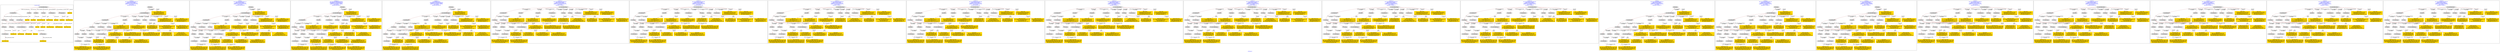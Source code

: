 digraph n0 {
fontcolor="blue"
remincross="true"
label="s02-dma.csv"
subgraph cluster_0 {
label="1-correct model"
n2[style="filled",color="white",fillcolor="lightgray",label="E12_Production1"];
n3[style="filled",color="white",fillcolor="lightgray",label="E21_Person1"];
n4[style="filled",color="white",fillcolor="lightgray",label="E55_Type2"];
n5[style="filled",color="white",fillcolor="lightgray",label="E52_Time-Span3"];
n6[style="filled",color="white",fillcolor="lightgray",label="E69_Death1"];
n7[style="filled",color="white",fillcolor="lightgray",label="E74_Group1"];
n8[style="filled",color="white",fillcolor="lightgray",label="E82_Actor_Appellation1"];
n9[style="filled",color="white",fillcolor="lightgray",label="E67_Birth1"];
n10[shape="plaintext",style="filled",fillcolor="gold",label="Artist URI"];
n11[style="filled",color="white",fillcolor="lightgray",label="E22_Man-Made_Object1"];
n12[style="filled",color="white",fillcolor="lightgray",label="E35_Title1"];
n13[style="filled",color="white",fillcolor="lightgray",label="E30_Right1"];
n14[style="filled",color="white",fillcolor="lightgray",label="E55_Type1"];
n15[style="filled",color="white",fillcolor="lightgray",label="E54_Dimension1"];
n16[style="filled",color="white",fillcolor="lightgray",label="E40_Legal_Body1"];
n17[shape="plaintext",style="filled",fillcolor="gold",label="Object_URI"];
n18[shape="plaintext",style="filled",fillcolor="gold",label="Object Rights"];
n19[shape="plaintext",style="filled",fillcolor="gold",label="Object Title"];
n20[shape="plaintext",style="filled",fillcolor="gold",label="Museum URI"];
n21[shape="plaintext",style="filled",fillcolor="gold",label="Object Link Source"];
n22[style="filled",color="white",fillcolor="lightgray",label="E52_Time-Span1"];
n23[shape="plaintext",style="filled",fillcolor="gold",label="Artist Birth Date"];
n24[style="filled",color="white",fillcolor="lightgray",label="E52_Time-Span2"];
n25[shape="plaintext",style="filled",fillcolor="gold",label="Artist Death Date"];
n26[shape="plaintext",style="filled",fillcolor="gold",label="Object Earliest Date"];
n27[shape="plaintext",style="filled",fillcolor="gold",label="Object Latest Date"];
n28[shape="plaintext",style="filled",fillcolor="gold",label="dimensions"];
n29[shape="plaintext",style="filled",fillcolor="gold",label="Object Work Type URI"];
n30[shape="plaintext",style="filled",fillcolor="gold",label="Object Work Type"];
n31[shape="plaintext",style="filled",fillcolor="gold",label="Medium URI"];
n32[shape="plaintext",style="filled",fillcolor="gold",label="Object Facet Value 1"];
n33[shape="plaintext",style="filled",fillcolor="gold",label="Nationality_URI"];
n34[shape="plaintext",style="filled",fillcolor="gold",label="Artist Nationality"];
n35[shape="plaintext",style="filled",fillcolor="gold",label="Artist Appellation"];
n36[shape="plaintext",style="filled",fillcolor="gold",label="Artist Name"];
}
subgraph cluster_1 {
label="candidate 0\nlink coherence:0.9705882352941176\nnode coherence:0.96875\nconfidence:0.42589780746911204\nmapping score:0.5175141814370724\ncost:33.9976\n-precision:0.68-recall:0.68"
n38[style="filled",color="white",fillcolor="lightgray",label="E12_Production1"];
n39[style="filled",color="white",fillcolor="lightgray",label="E21_Person1"];
n40[style="filled",color="white",fillcolor="lightgray",label="E52_Time-Span2"];
n41[style="filled",color="white",fillcolor="lightgray",label="E55_Type1"];
n42[style="filled",color="white",fillcolor="lightgray",label="E67_Birth1"];
n43[style="filled",color="white",fillcolor="lightgray",label="E69_Death1"];
n44[style="filled",color="white",fillcolor="lightgray",label="E74_Group1"];
n45[style="filled",color="white",fillcolor="lightgray",label="E82_Actor_Appellation1"];
n46[style="filled",color="white",fillcolor="lightgray",label="E22_Man-Made_Object1"];
n47[style="filled",color="white",fillcolor="lightgray",label="E35_Title1"];
n48[style="filled",color="white",fillcolor="lightgray",label="E54_Dimension1"];
n49[style="filled",color="white",fillcolor="lightgray",label="E55_Type2"];
n50[style="filled",color="white",fillcolor="lightgray",label="E8_Acquisition1"];
n51[style="filled",color="white",fillcolor="lightgray",label="E38_Image1"];
n52[style="filled",color="white",fillcolor="lightgray",label="E52_Time-Span1"];
n53[style="filled",color="white",fillcolor="lightgray",label="E52_Time-Span3"];
n54[shape="plaintext",style="filled",fillcolor="gold",label="Object Rights\n[E8_Acquisition,P3_has_note,0.543]\n[E30_Right,P3_has_note,0.259]\n[E34_Inscription,P3_has_note,0.1]\n[E22_Man-Made_Object,P3_has_note,0.098]"];
n55[shape="plaintext",style="filled",fillcolor="gold",label="Object Work Type URI\n[E55_Type,classLink,0.606]\n[E55_Type,label,0.149]\n[E74_Group,classLink,0.131]\n[E57_Material,classLink,0.113]"];
n56[shape="plaintext",style="filled",fillcolor="gold",label="Medium URI\n[E55_Type,classLink,0.414]\n[E57_Material,classLink,0.38]\n[E74_Group,classLink,0.182]\n[E55_Type,label,0.024]"];
n57[shape="plaintext",style="filled",fillcolor="gold",label="Nationality_URI\n[E74_Group,classLink,0.689]\n[E55_Type,classLink,0.187]\n[E57_Material,classLink,0.085]\n[E55_Type,label,0.038]"];
n58[shape="plaintext",style="filled",fillcolor="gold",label="Object Title\n[E22_Man-Made_Object,P3_has_note,0.296]\n[E35_Title,label,0.261]\n[E73_Information_Object,P3_has_note,0.243]\n[E33_Linguistic_Object,P3_has_note,0.2]"];
n59[shape="plaintext",style="filled",fillcolor="gold",label="Object Earliest Date\n[E52_Time-Span,P82a_begin_of_the_begin,0.376]\n[E52_Time-Span,P82_at_some_time_within,0.314]\n[E52_Time-Span,P82b_end_of_the_end,0.22]\n[E52_Time-Span,label,0.089]"];
n60[shape="plaintext",style="filled",fillcolor="gold",label="dimensions\n[E54_Dimension,P3_has_note,0.889]\n[E22_Man-Made_Object,P3_has_note,0.048]\n[E8_Acquisition,P3_has_note,0.045]\n[E55_Type,label,0.018]"];
n61[shape="plaintext",style="filled",fillcolor="gold",label="Artist Death Date\n[E52_Time-Span,P82_at_some_time_within,0.338]\n[E52_Time-Span,P82b_end_of_the_end,0.332]\n[E52_Time-Span,P82a_begin_of_the_begin,0.244]\n[E69_Death,P82_at_some_time_within,0.085]"];
n62[shape="plaintext",style="filled",fillcolor="gold",label="Artist Appellation\n[E21_Person,classLink,0.496]\n[E82_Actor_Appellation,classLink,0.414]\n[E31_Document,classLink,0.064]\n[E38_Image,classLink,0.025]"];
n63[shape="plaintext",style="filled",fillcolor="gold",label="Artist Birth Date\n[E52_Time-Span,P82a_begin_of_the_begin,0.462]\n[E52_Time-Span,P82_at_some_time_within,0.362]\n[E52_Time-Span,P82b_end_of_the_end,0.114]\n[E33_Linguistic_Object,P3_has_note,0.063]"];
n64[shape="plaintext",style="filled",fillcolor="gold",label="Museum URI\n[E31_Document,classLink,0.5]\n[E38_Image,classLink,0.282]\n[E21_Person,classLink,0.14]\n[E22_Man-Made_Object,classLink,0.077]"];
n65[shape="plaintext",style="filled",fillcolor="gold",label="Object Link Source\n[E8_Acquisition,P3_has_note,0.515]\n[E38_Image,classLink,0.248]\n[E40_Legal_Body,label,0.12]\n[E30_Right,P3_has_note,0.117]"];
n66[shape="plaintext",style="filled",fillcolor="gold",label="Artist Name\n[E82_Actor_Appellation,label,0.547]\n[E8_Acquisition,P3_has_note,0.161]\n[E22_Man-Made_Object,P3_has_note,0.152]\n[E22_Man-Made_Object,classLink,0.141]"];
n67[shape="plaintext",style="filled",fillcolor="gold",label="Object_URI\n[E31_Document,classLink,0.408]\n[E22_Man-Made_Object,classLink,0.311]\n[E38_Image,classLink,0.17]\n[E21_Person,classLink,0.111]"];
n68[shape="plaintext",style="filled",fillcolor="gold",label="Object Facet Value 1\n[E29_Design_or_Procedure,P3_has_note,0.34]\n[E57_Material,label,0.266]\n[E55_Type,label,0.26]\n[E12_Production,P3_has_note,0.133]"];
n69[shape="plaintext",style="filled",fillcolor="gold",label="Object Work Type\n[E55_Type,label,0.341]\n[E55_Type,classLink,0.312]\n[E31_Document,classLink,0.194]\n[E33_Linguistic_Object,P3_has_note,0.153]"];
n70[shape="plaintext",style="filled",fillcolor="gold",label="Object Latest Date\n[E52_Time-Span,P82a_begin_of_the_begin,0.358]\n[E52_Time-Span,P82_at_some_time_within,0.311]\n[E52_Time-Span,P82b_end_of_the_end,0.254]\n[E52_Time-Span,label,0.077]"];
n71[shape="plaintext",style="filled",fillcolor="gold",label="Artist Nationality\n[E74_Group,label,0.53]\n[E74_Group,classLink,0.308]\n[E55_Type,label,0.095]\n[E21_Person,P3_has_note,0.067]"];
n72[shape="plaintext",style="filled",fillcolor="gold",label="Artist URI\n[E21_Person,classLink,0.509]\n[E31_Document,classLink,0.21]\n[E82_Actor_Appellation,classLink,0.192]\n[E39_Actor,classLink,0.089]"];
}
subgraph cluster_2 {
label="candidate 1\nlink coherence:0.9705882352941176\nnode coherence:0.96875\nconfidence:0.42589780746911204\nmapping score:0.5175141814370724\ncost:132.9976\n-precision:0.68-recall:0.68"
n74[style="filled",color="white",fillcolor="lightgray",label="E12_Production1"];
n75[style="filled",color="white",fillcolor="lightgray",label="E21_Person1"];
n76[style="filled",color="white",fillcolor="lightgray",label="E52_Time-Span2"];
n77[style="filled",color="white",fillcolor="lightgray",label="E55_Type1"];
n78[style="filled",color="white",fillcolor="lightgray",label="E67_Birth1"];
n79[style="filled",color="white",fillcolor="lightgray",label="E69_Death1"];
n80[style="filled",color="white",fillcolor="lightgray",label="E74_Group1"];
n81[style="filled",color="white",fillcolor="lightgray",label="E82_Actor_Appellation1"];
n82[style="filled",color="white",fillcolor="lightgray",label="E22_Man-Made_Object1"];
n83[style="filled",color="white",fillcolor="lightgray",label="E35_Title1"];
n84[style="filled",color="white",fillcolor="lightgray",label="E54_Dimension1"];
n85[style="filled",color="white",fillcolor="lightgray",label="E55_Type2"];
n86[style="filled",color="white",fillcolor="lightgray",label="E8_Acquisition1"];
n87[style="filled",color="white",fillcolor="lightgray",label="E38_Image1"];
n88[style="filled",color="white",fillcolor="lightgray",label="E52_Time-Span1"];
n89[style="filled",color="white",fillcolor="lightgray",label="E52_Time-Span3"];
n90[shape="plaintext",style="filled",fillcolor="gold",label="Object Rights\n[E8_Acquisition,P3_has_note,0.543]\n[E30_Right,P3_has_note,0.259]\n[E34_Inscription,P3_has_note,0.1]\n[E22_Man-Made_Object,P3_has_note,0.098]"];
n91[shape="plaintext",style="filled",fillcolor="gold",label="Object Work Type URI\n[E55_Type,classLink,0.606]\n[E55_Type,label,0.149]\n[E74_Group,classLink,0.131]\n[E57_Material,classLink,0.113]"];
n92[shape="plaintext",style="filled",fillcolor="gold",label="Medium URI\n[E55_Type,classLink,0.414]\n[E57_Material,classLink,0.38]\n[E74_Group,classLink,0.182]\n[E55_Type,label,0.024]"];
n93[shape="plaintext",style="filled",fillcolor="gold",label="Artist Birth Date\n[E52_Time-Span,P82a_begin_of_the_begin,0.462]\n[E52_Time-Span,P82_at_some_time_within,0.362]\n[E52_Time-Span,P82b_end_of_the_end,0.114]\n[E33_Linguistic_Object,P3_has_note,0.063]"];
n94[shape="plaintext",style="filled",fillcolor="gold",label="Nationality_URI\n[E74_Group,classLink,0.689]\n[E55_Type,classLink,0.187]\n[E57_Material,classLink,0.085]\n[E55_Type,label,0.038]"];
n95[shape="plaintext",style="filled",fillcolor="gold",label="Object Title\n[E22_Man-Made_Object,P3_has_note,0.296]\n[E35_Title,label,0.261]\n[E73_Information_Object,P3_has_note,0.243]\n[E33_Linguistic_Object,P3_has_note,0.2]"];
n96[shape="plaintext",style="filled",fillcolor="gold",label="Artist Death Date\n[E52_Time-Span,P82_at_some_time_within,0.338]\n[E52_Time-Span,P82b_end_of_the_end,0.332]\n[E52_Time-Span,P82a_begin_of_the_begin,0.244]\n[E69_Death,P82_at_some_time_within,0.085]"];
n97[shape="plaintext",style="filled",fillcolor="gold",label="dimensions\n[E54_Dimension,P3_has_note,0.889]\n[E22_Man-Made_Object,P3_has_note,0.048]\n[E8_Acquisition,P3_has_note,0.045]\n[E55_Type,label,0.018]"];
n98[shape="plaintext",style="filled",fillcolor="gold",label="Object Earliest Date\n[E52_Time-Span,P82a_begin_of_the_begin,0.376]\n[E52_Time-Span,P82_at_some_time_within,0.314]\n[E52_Time-Span,P82b_end_of_the_end,0.22]\n[E52_Time-Span,label,0.089]"];
n99[shape="plaintext",style="filled",fillcolor="gold",label="Artist Appellation\n[E21_Person,classLink,0.496]\n[E82_Actor_Appellation,classLink,0.414]\n[E31_Document,classLink,0.064]\n[E38_Image,classLink,0.025]"];
n100[shape="plaintext",style="filled",fillcolor="gold",label="Museum URI\n[E31_Document,classLink,0.5]\n[E38_Image,classLink,0.282]\n[E21_Person,classLink,0.14]\n[E22_Man-Made_Object,classLink,0.077]"];
n101[shape="plaintext",style="filled",fillcolor="gold",label="Object Link Source\n[E8_Acquisition,P3_has_note,0.515]\n[E38_Image,classLink,0.248]\n[E40_Legal_Body,label,0.12]\n[E30_Right,P3_has_note,0.117]"];
n102[shape="plaintext",style="filled",fillcolor="gold",label="Artist Name\n[E82_Actor_Appellation,label,0.547]\n[E8_Acquisition,P3_has_note,0.161]\n[E22_Man-Made_Object,P3_has_note,0.152]\n[E22_Man-Made_Object,classLink,0.141]"];
n103[shape="plaintext",style="filled",fillcolor="gold",label="Object_URI\n[E31_Document,classLink,0.408]\n[E22_Man-Made_Object,classLink,0.311]\n[E38_Image,classLink,0.17]\n[E21_Person,classLink,0.111]"];
n104[shape="plaintext",style="filled",fillcolor="gold",label="Object Facet Value 1\n[E29_Design_or_Procedure,P3_has_note,0.34]\n[E57_Material,label,0.266]\n[E55_Type,label,0.26]\n[E12_Production,P3_has_note,0.133]"];
n105[shape="plaintext",style="filled",fillcolor="gold",label="Object Work Type\n[E55_Type,label,0.341]\n[E55_Type,classLink,0.312]\n[E31_Document,classLink,0.194]\n[E33_Linguistic_Object,P3_has_note,0.153]"];
n106[shape="plaintext",style="filled",fillcolor="gold",label="Object Latest Date\n[E52_Time-Span,P82a_begin_of_the_begin,0.358]\n[E52_Time-Span,P82_at_some_time_within,0.311]\n[E52_Time-Span,P82b_end_of_the_end,0.254]\n[E52_Time-Span,label,0.077]"];
n107[shape="plaintext",style="filled",fillcolor="gold",label="Artist Nationality\n[E74_Group,label,0.53]\n[E74_Group,classLink,0.308]\n[E55_Type,label,0.095]\n[E21_Person,P3_has_note,0.067]"];
n108[shape="plaintext",style="filled",fillcolor="gold",label="Artist URI\n[E21_Person,classLink,0.509]\n[E31_Document,classLink,0.21]\n[E82_Actor_Appellation,classLink,0.192]\n[E39_Actor,classLink,0.089]"];
}
subgraph cluster_3 {
label="candidate 10\nlink coherence:0.9393939393939394\nnode coherence:0.9354838709677419\nconfidence:0.42833313512184834\nmapping score:0.5160091774684599\ncost:230.99776\n-precision:0.64-recall:0.62"
n110[style="filled",color="white",fillcolor="lightgray",label="E12_Production1"];
n111[style="filled",color="white",fillcolor="lightgray",label="E21_Person1"];
n112[style="filled",color="white",fillcolor="lightgray",label="E55_Type1"];
n113[style="filled",color="white",fillcolor="lightgray",label="E67_Birth1"];
n114[style="filled",color="white",fillcolor="lightgray",label="E69_Death1"];
n115[style="filled",color="white",fillcolor="lightgray",label="E74_Group1"];
n116[style="filled",color="white",fillcolor="lightgray",label="E82_Actor_Appellation1"];
n117[style="filled",color="white",fillcolor="lightgray",label="E22_Man-Made_Object1"];
n118[style="filled",color="white",fillcolor="lightgray",label="E35_Title1"];
n119[style="filled",color="white",fillcolor="lightgray",label="E54_Dimension1"];
n120[style="filled",color="white",fillcolor="lightgray",label="E55_Type2"];
n121[style="filled",color="white",fillcolor="lightgray",label="E8_Acquisition1"];
n122[style="filled",color="white",fillcolor="lightgray",label="E38_Image1"];
n123[style="filled",color="white",fillcolor="lightgray",label="E52_Time-Span1"];
n124[style="filled",color="white",fillcolor="lightgray",label="E52_Time-Span3"];
n125[shape="plaintext",style="filled",fillcolor="gold",label="Object Rights\n[E8_Acquisition,P3_has_note,0.543]\n[E30_Right,P3_has_note,0.259]\n[E34_Inscription,P3_has_note,0.1]\n[E22_Man-Made_Object,P3_has_note,0.098]"];
n126[shape="plaintext",style="filled",fillcolor="gold",label="Object Work Type URI\n[E55_Type,classLink,0.606]\n[E55_Type,label,0.149]\n[E74_Group,classLink,0.131]\n[E57_Material,classLink,0.113]"];
n127[shape="plaintext",style="filled",fillcolor="gold",label="Medium URI\n[E55_Type,classLink,0.414]\n[E57_Material,classLink,0.38]\n[E74_Group,classLink,0.182]\n[E55_Type,label,0.024]"];
n128[shape="plaintext",style="filled",fillcolor="gold",label="Artist Birth Date\n[E52_Time-Span,P82a_begin_of_the_begin,0.462]\n[E52_Time-Span,P82_at_some_time_within,0.362]\n[E52_Time-Span,P82b_end_of_the_end,0.114]\n[E33_Linguistic_Object,P3_has_note,0.063]"];
n129[shape="plaintext",style="filled",fillcolor="gold",label="Nationality_URI\n[E74_Group,classLink,0.689]\n[E55_Type,classLink,0.187]\n[E57_Material,classLink,0.085]\n[E55_Type,label,0.038]"];
n130[shape="plaintext",style="filled",fillcolor="gold",label="Object Title\n[E22_Man-Made_Object,P3_has_note,0.296]\n[E35_Title,label,0.261]\n[E73_Information_Object,P3_has_note,0.243]\n[E33_Linguistic_Object,P3_has_note,0.2]"];
n131[shape="plaintext",style="filled",fillcolor="gold",label="Artist Death Date\n[E52_Time-Span,P82_at_some_time_within,0.338]\n[E52_Time-Span,P82b_end_of_the_end,0.332]\n[E52_Time-Span,P82a_begin_of_the_begin,0.244]\n[E69_Death,P82_at_some_time_within,0.085]"];
n132[shape="plaintext",style="filled",fillcolor="gold",label="dimensions\n[E54_Dimension,P3_has_note,0.889]\n[E22_Man-Made_Object,P3_has_note,0.048]\n[E8_Acquisition,P3_has_note,0.045]\n[E55_Type,label,0.018]"];
n133[shape="plaintext",style="filled",fillcolor="gold",label="Artist Appellation\n[E21_Person,classLink,0.496]\n[E82_Actor_Appellation,classLink,0.414]\n[E31_Document,classLink,0.064]\n[E38_Image,classLink,0.025]"];
n134[shape="plaintext",style="filled",fillcolor="gold",label="Museum URI\n[E31_Document,classLink,0.5]\n[E38_Image,classLink,0.282]\n[E21_Person,classLink,0.14]\n[E22_Man-Made_Object,classLink,0.077]"];
n135[shape="plaintext",style="filled",fillcolor="gold",label="Object Link Source\n[E8_Acquisition,P3_has_note,0.515]\n[E38_Image,classLink,0.248]\n[E40_Legal_Body,label,0.12]\n[E30_Right,P3_has_note,0.117]"];
n136[shape="plaintext",style="filled",fillcolor="gold",label="Artist Name\n[E82_Actor_Appellation,label,0.547]\n[E8_Acquisition,P3_has_note,0.161]\n[E22_Man-Made_Object,P3_has_note,0.152]\n[E22_Man-Made_Object,classLink,0.141]"];
n137[shape="plaintext",style="filled",fillcolor="gold",label="Object_URI\n[E31_Document,classLink,0.408]\n[E22_Man-Made_Object,classLink,0.311]\n[E38_Image,classLink,0.17]\n[E21_Person,classLink,0.111]"];
n138[shape="plaintext",style="filled",fillcolor="gold",label="Object Latest Date\n[E52_Time-Span,P82a_begin_of_the_begin,0.358]\n[E52_Time-Span,P82_at_some_time_within,0.311]\n[E52_Time-Span,P82b_end_of_the_end,0.254]\n[E52_Time-Span,label,0.077]"];
n139[shape="plaintext",style="filled",fillcolor="gold",label="Object Facet Value 1\n[E29_Design_or_Procedure,P3_has_note,0.34]\n[E57_Material,label,0.266]\n[E55_Type,label,0.26]\n[E12_Production,P3_has_note,0.133]"];
n140[shape="plaintext",style="filled",fillcolor="gold",label="Object Work Type\n[E55_Type,label,0.341]\n[E55_Type,classLink,0.312]\n[E31_Document,classLink,0.194]\n[E33_Linguistic_Object,P3_has_note,0.153]"];
n141[shape="plaintext",style="filled",fillcolor="gold",label="Object Earliest Date\n[E52_Time-Span,P82a_begin_of_the_begin,0.376]\n[E52_Time-Span,P82_at_some_time_within,0.314]\n[E52_Time-Span,P82b_end_of_the_end,0.22]\n[E52_Time-Span,label,0.089]"];
n142[shape="plaintext",style="filled",fillcolor="gold",label="Artist Nationality\n[E74_Group,label,0.53]\n[E74_Group,classLink,0.308]\n[E55_Type,label,0.095]\n[E21_Person,P3_has_note,0.067]"];
n143[shape="plaintext",style="filled",fillcolor="gold",label="Artist URI\n[E21_Person,classLink,0.509]\n[E31_Document,classLink,0.21]\n[E82_Actor_Appellation,classLink,0.192]\n[E39_Actor,classLink,0.089]"];
}
subgraph cluster_4 {
label="candidate 11\nlink coherence:0.9375\nnode coherence:0.9354838709677419\nconfidence:0.42833313512184834\nmapping score:0.5160091774684599\ncost:130.99787\n-precision:0.66-recall:0.62"
n145[style="filled",color="white",fillcolor="lightgray",label="E12_Production1"];
n146[style="filled",color="white",fillcolor="lightgray",label="E21_Person1"];
n147[style="filled",color="white",fillcolor="lightgray",label="E52_Time-Span2"];
n148[style="filled",color="white",fillcolor="lightgray",label="E55_Type1"];
n149[style="filled",color="white",fillcolor="lightgray",label="E67_Birth1"];
n150[style="filled",color="white",fillcolor="lightgray",label="E74_Group1"];
n151[style="filled",color="white",fillcolor="lightgray",label="E82_Actor_Appellation1"];
n152[style="filled",color="white",fillcolor="lightgray",label="E22_Man-Made_Object1"];
n153[style="filled",color="white",fillcolor="lightgray",label="E35_Title1"];
n154[style="filled",color="white",fillcolor="lightgray",label="E54_Dimension1"];
n155[style="filled",color="white",fillcolor="lightgray",label="E55_Type2"];
n156[style="filled",color="white",fillcolor="lightgray",label="E8_Acquisition1"];
n157[style="filled",color="white",fillcolor="lightgray",label="E38_Image1"];
n158[style="filled",color="white",fillcolor="lightgray",label="E52_Time-Span1"];
n159[shape="plaintext",style="filled",fillcolor="gold",label="Object Rights\n[E8_Acquisition,P3_has_note,0.543]\n[E30_Right,P3_has_note,0.259]\n[E34_Inscription,P3_has_note,0.1]\n[E22_Man-Made_Object,P3_has_note,0.098]"];
n160[shape="plaintext",style="filled",fillcolor="gold",label="Object Work Type URI\n[E55_Type,classLink,0.606]\n[E55_Type,label,0.149]\n[E74_Group,classLink,0.131]\n[E57_Material,classLink,0.113]"];
n161[shape="plaintext",style="filled",fillcolor="gold",label="Medium URI\n[E55_Type,classLink,0.414]\n[E57_Material,classLink,0.38]\n[E74_Group,classLink,0.182]\n[E55_Type,label,0.024]"];
n162[shape="plaintext",style="filled",fillcolor="gold",label="Artist Birth Date\n[E52_Time-Span,P82a_begin_of_the_begin,0.462]\n[E52_Time-Span,P82_at_some_time_within,0.362]\n[E52_Time-Span,P82b_end_of_the_end,0.114]\n[E33_Linguistic_Object,P3_has_note,0.063]"];
n163[shape="plaintext",style="filled",fillcolor="gold",label="Nationality_URI\n[E74_Group,classLink,0.689]\n[E55_Type,classLink,0.187]\n[E57_Material,classLink,0.085]\n[E55_Type,label,0.038]"];
n164[shape="plaintext",style="filled",fillcolor="gold",label="Object Title\n[E22_Man-Made_Object,P3_has_note,0.296]\n[E35_Title,label,0.261]\n[E73_Information_Object,P3_has_note,0.243]\n[E33_Linguistic_Object,P3_has_note,0.2]"];
n165[shape="plaintext",style="filled",fillcolor="gold",label="Artist Death Date\n[E52_Time-Span,P82_at_some_time_within,0.338]\n[E52_Time-Span,P82b_end_of_the_end,0.332]\n[E52_Time-Span,P82a_begin_of_the_begin,0.244]\n[E69_Death,P82_at_some_time_within,0.085]"];
n166[shape="plaintext",style="filled",fillcolor="gold",label="dimensions\n[E54_Dimension,P3_has_note,0.889]\n[E22_Man-Made_Object,P3_has_note,0.048]\n[E8_Acquisition,P3_has_note,0.045]\n[E55_Type,label,0.018]"];
n167[shape="plaintext",style="filled",fillcolor="gold",label="Object Earliest Date\n[E52_Time-Span,P82a_begin_of_the_begin,0.376]\n[E52_Time-Span,P82_at_some_time_within,0.314]\n[E52_Time-Span,P82b_end_of_the_end,0.22]\n[E52_Time-Span,label,0.089]"];
n168[shape="plaintext",style="filled",fillcolor="gold",label="Artist Appellation\n[E21_Person,classLink,0.496]\n[E82_Actor_Appellation,classLink,0.414]\n[E31_Document,classLink,0.064]\n[E38_Image,classLink,0.025]"];
n169[shape="plaintext",style="filled",fillcolor="gold",label="Object Latest Date\n[E52_Time-Span,P82a_begin_of_the_begin,0.358]\n[E52_Time-Span,P82_at_some_time_within,0.311]\n[E52_Time-Span,P82b_end_of_the_end,0.254]\n[E52_Time-Span,label,0.077]"];
n170[shape="plaintext",style="filled",fillcolor="gold",label="Museum URI\n[E31_Document,classLink,0.5]\n[E38_Image,classLink,0.282]\n[E21_Person,classLink,0.14]\n[E22_Man-Made_Object,classLink,0.077]"];
n171[shape="plaintext",style="filled",fillcolor="gold",label="Object Link Source\n[E8_Acquisition,P3_has_note,0.515]\n[E38_Image,classLink,0.248]\n[E40_Legal_Body,label,0.12]\n[E30_Right,P3_has_note,0.117]"];
n172[shape="plaintext",style="filled",fillcolor="gold",label="Artist Name\n[E82_Actor_Appellation,label,0.547]\n[E8_Acquisition,P3_has_note,0.161]\n[E22_Man-Made_Object,P3_has_note,0.152]\n[E22_Man-Made_Object,classLink,0.141]"];
n173[shape="plaintext",style="filled",fillcolor="gold",label="Object_URI\n[E31_Document,classLink,0.408]\n[E22_Man-Made_Object,classLink,0.311]\n[E38_Image,classLink,0.17]\n[E21_Person,classLink,0.111]"];
n174[shape="plaintext",style="filled",fillcolor="gold",label="Object Facet Value 1\n[E29_Design_or_Procedure,P3_has_note,0.34]\n[E57_Material,label,0.266]\n[E55_Type,label,0.26]\n[E12_Production,P3_has_note,0.133]"];
n175[shape="plaintext",style="filled",fillcolor="gold",label="Object Work Type\n[E55_Type,label,0.341]\n[E55_Type,classLink,0.312]\n[E31_Document,classLink,0.194]\n[E33_Linguistic_Object,P3_has_note,0.153]"];
n176[shape="plaintext",style="filled",fillcolor="gold",label="Artist Nationality\n[E74_Group,label,0.53]\n[E74_Group,classLink,0.308]\n[E55_Type,label,0.095]\n[E21_Person,P3_has_note,0.067]"];
n177[shape="plaintext",style="filled",fillcolor="gold",label="Artist URI\n[E21_Person,classLink,0.509]\n[E31_Document,classLink,0.21]\n[E82_Actor_Appellation,classLink,0.192]\n[E39_Actor,classLink,0.089]"];
}
subgraph cluster_5 {
label="candidate 12\nlink coherence:0.9117647058823529\nnode coherence:0.96875\nconfidence:0.42589780746911204\nmapping score:0.5175141814370724\ncost:33.99787\n-precision:0.71-recall:0.71"
n179[style="filled",color="white",fillcolor="lightgray",label="E12_Production1"];
n180[style="filled",color="white",fillcolor="lightgray",label="E21_Person1"];
n181[style="filled",color="white",fillcolor="lightgray",label="E52_Time-Span2"];
n182[style="filled",color="white",fillcolor="lightgray",label="E67_Birth1"];
n183[style="filled",color="white",fillcolor="lightgray",label="E69_Death1"];
n184[style="filled",color="white",fillcolor="lightgray",label="E74_Group1"];
n185[style="filled",color="white",fillcolor="lightgray",label="E82_Actor_Appellation1"];
n186[style="filled",color="white",fillcolor="lightgray",label="E22_Man-Made_Object1"];
n187[style="filled",color="white",fillcolor="lightgray",label="E35_Title1"];
n188[style="filled",color="white",fillcolor="lightgray",label="E38_Image1"];
n189[style="filled",color="white",fillcolor="lightgray",label="E54_Dimension1"];
n190[style="filled",color="white",fillcolor="lightgray",label="E55_Type1"];
n191[style="filled",color="white",fillcolor="lightgray",label="E55_Type2"];
n192[style="filled",color="white",fillcolor="lightgray",label="E8_Acquisition1"];
n193[style="filled",color="white",fillcolor="lightgray",label="E52_Time-Span1"];
n194[style="filled",color="white",fillcolor="lightgray",label="E52_Time-Span3"];
n195[shape="plaintext",style="filled",fillcolor="gold",label="Object Rights\n[E8_Acquisition,P3_has_note,0.543]\n[E30_Right,P3_has_note,0.259]\n[E34_Inscription,P3_has_note,0.1]\n[E22_Man-Made_Object,P3_has_note,0.098]"];
n196[shape="plaintext",style="filled",fillcolor="gold",label="Object Work Type URI\n[E55_Type,classLink,0.606]\n[E55_Type,label,0.149]\n[E74_Group,classLink,0.131]\n[E57_Material,classLink,0.113]"];
n197[shape="plaintext",style="filled",fillcolor="gold",label="Medium URI\n[E55_Type,classLink,0.414]\n[E57_Material,classLink,0.38]\n[E74_Group,classLink,0.182]\n[E55_Type,label,0.024]"];
n198[shape="plaintext",style="filled",fillcolor="gold",label="Nationality_URI\n[E74_Group,classLink,0.689]\n[E55_Type,classLink,0.187]\n[E57_Material,classLink,0.085]\n[E55_Type,label,0.038]"];
n199[shape="plaintext",style="filled",fillcolor="gold",label="Object Title\n[E22_Man-Made_Object,P3_has_note,0.296]\n[E35_Title,label,0.261]\n[E73_Information_Object,P3_has_note,0.243]\n[E33_Linguistic_Object,P3_has_note,0.2]"];
n200[shape="plaintext",style="filled",fillcolor="gold",label="Object Earliest Date\n[E52_Time-Span,P82a_begin_of_the_begin,0.376]\n[E52_Time-Span,P82_at_some_time_within,0.314]\n[E52_Time-Span,P82b_end_of_the_end,0.22]\n[E52_Time-Span,label,0.089]"];
n201[shape="plaintext",style="filled",fillcolor="gold",label="dimensions\n[E54_Dimension,P3_has_note,0.889]\n[E22_Man-Made_Object,P3_has_note,0.048]\n[E8_Acquisition,P3_has_note,0.045]\n[E55_Type,label,0.018]"];
n202[shape="plaintext",style="filled",fillcolor="gold",label="Artist Death Date\n[E52_Time-Span,P82_at_some_time_within,0.338]\n[E52_Time-Span,P82b_end_of_the_end,0.332]\n[E52_Time-Span,P82a_begin_of_the_begin,0.244]\n[E69_Death,P82_at_some_time_within,0.085]"];
n203[shape="plaintext",style="filled",fillcolor="gold",label="Artist Appellation\n[E21_Person,classLink,0.496]\n[E82_Actor_Appellation,classLink,0.414]\n[E31_Document,classLink,0.064]\n[E38_Image,classLink,0.025]"];
n204[shape="plaintext",style="filled",fillcolor="gold",label="Artist Birth Date\n[E52_Time-Span,P82a_begin_of_the_begin,0.462]\n[E52_Time-Span,P82_at_some_time_within,0.362]\n[E52_Time-Span,P82b_end_of_the_end,0.114]\n[E33_Linguistic_Object,P3_has_note,0.063]"];
n205[shape="plaintext",style="filled",fillcolor="gold",label="Museum URI\n[E31_Document,classLink,0.5]\n[E38_Image,classLink,0.282]\n[E21_Person,classLink,0.14]\n[E22_Man-Made_Object,classLink,0.077]"];
n206[shape="plaintext",style="filled",fillcolor="gold",label="Object Link Source\n[E8_Acquisition,P3_has_note,0.515]\n[E38_Image,classLink,0.248]\n[E40_Legal_Body,label,0.12]\n[E30_Right,P3_has_note,0.117]"];
n207[shape="plaintext",style="filled",fillcolor="gold",label="Artist Name\n[E82_Actor_Appellation,label,0.547]\n[E8_Acquisition,P3_has_note,0.161]\n[E22_Man-Made_Object,P3_has_note,0.152]\n[E22_Man-Made_Object,classLink,0.141]"];
n208[shape="plaintext",style="filled",fillcolor="gold",label="Object_URI\n[E31_Document,classLink,0.408]\n[E22_Man-Made_Object,classLink,0.311]\n[E38_Image,classLink,0.17]\n[E21_Person,classLink,0.111]"];
n209[shape="plaintext",style="filled",fillcolor="gold",label="Object Facet Value 1\n[E29_Design_or_Procedure,P3_has_note,0.34]\n[E57_Material,label,0.266]\n[E55_Type,label,0.26]\n[E12_Production,P3_has_note,0.133]"];
n210[shape="plaintext",style="filled",fillcolor="gold",label="Object Work Type\n[E55_Type,label,0.341]\n[E55_Type,classLink,0.312]\n[E31_Document,classLink,0.194]\n[E33_Linguistic_Object,P3_has_note,0.153]"];
n211[shape="plaintext",style="filled",fillcolor="gold",label="Object Latest Date\n[E52_Time-Span,P82a_begin_of_the_begin,0.358]\n[E52_Time-Span,P82_at_some_time_within,0.311]\n[E52_Time-Span,P82b_end_of_the_end,0.254]\n[E52_Time-Span,label,0.077]"];
n212[shape="plaintext",style="filled",fillcolor="gold",label="Artist Nationality\n[E74_Group,label,0.53]\n[E74_Group,classLink,0.308]\n[E55_Type,label,0.095]\n[E21_Person,P3_has_note,0.067]"];
n213[shape="plaintext",style="filled",fillcolor="gold",label="Artist URI\n[E21_Person,classLink,0.509]\n[E31_Document,classLink,0.21]\n[E82_Actor_Appellation,classLink,0.192]\n[E39_Actor,classLink,0.089]"];
}
subgraph cluster_6 {
label="candidate 13\nlink coherence:0.9117647058823529\nnode coherence:0.96875\nconfidence:0.42589780746911204\nmapping score:0.5175141814370724\ncost:33.9979\n-precision:0.68-recall:0.68"
n215[style="filled",color="white",fillcolor="lightgray",label="E12_Production1"];
n216[style="filled",color="white",fillcolor="lightgray",label="E21_Person1"];
n217[style="filled",color="white",fillcolor="lightgray",label="E52_Time-Span2"];
n218[style="filled",color="white",fillcolor="lightgray",label="E67_Birth1"];
n219[style="filled",color="white",fillcolor="lightgray",label="E69_Death1"];
n220[style="filled",color="white",fillcolor="lightgray",label="E74_Group1"];
n221[style="filled",color="white",fillcolor="lightgray",label="E82_Actor_Appellation1"];
n222[style="filled",color="white",fillcolor="lightgray",label="E22_Man-Made_Object1"];
n223[style="filled",color="white",fillcolor="lightgray",label="E35_Title1"];
n224[style="filled",color="white",fillcolor="lightgray",label="E38_Image1"];
n225[style="filled",color="white",fillcolor="lightgray",label="E54_Dimension1"];
n226[style="filled",color="white",fillcolor="lightgray",label="E55_Type1"];
n227[style="filled",color="white",fillcolor="lightgray",label="E55_Type2"];
n228[style="filled",color="white",fillcolor="lightgray",label="E8_Acquisition1"];
n229[style="filled",color="white",fillcolor="lightgray",label="E52_Time-Span1"];
n230[style="filled",color="white",fillcolor="lightgray",label="E52_Time-Span3"];
n231[shape="plaintext",style="filled",fillcolor="gold",label="Object Rights\n[E8_Acquisition,P3_has_note,0.543]\n[E30_Right,P3_has_note,0.259]\n[E34_Inscription,P3_has_note,0.1]\n[E22_Man-Made_Object,P3_has_note,0.098]"];
n232[shape="plaintext",style="filled",fillcolor="gold",label="Object Work Type URI\n[E55_Type,classLink,0.606]\n[E55_Type,label,0.149]\n[E74_Group,classLink,0.131]\n[E57_Material,classLink,0.113]"];
n233[shape="plaintext",style="filled",fillcolor="gold",label="Medium URI\n[E55_Type,classLink,0.414]\n[E57_Material,classLink,0.38]\n[E74_Group,classLink,0.182]\n[E55_Type,label,0.024]"];
n234[shape="plaintext",style="filled",fillcolor="gold",label="Nationality_URI\n[E74_Group,classLink,0.689]\n[E55_Type,classLink,0.187]\n[E57_Material,classLink,0.085]\n[E55_Type,label,0.038]"];
n235[shape="plaintext",style="filled",fillcolor="gold",label="Object Title\n[E22_Man-Made_Object,P3_has_note,0.296]\n[E35_Title,label,0.261]\n[E73_Information_Object,P3_has_note,0.243]\n[E33_Linguistic_Object,P3_has_note,0.2]"];
n236[shape="plaintext",style="filled",fillcolor="gold",label="Object Earliest Date\n[E52_Time-Span,P82a_begin_of_the_begin,0.376]\n[E52_Time-Span,P82_at_some_time_within,0.314]\n[E52_Time-Span,P82b_end_of_the_end,0.22]\n[E52_Time-Span,label,0.089]"];
n237[shape="plaintext",style="filled",fillcolor="gold",label="dimensions\n[E54_Dimension,P3_has_note,0.889]\n[E22_Man-Made_Object,P3_has_note,0.048]\n[E8_Acquisition,P3_has_note,0.045]\n[E55_Type,label,0.018]"];
n238[shape="plaintext",style="filled",fillcolor="gold",label="Artist Death Date\n[E52_Time-Span,P82_at_some_time_within,0.338]\n[E52_Time-Span,P82b_end_of_the_end,0.332]\n[E52_Time-Span,P82a_begin_of_the_begin,0.244]\n[E69_Death,P82_at_some_time_within,0.085]"];
n239[shape="plaintext",style="filled",fillcolor="gold",label="Artist Appellation\n[E21_Person,classLink,0.496]\n[E82_Actor_Appellation,classLink,0.414]\n[E31_Document,classLink,0.064]\n[E38_Image,classLink,0.025]"];
n240[shape="plaintext",style="filled",fillcolor="gold",label="Artist Birth Date\n[E52_Time-Span,P82a_begin_of_the_begin,0.462]\n[E52_Time-Span,P82_at_some_time_within,0.362]\n[E52_Time-Span,P82b_end_of_the_end,0.114]\n[E33_Linguistic_Object,P3_has_note,0.063]"];
n241[shape="plaintext",style="filled",fillcolor="gold",label="Museum URI\n[E31_Document,classLink,0.5]\n[E38_Image,classLink,0.282]\n[E21_Person,classLink,0.14]\n[E22_Man-Made_Object,classLink,0.077]"];
n242[shape="plaintext",style="filled",fillcolor="gold",label="Object Link Source\n[E8_Acquisition,P3_has_note,0.515]\n[E38_Image,classLink,0.248]\n[E40_Legal_Body,label,0.12]\n[E30_Right,P3_has_note,0.117]"];
n243[shape="plaintext",style="filled",fillcolor="gold",label="Artist Name\n[E82_Actor_Appellation,label,0.547]\n[E8_Acquisition,P3_has_note,0.161]\n[E22_Man-Made_Object,P3_has_note,0.152]\n[E22_Man-Made_Object,classLink,0.141]"];
n244[shape="plaintext",style="filled",fillcolor="gold",label="Object_URI\n[E31_Document,classLink,0.408]\n[E22_Man-Made_Object,classLink,0.311]\n[E38_Image,classLink,0.17]\n[E21_Person,classLink,0.111]"];
n245[shape="plaintext",style="filled",fillcolor="gold",label="Object Facet Value 1\n[E29_Design_or_Procedure,P3_has_note,0.34]\n[E57_Material,label,0.266]\n[E55_Type,label,0.26]\n[E12_Production,P3_has_note,0.133]"];
n246[shape="plaintext",style="filled",fillcolor="gold",label="Object Work Type\n[E55_Type,label,0.341]\n[E55_Type,classLink,0.312]\n[E31_Document,classLink,0.194]\n[E33_Linguistic_Object,P3_has_note,0.153]"];
n247[shape="plaintext",style="filled",fillcolor="gold",label="Object Latest Date\n[E52_Time-Span,P82a_begin_of_the_begin,0.358]\n[E52_Time-Span,P82_at_some_time_within,0.311]\n[E52_Time-Span,P82b_end_of_the_end,0.254]\n[E52_Time-Span,label,0.077]"];
n248[shape="plaintext",style="filled",fillcolor="gold",label="Artist Nationality\n[E74_Group,label,0.53]\n[E74_Group,classLink,0.308]\n[E55_Type,label,0.095]\n[E21_Person,P3_has_note,0.067]"];
n249[shape="plaintext",style="filled",fillcolor="gold",label="Artist URI\n[E21_Person,classLink,0.509]\n[E31_Document,classLink,0.21]\n[E82_Actor_Appellation,classLink,0.192]\n[E39_Actor,classLink,0.089]"];
}
subgraph cluster_7 {
label="candidate 14\nlink coherence:0.9117647058823529\nnode coherence:0.96875\nconfidence:0.42589780746911204\nmapping score:0.5175141814370724\ncost:132.99787\n-precision:0.71-recall:0.71"
n251[style="filled",color="white",fillcolor="lightgray",label="E12_Production1"];
n252[style="filled",color="white",fillcolor="lightgray",label="E21_Person1"];
n253[style="filled",color="white",fillcolor="lightgray",label="E52_Time-Span2"];
n254[style="filled",color="white",fillcolor="lightgray",label="E67_Birth1"];
n255[style="filled",color="white",fillcolor="lightgray",label="E69_Death1"];
n256[style="filled",color="white",fillcolor="lightgray",label="E74_Group1"];
n257[style="filled",color="white",fillcolor="lightgray",label="E82_Actor_Appellation1"];
n258[style="filled",color="white",fillcolor="lightgray",label="E22_Man-Made_Object1"];
n259[style="filled",color="white",fillcolor="lightgray",label="E35_Title1"];
n260[style="filled",color="white",fillcolor="lightgray",label="E38_Image1"];
n261[style="filled",color="white",fillcolor="lightgray",label="E54_Dimension1"];
n262[style="filled",color="white",fillcolor="lightgray",label="E55_Type1"];
n263[style="filled",color="white",fillcolor="lightgray",label="E55_Type2"];
n264[style="filled",color="white",fillcolor="lightgray",label="E8_Acquisition1"];
n265[style="filled",color="white",fillcolor="lightgray",label="E52_Time-Span1"];
n266[style="filled",color="white",fillcolor="lightgray",label="E52_Time-Span3"];
n267[shape="plaintext",style="filled",fillcolor="gold",label="Object Rights\n[E8_Acquisition,P3_has_note,0.543]\n[E30_Right,P3_has_note,0.259]\n[E34_Inscription,P3_has_note,0.1]\n[E22_Man-Made_Object,P3_has_note,0.098]"];
n268[shape="plaintext",style="filled",fillcolor="gold",label="Object Work Type URI\n[E55_Type,classLink,0.606]\n[E55_Type,label,0.149]\n[E74_Group,classLink,0.131]\n[E57_Material,classLink,0.113]"];
n269[shape="plaintext",style="filled",fillcolor="gold",label="Medium URI\n[E55_Type,classLink,0.414]\n[E57_Material,classLink,0.38]\n[E74_Group,classLink,0.182]\n[E55_Type,label,0.024]"];
n270[shape="plaintext",style="filled",fillcolor="gold",label="Artist Birth Date\n[E52_Time-Span,P82a_begin_of_the_begin,0.462]\n[E52_Time-Span,P82_at_some_time_within,0.362]\n[E52_Time-Span,P82b_end_of_the_end,0.114]\n[E33_Linguistic_Object,P3_has_note,0.063]"];
n271[shape="plaintext",style="filled",fillcolor="gold",label="Nationality_URI\n[E74_Group,classLink,0.689]\n[E55_Type,classLink,0.187]\n[E57_Material,classLink,0.085]\n[E55_Type,label,0.038]"];
n272[shape="plaintext",style="filled",fillcolor="gold",label="Object Title\n[E22_Man-Made_Object,P3_has_note,0.296]\n[E35_Title,label,0.261]\n[E73_Information_Object,P3_has_note,0.243]\n[E33_Linguistic_Object,P3_has_note,0.2]"];
n273[shape="plaintext",style="filled",fillcolor="gold",label="Artist Death Date\n[E52_Time-Span,P82_at_some_time_within,0.338]\n[E52_Time-Span,P82b_end_of_the_end,0.332]\n[E52_Time-Span,P82a_begin_of_the_begin,0.244]\n[E69_Death,P82_at_some_time_within,0.085]"];
n274[shape="plaintext",style="filled",fillcolor="gold",label="dimensions\n[E54_Dimension,P3_has_note,0.889]\n[E22_Man-Made_Object,P3_has_note,0.048]\n[E8_Acquisition,P3_has_note,0.045]\n[E55_Type,label,0.018]"];
n275[shape="plaintext",style="filled",fillcolor="gold",label="Object Earliest Date\n[E52_Time-Span,P82a_begin_of_the_begin,0.376]\n[E52_Time-Span,P82_at_some_time_within,0.314]\n[E52_Time-Span,P82b_end_of_the_end,0.22]\n[E52_Time-Span,label,0.089]"];
n276[shape="plaintext",style="filled",fillcolor="gold",label="Artist Appellation\n[E21_Person,classLink,0.496]\n[E82_Actor_Appellation,classLink,0.414]\n[E31_Document,classLink,0.064]\n[E38_Image,classLink,0.025]"];
n277[shape="plaintext",style="filled",fillcolor="gold",label="Museum URI\n[E31_Document,classLink,0.5]\n[E38_Image,classLink,0.282]\n[E21_Person,classLink,0.14]\n[E22_Man-Made_Object,classLink,0.077]"];
n278[shape="plaintext",style="filled",fillcolor="gold",label="Object Link Source\n[E8_Acquisition,P3_has_note,0.515]\n[E38_Image,classLink,0.248]\n[E40_Legal_Body,label,0.12]\n[E30_Right,P3_has_note,0.117]"];
n279[shape="plaintext",style="filled",fillcolor="gold",label="Artist Name\n[E82_Actor_Appellation,label,0.547]\n[E8_Acquisition,P3_has_note,0.161]\n[E22_Man-Made_Object,P3_has_note,0.152]\n[E22_Man-Made_Object,classLink,0.141]"];
n280[shape="plaintext",style="filled",fillcolor="gold",label="Object_URI\n[E31_Document,classLink,0.408]\n[E22_Man-Made_Object,classLink,0.311]\n[E38_Image,classLink,0.17]\n[E21_Person,classLink,0.111]"];
n281[shape="plaintext",style="filled",fillcolor="gold",label="Object Facet Value 1\n[E29_Design_or_Procedure,P3_has_note,0.34]\n[E57_Material,label,0.266]\n[E55_Type,label,0.26]\n[E12_Production,P3_has_note,0.133]"];
n282[shape="plaintext",style="filled",fillcolor="gold",label="Object Work Type\n[E55_Type,label,0.341]\n[E55_Type,classLink,0.312]\n[E31_Document,classLink,0.194]\n[E33_Linguistic_Object,P3_has_note,0.153]"];
n283[shape="plaintext",style="filled",fillcolor="gold",label="Object Latest Date\n[E52_Time-Span,P82a_begin_of_the_begin,0.358]\n[E52_Time-Span,P82_at_some_time_within,0.311]\n[E52_Time-Span,P82b_end_of_the_end,0.254]\n[E52_Time-Span,label,0.077]"];
n284[shape="plaintext",style="filled",fillcolor="gold",label="Artist Nationality\n[E74_Group,label,0.53]\n[E74_Group,classLink,0.308]\n[E55_Type,label,0.095]\n[E21_Person,P3_has_note,0.067]"];
n285[shape="plaintext",style="filled",fillcolor="gold",label="Artist URI\n[E21_Person,classLink,0.509]\n[E31_Document,classLink,0.21]\n[E82_Actor_Appellation,classLink,0.192]\n[E39_Actor,classLink,0.089]"];
}
subgraph cluster_8 {
label="candidate 15\nlink coherence:0.9117647058823529\nnode coherence:0.96875\nconfidence:0.42589780746911204\nmapping score:0.5175141814370724\ncost:132.9979\n-precision:0.68-recall:0.68"
n287[style="filled",color="white",fillcolor="lightgray",label="E12_Production1"];
n288[style="filled",color="white",fillcolor="lightgray",label="E21_Person1"];
n289[style="filled",color="white",fillcolor="lightgray",label="E52_Time-Span2"];
n290[style="filled",color="white",fillcolor="lightgray",label="E67_Birth1"];
n291[style="filled",color="white",fillcolor="lightgray",label="E69_Death1"];
n292[style="filled",color="white",fillcolor="lightgray",label="E74_Group1"];
n293[style="filled",color="white",fillcolor="lightgray",label="E82_Actor_Appellation1"];
n294[style="filled",color="white",fillcolor="lightgray",label="E22_Man-Made_Object1"];
n295[style="filled",color="white",fillcolor="lightgray",label="E35_Title1"];
n296[style="filled",color="white",fillcolor="lightgray",label="E38_Image1"];
n297[style="filled",color="white",fillcolor="lightgray",label="E54_Dimension1"];
n298[style="filled",color="white",fillcolor="lightgray",label="E55_Type1"];
n299[style="filled",color="white",fillcolor="lightgray",label="E55_Type2"];
n300[style="filled",color="white",fillcolor="lightgray",label="E8_Acquisition1"];
n301[style="filled",color="white",fillcolor="lightgray",label="E52_Time-Span1"];
n302[style="filled",color="white",fillcolor="lightgray",label="E52_Time-Span3"];
n303[shape="plaintext",style="filled",fillcolor="gold",label="Object Rights\n[E8_Acquisition,P3_has_note,0.543]\n[E30_Right,P3_has_note,0.259]\n[E34_Inscription,P3_has_note,0.1]\n[E22_Man-Made_Object,P3_has_note,0.098]"];
n304[shape="plaintext",style="filled",fillcolor="gold",label="Object Work Type URI\n[E55_Type,classLink,0.606]\n[E55_Type,label,0.149]\n[E74_Group,classLink,0.131]\n[E57_Material,classLink,0.113]"];
n305[shape="plaintext",style="filled",fillcolor="gold",label="Medium URI\n[E55_Type,classLink,0.414]\n[E57_Material,classLink,0.38]\n[E74_Group,classLink,0.182]\n[E55_Type,label,0.024]"];
n306[shape="plaintext",style="filled",fillcolor="gold",label="Artist Birth Date\n[E52_Time-Span,P82a_begin_of_the_begin,0.462]\n[E52_Time-Span,P82_at_some_time_within,0.362]\n[E52_Time-Span,P82b_end_of_the_end,0.114]\n[E33_Linguistic_Object,P3_has_note,0.063]"];
n307[shape="plaintext",style="filled",fillcolor="gold",label="Nationality_URI\n[E74_Group,classLink,0.689]\n[E55_Type,classLink,0.187]\n[E57_Material,classLink,0.085]\n[E55_Type,label,0.038]"];
n308[shape="plaintext",style="filled",fillcolor="gold",label="Object Title\n[E22_Man-Made_Object,P3_has_note,0.296]\n[E35_Title,label,0.261]\n[E73_Information_Object,P3_has_note,0.243]\n[E33_Linguistic_Object,P3_has_note,0.2]"];
n309[shape="plaintext",style="filled",fillcolor="gold",label="Artist Death Date\n[E52_Time-Span,P82_at_some_time_within,0.338]\n[E52_Time-Span,P82b_end_of_the_end,0.332]\n[E52_Time-Span,P82a_begin_of_the_begin,0.244]\n[E69_Death,P82_at_some_time_within,0.085]"];
n310[shape="plaintext",style="filled",fillcolor="gold",label="dimensions\n[E54_Dimension,P3_has_note,0.889]\n[E22_Man-Made_Object,P3_has_note,0.048]\n[E8_Acquisition,P3_has_note,0.045]\n[E55_Type,label,0.018]"];
n311[shape="plaintext",style="filled",fillcolor="gold",label="Object Earliest Date\n[E52_Time-Span,P82a_begin_of_the_begin,0.376]\n[E52_Time-Span,P82_at_some_time_within,0.314]\n[E52_Time-Span,P82b_end_of_the_end,0.22]\n[E52_Time-Span,label,0.089]"];
n312[shape="plaintext",style="filled",fillcolor="gold",label="Artist Appellation\n[E21_Person,classLink,0.496]\n[E82_Actor_Appellation,classLink,0.414]\n[E31_Document,classLink,0.064]\n[E38_Image,classLink,0.025]"];
n313[shape="plaintext",style="filled",fillcolor="gold",label="Museum URI\n[E31_Document,classLink,0.5]\n[E38_Image,classLink,0.282]\n[E21_Person,classLink,0.14]\n[E22_Man-Made_Object,classLink,0.077]"];
n314[shape="plaintext",style="filled",fillcolor="gold",label="Object Link Source\n[E8_Acquisition,P3_has_note,0.515]\n[E38_Image,classLink,0.248]\n[E40_Legal_Body,label,0.12]\n[E30_Right,P3_has_note,0.117]"];
n315[shape="plaintext",style="filled",fillcolor="gold",label="Artist Name\n[E82_Actor_Appellation,label,0.547]\n[E8_Acquisition,P3_has_note,0.161]\n[E22_Man-Made_Object,P3_has_note,0.152]\n[E22_Man-Made_Object,classLink,0.141]"];
n316[shape="plaintext",style="filled",fillcolor="gold",label="Object_URI\n[E31_Document,classLink,0.408]\n[E22_Man-Made_Object,classLink,0.311]\n[E38_Image,classLink,0.17]\n[E21_Person,classLink,0.111]"];
n317[shape="plaintext",style="filled",fillcolor="gold",label="Object Facet Value 1\n[E29_Design_or_Procedure,P3_has_note,0.34]\n[E57_Material,label,0.266]\n[E55_Type,label,0.26]\n[E12_Production,P3_has_note,0.133]"];
n318[shape="plaintext",style="filled",fillcolor="gold",label="Object Work Type\n[E55_Type,label,0.341]\n[E55_Type,classLink,0.312]\n[E31_Document,classLink,0.194]\n[E33_Linguistic_Object,P3_has_note,0.153]"];
n319[shape="plaintext",style="filled",fillcolor="gold",label="Object Latest Date\n[E52_Time-Span,P82a_begin_of_the_begin,0.358]\n[E52_Time-Span,P82_at_some_time_within,0.311]\n[E52_Time-Span,P82b_end_of_the_end,0.254]\n[E52_Time-Span,label,0.077]"];
n320[shape="plaintext",style="filled",fillcolor="gold",label="Artist Nationality\n[E74_Group,label,0.53]\n[E74_Group,classLink,0.308]\n[E55_Type,label,0.095]\n[E21_Person,P3_has_note,0.067]"];
n321[shape="plaintext",style="filled",fillcolor="gold",label="Artist URI\n[E21_Person,classLink,0.509]\n[E31_Document,classLink,0.21]\n[E82_Actor_Appellation,classLink,0.192]\n[E39_Actor,classLink,0.089]"];
}
subgraph cluster_9 {
label="candidate 16\nlink coherence:0.9117647058823529\nnode coherence:0.96875\nconfidence:0.4239419657061547\nmapping score:0.5168622341827533\ncost:33.99787\n-precision:0.76-recall:0.76"
n323[style="filled",color="white",fillcolor="lightgray",label="E12_Production1"];
n324[style="filled",color="white",fillcolor="lightgray",label="E21_Person1"];
n325[style="filled",color="white",fillcolor="lightgray",label="E52_Time-Span2"];
n326[style="filled",color="white",fillcolor="lightgray",label="E67_Birth1"];
n327[style="filled",color="white",fillcolor="lightgray",label="E69_Death1"];
n328[style="filled",color="white",fillcolor="lightgray",label="E74_Group1"];
n329[style="filled",color="white",fillcolor="lightgray",label="E82_Actor_Appellation1"];
n330[style="filled",color="white",fillcolor="lightgray",label="E22_Man-Made_Object1"];
n331[style="filled",color="white",fillcolor="lightgray",label="E35_Title1"];
n332[style="filled",color="white",fillcolor="lightgray",label="E38_Image1"];
n333[style="filled",color="white",fillcolor="lightgray",label="E54_Dimension1"];
n334[style="filled",color="white",fillcolor="lightgray",label="E55_Type1"];
n335[style="filled",color="white",fillcolor="lightgray",label="E55_Type2"];
n336[style="filled",color="white",fillcolor="lightgray",label="E8_Acquisition1"];
n337[style="filled",color="white",fillcolor="lightgray",label="E52_Time-Span1"];
n338[style="filled",color="white",fillcolor="lightgray",label="E52_Time-Span3"];
n339[shape="plaintext",style="filled",fillcolor="gold",label="Object Rights\n[E8_Acquisition,P3_has_note,0.543]\n[E30_Right,P3_has_note,0.259]\n[E34_Inscription,P3_has_note,0.1]\n[E22_Man-Made_Object,P3_has_note,0.098]"];
n340[shape="plaintext",style="filled",fillcolor="gold",label="Object Work Type URI\n[E55_Type,classLink,0.606]\n[E55_Type,label,0.149]\n[E74_Group,classLink,0.131]\n[E57_Material,classLink,0.113]"];
n341[shape="plaintext",style="filled",fillcolor="gold",label="Medium URI\n[E55_Type,classLink,0.414]\n[E57_Material,classLink,0.38]\n[E74_Group,classLink,0.182]\n[E55_Type,label,0.024]"];
n342[shape="plaintext",style="filled",fillcolor="gold",label="Nationality_URI\n[E74_Group,classLink,0.689]\n[E55_Type,classLink,0.187]\n[E57_Material,classLink,0.085]\n[E55_Type,label,0.038]"];
n343[shape="plaintext",style="filled",fillcolor="gold",label="Object Title\n[E22_Man-Made_Object,P3_has_note,0.296]\n[E35_Title,label,0.261]\n[E73_Information_Object,P3_has_note,0.243]\n[E33_Linguistic_Object,P3_has_note,0.2]"];
n344[shape="plaintext",style="filled",fillcolor="gold",label="Artist Birth Date\n[E52_Time-Span,P82a_begin_of_the_begin,0.462]\n[E52_Time-Span,P82_at_some_time_within,0.362]\n[E52_Time-Span,P82b_end_of_the_end,0.114]\n[E33_Linguistic_Object,P3_has_note,0.063]"];
n345[shape="plaintext",style="filled",fillcolor="gold",label="dimensions\n[E54_Dimension,P3_has_note,0.889]\n[E22_Man-Made_Object,P3_has_note,0.048]\n[E8_Acquisition,P3_has_note,0.045]\n[E55_Type,label,0.018]"];
n346[shape="plaintext",style="filled",fillcolor="gold",label="Artist Death Date\n[E52_Time-Span,P82_at_some_time_within,0.338]\n[E52_Time-Span,P82b_end_of_the_end,0.332]\n[E52_Time-Span,P82a_begin_of_the_begin,0.244]\n[E69_Death,P82_at_some_time_within,0.085]"];
n347[shape="plaintext",style="filled",fillcolor="gold",label="Artist Appellation\n[E21_Person,classLink,0.496]\n[E82_Actor_Appellation,classLink,0.414]\n[E31_Document,classLink,0.064]\n[E38_Image,classLink,0.025]"];
n348[shape="plaintext",style="filled",fillcolor="gold",label="Object Earliest Date\n[E52_Time-Span,P82a_begin_of_the_begin,0.376]\n[E52_Time-Span,P82_at_some_time_within,0.314]\n[E52_Time-Span,P82b_end_of_the_end,0.22]\n[E52_Time-Span,label,0.089]"];
n349[shape="plaintext",style="filled",fillcolor="gold",label="Museum URI\n[E31_Document,classLink,0.5]\n[E38_Image,classLink,0.282]\n[E21_Person,classLink,0.14]\n[E22_Man-Made_Object,classLink,0.077]"];
n350[shape="plaintext",style="filled",fillcolor="gold",label="Object Link Source\n[E8_Acquisition,P3_has_note,0.515]\n[E38_Image,classLink,0.248]\n[E40_Legal_Body,label,0.12]\n[E30_Right,P3_has_note,0.117]"];
n351[shape="plaintext",style="filled",fillcolor="gold",label="Artist Name\n[E82_Actor_Appellation,label,0.547]\n[E8_Acquisition,P3_has_note,0.161]\n[E22_Man-Made_Object,P3_has_note,0.152]\n[E22_Man-Made_Object,classLink,0.141]"];
n352[shape="plaintext",style="filled",fillcolor="gold",label="Object_URI\n[E31_Document,classLink,0.408]\n[E22_Man-Made_Object,classLink,0.311]\n[E38_Image,classLink,0.17]\n[E21_Person,classLink,0.111]"];
n353[shape="plaintext",style="filled",fillcolor="gold",label="Object Facet Value 1\n[E29_Design_or_Procedure,P3_has_note,0.34]\n[E57_Material,label,0.266]\n[E55_Type,label,0.26]\n[E12_Production,P3_has_note,0.133]"];
n354[shape="plaintext",style="filled",fillcolor="gold",label="Object Work Type\n[E55_Type,label,0.341]\n[E55_Type,classLink,0.312]\n[E31_Document,classLink,0.194]\n[E33_Linguistic_Object,P3_has_note,0.153]"];
n355[shape="plaintext",style="filled",fillcolor="gold",label="Object Latest Date\n[E52_Time-Span,P82a_begin_of_the_begin,0.358]\n[E52_Time-Span,P82_at_some_time_within,0.311]\n[E52_Time-Span,P82b_end_of_the_end,0.254]\n[E52_Time-Span,label,0.077]"];
n356[shape="plaintext",style="filled",fillcolor="gold",label="Artist Nationality\n[E74_Group,label,0.53]\n[E74_Group,classLink,0.308]\n[E55_Type,label,0.095]\n[E21_Person,P3_has_note,0.067]"];
n357[shape="plaintext",style="filled",fillcolor="gold",label="Artist URI\n[E21_Person,classLink,0.509]\n[E31_Document,classLink,0.21]\n[E82_Actor_Appellation,classLink,0.192]\n[E39_Actor,classLink,0.089]"];
}
subgraph cluster_10 {
label="candidate 17\nlink coherence:0.9117647058823529\nnode coherence:0.96875\nconfidence:0.4239419657061547\nmapping score:0.5168622341827533\ncost:33.9979\n-precision:0.74-recall:0.74"
n359[style="filled",color="white",fillcolor="lightgray",label="E12_Production1"];
n360[style="filled",color="white",fillcolor="lightgray",label="E21_Person1"];
n361[style="filled",color="white",fillcolor="lightgray",label="E52_Time-Span2"];
n362[style="filled",color="white",fillcolor="lightgray",label="E67_Birth1"];
n363[style="filled",color="white",fillcolor="lightgray",label="E69_Death1"];
n364[style="filled",color="white",fillcolor="lightgray",label="E74_Group1"];
n365[style="filled",color="white",fillcolor="lightgray",label="E82_Actor_Appellation1"];
n366[style="filled",color="white",fillcolor="lightgray",label="E22_Man-Made_Object1"];
n367[style="filled",color="white",fillcolor="lightgray",label="E35_Title1"];
n368[style="filled",color="white",fillcolor="lightgray",label="E38_Image1"];
n369[style="filled",color="white",fillcolor="lightgray",label="E54_Dimension1"];
n370[style="filled",color="white",fillcolor="lightgray",label="E55_Type1"];
n371[style="filled",color="white",fillcolor="lightgray",label="E55_Type2"];
n372[style="filled",color="white",fillcolor="lightgray",label="E8_Acquisition1"];
n373[style="filled",color="white",fillcolor="lightgray",label="E52_Time-Span1"];
n374[style="filled",color="white",fillcolor="lightgray",label="E52_Time-Span3"];
n375[shape="plaintext",style="filled",fillcolor="gold",label="Object Rights\n[E8_Acquisition,P3_has_note,0.543]\n[E30_Right,P3_has_note,0.259]\n[E34_Inscription,P3_has_note,0.1]\n[E22_Man-Made_Object,P3_has_note,0.098]"];
n376[shape="plaintext",style="filled",fillcolor="gold",label="Object Work Type URI\n[E55_Type,classLink,0.606]\n[E55_Type,label,0.149]\n[E74_Group,classLink,0.131]\n[E57_Material,classLink,0.113]"];
n377[shape="plaintext",style="filled",fillcolor="gold",label="Medium URI\n[E55_Type,classLink,0.414]\n[E57_Material,classLink,0.38]\n[E74_Group,classLink,0.182]\n[E55_Type,label,0.024]"];
n378[shape="plaintext",style="filled",fillcolor="gold",label="Nationality_URI\n[E74_Group,classLink,0.689]\n[E55_Type,classLink,0.187]\n[E57_Material,classLink,0.085]\n[E55_Type,label,0.038]"];
n379[shape="plaintext",style="filled",fillcolor="gold",label="Object Title\n[E22_Man-Made_Object,P3_has_note,0.296]\n[E35_Title,label,0.261]\n[E73_Information_Object,P3_has_note,0.243]\n[E33_Linguistic_Object,P3_has_note,0.2]"];
n380[shape="plaintext",style="filled",fillcolor="gold",label="Artist Birth Date\n[E52_Time-Span,P82a_begin_of_the_begin,0.462]\n[E52_Time-Span,P82_at_some_time_within,0.362]\n[E52_Time-Span,P82b_end_of_the_end,0.114]\n[E33_Linguistic_Object,P3_has_note,0.063]"];
n381[shape="plaintext",style="filled",fillcolor="gold",label="dimensions\n[E54_Dimension,P3_has_note,0.889]\n[E22_Man-Made_Object,P3_has_note,0.048]\n[E8_Acquisition,P3_has_note,0.045]\n[E55_Type,label,0.018]"];
n382[shape="plaintext",style="filled",fillcolor="gold",label="Artist Death Date\n[E52_Time-Span,P82_at_some_time_within,0.338]\n[E52_Time-Span,P82b_end_of_the_end,0.332]\n[E52_Time-Span,P82a_begin_of_the_begin,0.244]\n[E69_Death,P82_at_some_time_within,0.085]"];
n383[shape="plaintext",style="filled",fillcolor="gold",label="Artist Appellation\n[E21_Person,classLink,0.496]\n[E82_Actor_Appellation,classLink,0.414]\n[E31_Document,classLink,0.064]\n[E38_Image,classLink,0.025]"];
n384[shape="plaintext",style="filled",fillcolor="gold",label="Object Earliest Date\n[E52_Time-Span,P82a_begin_of_the_begin,0.376]\n[E52_Time-Span,P82_at_some_time_within,0.314]\n[E52_Time-Span,P82b_end_of_the_end,0.22]\n[E52_Time-Span,label,0.089]"];
n385[shape="plaintext",style="filled",fillcolor="gold",label="Museum URI\n[E31_Document,classLink,0.5]\n[E38_Image,classLink,0.282]\n[E21_Person,classLink,0.14]\n[E22_Man-Made_Object,classLink,0.077]"];
n386[shape="plaintext",style="filled",fillcolor="gold",label="Object Link Source\n[E8_Acquisition,P3_has_note,0.515]\n[E38_Image,classLink,0.248]\n[E40_Legal_Body,label,0.12]\n[E30_Right,P3_has_note,0.117]"];
n387[shape="plaintext",style="filled",fillcolor="gold",label="Artist Name\n[E82_Actor_Appellation,label,0.547]\n[E8_Acquisition,P3_has_note,0.161]\n[E22_Man-Made_Object,P3_has_note,0.152]\n[E22_Man-Made_Object,classLink,0.141]"];
n388[shape="plaintext",style="filled",fillcolor="gold",label="Object_URI\n[E31_Document,classLink,0.408]\n[E22_Man-Made_Object,classLink,0.311]\n[E38_Image,classLink,0.17]\n[E21_Person,classLink,0.111]"];
n389[shape="plaintext",style="filled",fillcolor="gold",label="Object Facet Value 1\n[E29_Design_or_Procedure,P3_has_note,0.34]\n[E57_Material,label,0.266]\n[E55_Type,label,0.26]\n[E12_Production,P3_has_note,0.133]"];
n390[shape="plaintext",style="filled",fillcolor="gold",label="Object Work Type\n[E55_Type,label,0.341]\n[E55_Type,classLink,0.312]\n[E31_Document,classLink,0.194]\n[E33_Linguistic_Object,P3_has_note,0.153]"];
n391[shape="plaintext",style="filled",fillcolor="gold",label="Object Latest Date\n[E52_Time-Span,P82a_begin_of_the_begin,0.358]\n[E52_Time-Span,P82_at_some_time_within,0.311]\n[E52_Time-Span,P82b_end_of_the_end,0.254]\n[E52_Time-Span,label,0.077]"];
n392[shape="plaintext",style="filled",fillcolor="gold",label="Artist Nationality\n[E74_Group,label,0.53]\n[E74_Group,classLink,0.308]\n[E55_Type,label,0.095]\n[E21_Person,P3_has_note,0.067]"];
n393[shape="plaintext",style="filled",fillcolor="gold",label="Artist URI\n[E21_Person,classLink,0.509]\n[E31_Document,classLink,0.21]\n[E82_Actor_Appellation,classLink,0.192]\n[E39_Actor,classLink,0.089]"];
}
subgraph cluster_11 {
label="candidate 18\nlink coherence:0.9117647058823529\nnode coherence:0.96875\nconfidence:0.4239419657061547\nmapping score:0.5168622341827533\ncost:132.99787\n-precision:0.74-recall:0.74"
n395[style="filled",color="white",fillcolor="lightgray",label="E12_Production1"];
n396[style="filled",color="white",fillcolor="lightgray",label="E21_Person1"];
n397[style="filled",color="white",fillcolor="lightgray",label="E52_Time-Span2"];
n398[style="filled",color="white",fillcolor="lightgray",label="E67_Birth1"];
n399[style="filled",color="white",fillcolor="lightgray",label="E69_Death1"];
n400[style="filled",color="white",fillcolor="lightgray",label="E74_Group1"];
n401[style="filled",color="white",fillcolor="lightgray",label="E82_Actor_Appellation1"];
n402[style="filled",color="white",fillcolor="lightgray",label="E22_Man-Made_Object1"];
n403[style="filled",color="white",fillcolor="lightgray",label="E35_Title1"];
n404[style="filled",color="white",fillcolor="lightgray",label="E38_Image1"];
n405[style="filled",color="white",fillcolor="lightgray",label="E54_Dimension1"];
n406[style="filled",color="white",fillcolor="lightgray",label="E55_Type1"];
n407[style="filled",color="white",fillcolor="lightgray",label="E55_Type2"];
n408[style="filled",color="white",fillcolor="lightgray",label="E8_Acquisition1"];
n409[style="filled",color="white",fillcolor="lightgray",label="E52_Time-Span1"];
n410[style="filled",color="white",fillcolor="lightgray",label="E52_Time-Span3"];
n411[shape="plaintext",style="filled",fillcolor="gold",label="Object Rights\n[E8_Acquisition,P3_has_note,0.543]\n[E30_Right,P3_has_note,0.259]\n[E34_Inscription,P3_has_note,0.1]\n[E22_Man-Made_Object,P3_has_note,0.098]"];
n412[shape="plaintext",style="filled",fillcolor="gold",label="Object Work Type URI\n[E55_Type,classLink,0.606]\n[E55_Type,label,0.149]\n[E74_Group,classLink,0.131]\n[E57_Material,classLink,0.113]"];
n413[shape="plaintext",style="filled",fillcolor="gold",label="Medium URI\n[E55_Type,classLink,0.414]\n[E57_Material,classLink,0.38]\n[E74_Group,classLink,0.182]\n[E55_Type,label,0.024]"];
n414[shape="plaintext",style="filled",fillcolor="gold",label="Object Earliest Date\n[E52_Time-Span,P82a_begin_of_the_begin,0.376]\n[E52_Time-Span,P82_at_some_time_within,0.314]\n[E52_Time-Span,P82b_end_of_the_end,0.22]\n[E52_Time-Span,label,0.089]"];
n415[shape="plaintext",style="filled",fillcolor="gold",label="Nationality_URI\n[E74_Group,classLink,0.689]\n[E55_Type,classLink,0.187]\n[E57_Material,classLink,0.085]\n[E55_Type,label,0.038]"];
n416[shape="plaintext",style="filled",fillcolor="gold",label="Object Title\n[E22_Man-Made_Object,P3_has_note,0.296]\n[E35_Title,label,0.261]\n[E73_Information_Object,P3_has_note,0.243]\n[E33_Linguistic_Object,P3_has_note,0.2]"];
n417[shape="plaintext",style="filled",fillcolor="gold",label="Artist Birth Date\n[E52_Time-Span,P82a_begin_of_the_begin,0.462]\n[E52_Time-Span,P82_at_some_time_within,0.362]\n[E52_Time-Span,P82b_end_of_the_end,0.114]\n[E33_Linguistic_Object,P3_has_note,0.063]"];
n418[shape="plaintext",style="filled",fillcolor="gold",label="dimensions\n[E54_Dimension,P3_has_note,0.889]\n[E22_Man-Made_Object,P3_has_note,0.048]\n[E8_Acquisition,P3_has_note,0.045]\n[E55_Type,label,0.018]"];
n419[shape="plaintext",style="filled",fillcolor="gold",label="Artist Death Date\n[E52_Time-Span,P82_at_some_time_within,0.338]\n[E52_Time-Span,P82b_end_of_the_end,0.332]\n[E52_Time-Span,P82a_begin_of_the_begin,0.244]\n[E69_Death,P82_at_some_time_within,0.085]"];
n420[shape="plaintext",style="filled",fillcolor="gold",label="Artist Appellation\n[E21_Person,classLink,0.496]\n[E82_Actor_Appellation,classLink,0.414]\n[E31_Document,classLink,0.064]\n[E38_Image,classLink,0.025]"];
n421[shape="plaintext",style="filled",fillcolor="gold",label="Museum URI\n[E31_Document,classLink,0.5]\n[E38_Image,classLink,0.282]\n[E21_Person,classLink,0.14]\n[E22_Man-Made_Object,classLink,0.077]"];
n422[shape="plaintext",style="filled",fillcolor="gold",label="Object Link Source\n[E8_Acquisition,P3_has_note,0.515]\n[E38_Image,classLink,0.248]\n[E40_Legal_Body,label,0.12]\n[E30_Right,P3_has_note,0.117]"];
n423[shape="plaintext",style="filled",fillcolor="gold",label="Artist Name\n[E82_Actor_Appellation,label,0.547]\n[E8_Acquisition,P3_has_note,0.161]\n[E22_Man-Made_Object,P3_has_note,0.152]\n[E22_Man-Made_Object,classLink,0.141]"];
n424[shape="plaintext",style="filled",fillcolor="gold",label="Object_URI\n[E31_Document,classLink,0.408]\n[E22_Man-Made_Object,classLink,0.311]\n[E38_Image,classLink,0.17]\n[E21_Person,classLink,0.111]"];
n425[shape="plaintext",style="filled",fillcolor="gold",label="Object Facet Value 1\n[E29_Design_or_Procedure,P3_has_note,0.34]\n[E57_Material,label,0.266]\n[E55_Type,label,0.26]\n[E12_Production,P3_has_note,0.133]"];
n426[shape="plaintext",style="filled",fillcolor="gold",label="Object Work Type\n[E55_Type,label,0.341]\n[E55_Type,classLink,0.312]\n[E31_Document,classLink,0.194]\n[E33_Linguistic_Object,P3_has_note,0.153]"];
n427[shape="plaintext",style="filled",fillcolor="gold",label="Object Latest Date\n[E52_Time-Span,P82a_begin_of_the_begin,0.358]\n[E52_Time-Span,P82_at_some_time_within,0.311]\n[E52_Time-Span,P82b_end_of_the_end,0.254]\n[E52_Time-Span,label,0.077]"];
n428[shape="plaintext",style="filled",fillcolor="gold",label="Artist Nationality\n[E74_Group,label,0.53]\n[E74_Group,classLink,0.308]\n[E55_Type,label,0.095]\n[E21_Person,P3_has_note,0.067]"];
n429[shape="plaintext",style="filled",fillcolor="gold",label="Artist URI\n[E21_Person,classLink,0.509]\n[E31_Document,classLink,0.21]\n[E82_Actor_Appellation,classLink,0.192]\n[E39_Actor,classLink,0.089]"];
}
subgraph cluster_12 {
label="candidate 19\nlink coherence:0.9117647058823529\nnode coherence:0.96875\nconfidence:0.4239419657061547\nmapping score:0.5168622341827533\ncost:132.9979\n-precision:0.71-recall:0.71"
n431[style="filled",color="white",fillcolor="lightgray",label="E12_Production1"];
n432[style="filled",color="white",fillcolor="lightgray",label="E21_Person1"];
n433[style="filled",color="white",fillcolor="lightgray",label="E52_Time-Span2"];
n434[style="filled",color="white",fillcolor="lightgray",label="E67_Birth1"];
n435[style="filled",color="white",fillcolor="lightgray",label="E69_Death1"];
n436[style="filled",color="white",fillcolor="lightgray",label="E74_Group1"];
n437[style="filled",color="white",fillcolor="lightgray",label="E82_Actor_Appellation1"];
n438[style="filled",color="white",fillcolor="lightgray",label="E22_Man-Made_Object1"];
n439[style="filled",color="white",fillcolor="lightgray",label="E35_Title1"];
n440[style="filled",color="white",fillcolor="lightgray",label="E38_Image1"];
n441[style="filled",color="white",fillcolor="lightgray",label="E54_Dimension1"];
n442[style="filled",color="white",fillcolor="lightgray",label="E55_Type1"];
n443[style="filled",color="white",fillcolor="lightgray",label="E55_Type2"];
n444[style="filled",color="white",fillcolor="lightgray",label="E8_Acquisition1"];
n445[style="filled",color="white",fillcolor="lightgray",label="E52_Time-Span1"];
n446[style="filled",color="white",fillcolor="lightgray",label="E52_Time-Span3"];
n447[shape="plaintext",style="filled",fillcolor="gold",label="Object Rights\n[E8_Acquisition,P3_has_note,0.543]\n[E30_Right,P3_has_note,0.259]\n[E34_Inscription,P3_has_note,0.1]\n[E22_Man-Made_Object,P3_has_note,0.098]"];
n448[shape="plaintext",style="filled",fillcolor="gold",label="Object Work Type URI\n[E55_Type,classLink,0.606]\n[E55_Type,label,0.149]\n[E74_Group,classLink,0.131]\n[E57_Material,classLink,0.113]"];
n449[shape="plaintext",style="filled",fillcolor="gold",label="Medium URI\n[E55_Type,classLink,0.414]\n[E57_Material,classLink,0.38]\n[E74_Group,classLink,0.182]\n[E55_Type,label,0.024]"];
n450[shape="plaintext",style="filled",fillcolor="gold",label="Object Earliest Date\n[E52_Time-Span,P82a_begin_of_the_begin,0.376]\n[E52_Time-Span,P82_at_some_time_within,0.314]\n[E52_Time-Span,P82b_end_of_the_end,0.22]\n[E52_Time-Span,label,0.089]"];
n451[shape="plaintext",style="filled",fillcolor="gold",label="Nationality_URI\n[E74_Group,classLink,0.689]\n[E55_Type,classLink,0.187]\n[E57_Material,classLink,0.085]\n[E55_Type,label,0.038]"];
n452[shape="plaintext",style="filled",fillcolor="gold",label="Object Title\n[E22_Man-Made_Object,P3_has_note,0.296]\n[E35_Title,label,0.261]\n[E73_Information_Object,P3_has_note,0.243]\n[E33_Linguistic_Object,P3_has_note,0.2]"];
n453[shape="plaintext",style="filled",fillcolor="gold",label="Artist Birth Date\n[E52_Time-Span,P82a_begin_of_the_begin,0.462]\n[E52_Time-Span,P82_at_some_time_within,0.362]\n[E52_Time-Span,P82b_end_of_the_end,0.114]\n[E33_Linguistic_Object,P3_has_note,0.063]"];
n454[shape="plaintext",style="filled",fillcolor="gold",label="dimensions\n[E54_Dimension,P3_has_note,0.889]\n[E22_Man-Made_Object,P3_has_note,0.048]\n[E8_Acquisition,P3_has_note,0.045]\n[E55_Type,label,0.018]"];
n455[shape="plaintext",style="filled",fillcolor="gold",label="Artist Death Date\n[E52_Time-Span,P82_at_some_time_within,0.338]\n[E52_Time-Span,P82b_end_of_the_end,0.332]\n[E52_Time-Span,P82a_begin_of_the_begin,0.244]\n[E69_Death,P82_at_some_time_within,0.085]"];
n456[shape="plaintext",style="filled",fillcolor="gold",label="Artist Appellation\n[E21_Person,classLink,0.496]\n[E82_Actor_Appellation,classLink,0.414]\n[E31_Document,classLink,0.064]\n[E38_Image,classLink,0.025]"];
n457[shape="plaintext",style="filled",fillcolor="gold",label="Museum URI\n[E31_Document,classLink,0.5]\n[E38_Image,classLink,0.282]\n[E21_Person,classLink,0.14]\n[E22_Man-Made_Object,classLink,0.077]"];
n458[shape="plaintext",style="filled",fillcolor="gold",label="Object Link Source\n[E8_Acquisition,P3_has_note,0.515]\n[E38_Image,classLink,0.248]\n[E40_Legal_Body,label,0.12]\n[E30_Right,P3_has_note,0.117]"];
n459[shape="plaintext",style="filled",fillcolor="gold",label="Artist Name\n[E82_Actor_Appellation,label,0.547]\n[E8_Acquisition,P3_has_note,0.161]\n[E22_Man-Made_Object,P3_has_note,0.152]\n[E22_Man-Made_Object,classLink,0.141]"];
n460[shape="plaintext",style="filled",fillcolor="gold",label="Object_URI\n[E31_Document,classLink,0.408]\n[E22_Man-Made_Object,classLink,0.311]\n[E38_Image,classLink,0.17]\n[E21_Person,classLink,0.111]"];
n461[shape="plaintext",style="filled",fillcolor="gold",label="Object Facet Value 1\n[E29_Design_or_Procedure,P3_has_note,0.34]\n[E57_Material,label,0.266]\n[E55_Type,label,0.26]\n[E12_Production,P3_has_note,0.133]"];
n462[shape="plaintext",style="filled",fillcolor="gold",label="Object Work Type\n[E55_Type,label,0.341]\n[E55_Type,classLink,0.312]\n[E31_Document,classLink,0.194]\n[E33_Linguistic_Object,P3_has_note,0.153]"];
n463[shape="plaintext",style="filled",fillcolor="gold",label="Object Latest Date\n[E52_Time-Span,P82a_begin_of_the_begin,0.358]\n[E52_Time-Span,P82_at_some_time_within,0.311]\n[E52_Time-Span,P82b_end_of_the_end,0.254]\n[E52_Time-Span,label,0.077]"];
n464[shape="plaintext",style="filled",fillcolor="gold",label="Artist Nationality\n[E74_Group,label,0.53]\n[E74_Group,classLink,0.308]\n[E55_Type,label,0.095]\n[E21_Person,P3_has_note,0.067]"];
n465[shape="plaintext",style="filled",fillcolor="gold",label="Artist URI\n[E21_Person,classLink,0.509]\n[E31_Document,classLink,0.21]\n[E82_Actor_Appellation,classLink,0.192]\n[E39_Actor,classLink,0.089]"];
}
subgraph cluster_13 {
label="candidate 2\nlink coherence:0.9705882352941176\nnode coherence:0.96875\nconfidence:0.4239419657061547\nmapping score:0.5168622341827533\ncost:33.9976\n-precision:0.74-recall:0.74"
n467[style="filled",color="white",fillcolor="lightgray",label="E12_Production1"];
n468[style="filled",color="white",fillcolor="lightgray",label="E21_Person1"];
n469[style="filled",color="white",fillcolor="lightgray",label="E52_Time-Span2"];
n470[style="filled",color="white",fillcolor="lightgray",label="E55_Type1"];
n471[style="filled",color="white",fillcolor="lightgray",label="E67_Birth1"];
n472[style="filled",color="white",fillcolor="lightgray",label="E69_Death1"];
n473[style="filled",color="white",fillcolor="lightgray",label="E74_Group1"];
n474[style="filled",color="white",fillcolor="lightgray",label="E82_Actor_Appellation1"];
n475[style="filled",color="white",fillcolor="lightgray",label="E22_Man-Made_Object1"];
n476[style="filled",color="white",fillcolor="lightgray",label="E35_Title1"];
n477[style="filled",color="white",fillcolor="lightgray",label="E54_Dimension1"];
n478[style="filled",color="white",fillcolor="lightgray",label="E55_Type2"];
n479[style="filled",color="white",fillcolor="lightgray",label="E8_Acquisition1"];
n480[style="filled",color="white",fillcolor="lightgray",label="E38_Image1"];
n481[style="filled",color="white",fillcolor="lightgray",label="E52_Time-Span1"];
n482[style="filled",color="white",fillcolor="lightgray",label="E52_Time-Span3"];
n483[shape="plaintext",style="filled",fillcolor="gold",label="Object Rights\n[E8_Acquisition,P3_has_note,0.543]\n[E30_Right,P3_has_note,0.259]\n[E34_Inscription,P3_has_note,0.1]\n[E22_Man-Made_Object,P3_has_note,0.098]"];
n484[shape="plaintext",style="filled",fillcolor="gold",label="Object Work Type URI\n[E55_Type,classLink,0.606]\n[E55_Type,label,0.149]\n[E74_Group,classLink,0.131]\n[E57_Material,classLink,0.113]"];
n485[shape="plaintext",style="filled",fillcolor="gold",label="Medium URI\n[E55_Type,classLink,0.414]\n[E57_Material,classLink,0.38]\n[E74_Group,classLink,0.182]\n[E55_Type,label,0.024]"];
n486[shape="plaintext",style="filled",fillcolor="gold",label="Nationality_URI\n[E74_Group,classLink,0.689]\n[E55_Type,classLink,0.187]\n[E57_Material,classLink,0.085]\n[E55_Type,label,0.038]"];
n487[shape="plaintext",style="filled",fillcolor="gold",label="Object Title\n[E22_Man-Made_Object,P3_has_note,0.296]\n[E35_Title,label,0.261]\n[E73_Information_Object,P3_has_note,0.243]\n[E33_Linguistic_Object,P3_has_note,0.2]"];
n488[shape="plaintext",style="filled",fillcolor="gold",label="Artist Birth Date\n[E52_Time-Span,P82a_begin_of_the_begin,0.462]\n[E52_Time-Span,P82_at_some_time_within,0.362]\n[E52_Time-Span,P82b_end_of_the_end,0.114]\n[E33_Linguistic_Object,P3_has_note,0.063]"];
n489[shape="plaintext",style="filled",fillcolor="gold",label="dimensions\n[E54_Dimension,P3_has_note,0.889]\n[E22_Man-Made_Object,P3_has_note,0.048]\n[E8_Acquisition,P3_has_note,0.045]\n[E55_Type,label,0.018]"];
n490[shape="plaintext",style="filled",fillcolor="gold",label="Artist Death Date\n[E52_Time-Span,P82_at_some_time_within,0.338]\n[E52_Time-Span,P82b_end_of_the_end,0.332]\n[E52_Time-Span,P82a_begin_of_the_begin,0.244]\n[E69_Death,P82_at_some_time_within,0.085]"];
n491[shape="plaintext",style="filled",fillcolor="gold",label="Artist Appellation\n[E21_Person,classLink,0.496]\n[E82_Actor_Appellation,classLink,0.414]\n[E31_Document,classLink,0.064]\n[E38_Image,classLink,0.025]"];
n492[shape="plaintext",style="filled",fillcolor="gold",label="Object Earliest Date\n[E52_Time-Span,P82a_begin_of_the_begin,0.376]\n[E52_Time-Span,P82_at_some_time_within,0.314]\n[E52_Time-Span,P82b_end_of_the_end,0.22]\n[E52_Time-Span,label,0.089]"];
n493[shape="plaintext",style="filled",fillcolor="gold",label="Museum URI\n[E31_Document,classLink,0.5]\n[E38_Image,classLink,0.282]\n[E21_Person,classLink,0.14]\n[E22_Man-Made_Object,classLink,0.077]"];
n494[shape="plaintext",style="filled",fillcolor="gold",label="Object Link Source\n[E8_Acquisition,P3_has_note,0.515]\n[E38_Image,classLink,0.248]\n[E40_Legal_Body,label,0.12]\n[E30_Right,P3_has_note,0.117]"];
n495[shape="plaintext",style="filled",fillcolor="gold",label="Artist Name\n[E82_Actor_Appellation,label,0.547]\n[E8_Acquisition,P3_has_note,0.161]\n[E22_Man-Made_Object,P3_has_note,0.152]\n[E22_Man-Made_Object,classLink,0.141]"];
n496[shape="plaintext",style="filled",fillcolor="gold",label="Object_URI\n[E31_Document,classLink,0.408]\n[E22_Man-Made_Object,classLink,0.311]\n[E38_Image,classLink,0.17]\n[E21_Person,classLink,0.111]"];
n497[shape="plaintext",style="filled",fillcolor="gold",label="Object Facet Value 1\n[E29_Design_or_Procedure,P3_has_note,0.34]\n[E57_Material,label,0.266]\n[E55_Type,label,0.26]\n[E12_Production,P3_has_note,0.133]"];
n498[shape="plaintext",style="filled",fillcolor="gold",label="Object Work Type\n[E55_Type,label,0.341]\n[E55_Type,classLink,0.312]\n[E31_Document,classLink,0.194]\n[E33_Linguistic_Object,P3_has_note,0.153]"];
n499[shape="plaintext",style="filled",fillcolor="gold",label="Object Latest Date\n[E52_Time-Span,P82a_begin_of_the_begin,0.358]\n[E52_Time-Span,P82_at_some_time_within,0.311]\n[E52_Time-Span,P82b_end_of_the_end,0.254]\n[E52_Time-Span,label,0.077]"];
n500[shape="plaintext",style="filled",fillcolor="gold",label="Artist Nationality\n[E74_Group,label,0.53]\n[E74_Group,classLink,0.308]\n[E55_Type,label,0.095]\n[E21_Person,P3_has_note,0.067]"];
n501[shape="plaintext",style="filled",fillcolor="gold",label="Artist URI\n[E21_Person,classLink,0.509]\n[E31_Document,classLink,0.21]\n[E82_Actor_Appellation,classLink,0.192]\n[E39_Actor,classLink,0.089]"];
}
subgraph cluster_14 {
label="candidate 3\nlink coherence:0.9705882352941176\nnode coherence:0.96875\nconfidence:0.4239419657061547\nmapping score:0.5168622341827533\ncost:132.9976\n-precision:0.71-recall:0.71"
n503[style="filled",color="white",fillcolor="lightgray",label="E12_Production1"];
n504[style="filled",color="white",fillcolor="lightgray",label="E21_Person1"];
n505[style="filled",color="white",fillcolor="lightgray",label="E52_Time-Span2"];
n506[style="filled",color="white",fillcolor="lightgray",label="E55_Type1"];
n507[style="filled",color="white",fillcolor="lightgray",label="E67_Birth1"];
n508[style="filled",color="white",fillcolor="lightgray",label="E69_Death1"];
n509[style="filled",color="white",fillcolor="lightgray",label="E74_Group1"];
n510[style="filled",color="white",fillcolor="lightgray",label="E82_Actor_Appellation1"];
n511[style="filled",color="white",fillcolor="lightgray",label="E22_Man-Made_Object1"];
n512[style="filled",color="white",fillcolor="lightgray",label="E35_Title1"];
n513[style="filled",color="white",fillcolor="lightgray",label="E54_Dimension1"];
n514[style="filled",color="white",fillcolor="lightgray",label="E55_Type2"];
n515[style="filled",color="white",fillcolor="lightgray",label="E8_Acquisition1"];
n516[style="filled",color="white",fillcolor="lightgray",label="E38_Image1"];
n517[style="filled",color="white",fillcolor="lightgray",label="E52_Time-Span1"];
n518[style="filled",color="white",fillcolor="lightgray",label="E52_Time-Span3"];
n519[shape="plaintext",style="filled",fillcolor="gold",label="Object Rights\n[E8_Acquisition,P3_has_note,0.543]\n[E30_Right,P3_has_note,0.259]\n[E34_Inscription,P3_has_note,0.1]\n[E22_Man-Made_Object,P3_has_note,0.098]"];
n520[shape="plaintext",style="filled",fillcolor="gold",label="Object Work Type URI\n[E55_Type,classLink,0.606]\n[E55_Type,label,0.149]\n[E74_Group,classLink,0.131]\n[E57_Material,classLink,0.113]"];
n521[shape="plaintext",style="filled",fillcolor="gold",label="Medium URI\n[E55_Type,classLink,0.414]\n[E57_Material,classLink,0.38]\n[E74_Group,classLink,0.182]\n[E55_Type,label,0.024]"];
n522[shape="plaintext",style="filled",fillcolor="gold",label="Object Earliest Date\n[E52_Time-Span,P82a_begin_of_the_begin,0.376]\n[E52_Time-Span,P82_at_some_time_within,0.314]\n[E52_Time-Span,P82b_end_of_the_end,0.22]\n[E52_Time-Span,label,0.089]"];
n523[shape="plaintext",style="filled",fillcolor="gold",label="Nationality_URI\n[E74_Group,classLink,0.689]\n[E55_Type,classLink,0.187]\n[E57_Material,classLink,0.085]\n[E55_Type,label,0.038]"];
n524[shape="plaintext",style="filled",fillcolor="gold",label="Object Title\n[E22_Man-Made_Object,P3_has_note,0.296]\n[E35_Title,label,0.261]\n[E73_Information_Object,P3_has_note,0.243]\n[E33_Linguistic_Object,P3_has_note,0.2]"];
n525[shape="plaintext",style="filled",fillcolor="gold",label="Artist Birth Date\n[E52_Time-Span,P82a_begin_of_the_begin,0.462]\n[E52_Time-Span,P82_at_some_time_within,0.362]\n[E52_Time-Span,P82b_end_of_the_end,0.114]\n[E33_Linguistic_Object,P3_has_note,0.063]"];
n526[shape="plaintext",style="filled",fillcolor="gold",label="dimensions\n[E54_Dimension,P3_has_note,0.889]\n[E22_Man-Made_Object,P3_has_note,0.048]\n[E8_Acquisition,P3_has_note,0.045]\n[E55_Type,label,0.018]"];
n527[shape="plaintext",style="filled",fillcolor="gold",label="Artist Death Date\n[E52_Time-Span,P82_at_some_time_within,0.338]\n[E52_Time-Span,P82b_end_of_the_end,0.332]\n[E52_Time-Span,P82a_begin_of_the_begin,0.244]\n[E69_Death,P82_at_some_time_within,0.085]"];
n528[shape="plaintext",style="filled",fillcolor="gold",label="Artist Appellation\n[E21_Person,classLink,0.496]\n[E82_Actor_Appellation,classLink,0.414]\n[E31_Document,classLink,0.064]\n[E38_Image,classLink,0.025]"];
n529[shape="plaintext",style="filled",fillcolor="gold",label="Museum URI\n[E31_Document,classLink,0.5]\n[E38_Image,classLink,0.282]\n[E21_Person,classLink,0.14]\n[E22_Man-Made_Object,classLink,0.077]"];
n530[shape="plaintext",style="filled",fillcolor="gold",label="Object Link Source\n[E8_Acquisition,P3_has_note,0.515]\n[E38_Image,classLink,0.248]\n[E40_Legal_Body,label,0.12]\n[E30_Right,P3_has_note,0.117]"];
n531[shape="plaintext",style="filled",fillcolor="gold",label="Artist Name\n[E82_Actor_Appellation,label,0.547]\n[E8_Acquisition,P3_has_note,0.161]\n[E22_Man-Made_Object,P3_has_note,0.152]\n[E22_Man-Made_Object,classLink,0.141]"];
n532[shape="plaintext",style="filled",fillcolor="gold",label="Object_URI\n[E31_Document,classLink,0.408]\n[E22_Man-Made_Object,classLink,0.311]\n[E38_Image,classLink,0.17]\n[E21_Person,classLink,0.111]"];
n533[shape="plaintext",style="filled",fillcolor="gold",label="Object Facet Value 1\n[E29_Design_or_Procedure,P3_has_note,0.34]\n[E57_Material,label,0.266]\n[E55_Type,label,0.26]\n[E12_Production,P3_has_note,0.133]"];
n534[shape="plaintext",style="filled",fillcolor="gold",label="Object Work Type\n[E55_Type,label,0.341]\n[E55_Type,classLink,0.312]\n[E31_Document,classLink,0.194]\n[E33_Linguistic_Object,P3_has_note,0.153]"];
n535[shape="plaintext",style="filled",fillcolor="gold",label="Object Latest Date\n[E52_Time-Span,P82a_begin_of_the_begin,0.358]\n[E52_Time-Span,P82_at_some_time_within,0.311]\n[E52_Time-Span,P82b_end_of_the_end,0.254]\n[E52_Time-Span,label,0.077]"];
n536[shape="plaintext",style="filled",fillcolor="gold",label="Artist Nationality\n[E74_Group,label,0.53]\n[E74_Group,classLink,0.308]\n[E55_Type,label,0.095]\n[E21_Person,P3_has_note,0.067]"];
n537[shape="plaintext",style="filled",fillcolor="gold",label="Artist URI\n[E21_Person,classLink,0.509]\n[E31_Document,classLink,0.21]\n[E82_Actor_Appellation,classLink,0.192]\n[E39_Actor,classLink,0.089]"];
}
subgraph cluster_15 {
label="candidate 4\nlink coherence:0.9705882352941176\nnode coherence:0.96875\nconfidence:0.4230987325548283\nmapping score:0.5165811564656445\ncost:132.9976\n-precision:0.71-recall:0.71"
n539[style="filled",color="white",fillcolor="lightgray",label="E12_Production1"];
n540[style="filled",color="white",fillcolor="lightgray",label="E21_Person1"];
n541[style="filled",color="white",fillcolor="lightgray",label="E52_Time-Span2"];
n542[style="filled",color="white",fillcolor="lightgray",label="E55_Type1"];
n543[style="filled",color="white",fillcolor="lightgray",label="E67_Birth1"];
n544[style="filled",color="white",fillcolor="lightgray",label="E69_Death1"];
n545[style="filled",color="white",fillcolor="lightgray",label="E74_Group1"];
n546[style="filled",color="white",fillcolor="lightgray",label="E82_Actor_Appellation1"];
n547[style="filled",color="white",fillcolor="lightgray",label="E22_Man-Made_Object1"];
n548[style="filled",color="white",fillcolor="lightgray",label="E35_Title1"];
n549[style="filled",color="white",fillcolor="lightgray",label="E54_Dimension1"];
n550[style="filled",color="white",fillcolor="lightgray",label="E55_Type2"];
n551[style="filled",color="white",fillcolor="lightgray",label="E8_Acquisition1"];
n552[style="filled",color="white",fillcolor="lightgray",label="E38_Image1"];
n553[style="filled",color="white",fillcolor="lightgray",label="E52_Time-Span1"];
n554[style="filled",color="white",fillcolor="lightgray",label="E52_Time-Span3"];
n555[shape="plaintext",style="filled",fillcolor="gold",label="Object Rights\n[E8_Acquisition,P3_has_note,0.543]\n[E30_Right,P3_has_note,0.259]\n[E34_Inscription,P3_has_note,0.1]\n[E22_Man-Made_Object,P3_has_note,0.098]"];
n556[shape="plaintext",style="filled",fillcolor="gold",label="Object Work Type URI\n[E55_Type,classLink,0.606]\n[E55_Type,label,0.149]\n[E74_Group,classLink,0.131]\n[E57_Material,classLink,0.113]"];
n557[shape="plaintext",style="filled",fillcolor="gold",label="Medium URI\n[E55_Type,classLink,0.414]\n[E57_Material,classLink,0.38]\n[E74_Group,classLink,0.182]\n[E55_Type,label,0.024]"];
n558[shape="plaintext",style="filled",fillcolor="gold",label="Object Latest Date\n[E52_Time-Span,P82a_begin_of_the_begin,0.358]\n[E52_Time-Span,P82_at_some_time_within,0.311]\n[E52_Time-Span,P82b_end_of_the_end,0.254]\n[E52_Time-Span,label,0.077]"];
n559[shape="plaintext",style="filled",fillcolor="gold",label="Nationality_URI\n[E74_Group,classLink,0.689]\n[E55_Type,classLink,0.187]\n[E57_Material,classLink,0.085]\n[E55_Type,label,0.038]"];
n560[shape="plaintext",style="filled",fillcolor="gold",label="Object Title\n[E22_Man-Made_Object,P3_has_note,0.296]\n[E35_Title,label,0.261]\n[E73_Information_Object,P3_has_note,0.243]\n[E33_Linguistic_Object,P3_has_note,0.2]"];
n561[shape="plaintext",style="filled",fillcolor="gold",label="Artist Birth Date\n[E52_Time-Span,P82a_begin_of_the_begin,0.462]\n[E52_Time-Span,P82_at_some_time_within,0.362]\n[E52_Time-Span,P82b_end_of_the_end,0.114]\n[E33_Linguistic_Object,P3_has_note,0.063]"];
n562[shape="plaintext",style="filled",fillcolor="gold",label="dimensions\n[E54_Dimension,P3_has_note,0.889]\n[E22_Man-Made_Object,P3_has_note,0.048]\n[E8_Acquisition,P3_has_note,0.045]\n[E55_Type,label,0.018]"];
n563[shape="plaintext",style="filled",fillcolor="gold",label="Artist Death Date\n[E52_Time-Span,P82_at_some_time_within,0.338]\n[E52_Time-Span,P82b_end_of_the_end,0.332]\n[E52_Time-Span,P82a_begin_of_the_begin,0.244]\n[E69_Death,P82_at_some_time_within,0.085]"];
n564[shape="plaintext",style="filled",fillcolor="gold",label="Artist Appellation\n[E21_Person,classLink,0.496]\n[E82_Actor_Appellation,classLink,0.414]\n[E31_Document,classLink,0.064]\n[E38_Image,classLink,0.025]"];
n565[shape="plaintext",style="filled",fillcolor="gold",label="Museum URI\n[E31_Document,classLink,0.5]\n[E38_Image,classLink,0.282]\n[E21_Person,classLink,0.14]\n[E22_Man-Made_Object,classLink,0.077]"];
n566[shape="plaintext",style="filled",fillcolor="gold",label="Object Link Source\n[E8_Acquisition,P3_has_note,0.515]\n[E38_Image,classLink,0.248]\n[E40_Legal_Body,label,0.12]\n[E30_Right,P3_has_note,0.117]"];
n567[shape="plaintext",style="filled",fillcolor="gold",label="Artist Name\n[E82_Actor_Appellation,label,0.547]\n[E8_Acquisition,P3_has_note,0.161]\n[E22_Man-Made_Object,P3_has_note,0.152]\n[E22_Man-Made_Object,classLink,0.141]"];
n568[shape="plaintext",style="filled",fillcolor="gold",label="Object_URI\n[E31_Document,classLink,0.408]\n[E22_Man-Made_Object,classLink,0.311]\n[E38_Image,classLink,0.17]\n[E21_Person,classLink,0.111]"];
n569[shape="plaintext",style="filled",fillcolor="gold",label="Object Facet Value 1\n[E29_Design_or_Procedure,P3_has_note,0.34]\n[E57_Material,label,0.266]\n[E55_Type,label,0.26]\n[E12_Production,P3_has_note,0.133]"];
n570[shape="plaintext",style="filled",fillcolor="gold",label="Object Work Type\n[E55_Type,label,0.341]\n[E55_Type,classLink,0.312]\n[E31_Document,classLink,0.194]\n[E33_Linguistic_Object,P3_has_note,0.153]"];
n571[shape="plaintext",style="filled",fillcolor="gold",label="Object Earliest Date\n[E52_Time-Span,P82a_begin_of_the_begin,0.376]\n[E52_Time-Span,P82_at_some_time_within,0.314]\n[E52_Time-Span,P82b_end_of_the_end,0.22]\n[E52_Time-Span,label,0.089]"];
n572[shape="plaintext",style="filled",fillcolor="gold",label="Artist Nationality\n[E74_Group,label,0.53]\n[E74_Group,classLink,0.308]\n[E55_Type,label,0.095]\n[E21_Person,P3_has_note,0.067]"];
n573[shape="plaintext",style="filled",fillcolor="gold",label="Artist URI\n[E21_Person,classLink,0.509]\n[E31_Document,classLink,0.21]\n[E82_Actor_Appellation,classLink,0.192]\n[E39_Actor,classLink,0.089]"];
}
subgraph cluster_16 {
label="candidate 5\nlink coherence:0.9411764705882353\nnode coherence:0.96875\nconfidence:0.42589780746911204\nmapping score:0.5175141814370724\ncost:33.99778\n-precision:0.68-recall:0.68"
n575[style="filled",color="white",fillcolor="lightgray",label="E12_Production1"];
n576[style="filled",color="white",fillcolor="lightgray",label="E21_Person1"];
n577[style="filled",color="white",fillcolor="lightgray",label="E52_Time-Span2"];
n578[style="filled",color="white",fillcolor="lightgray",label="E55_Type1"];
n579[style="filled",color="white",fillcolor="lightgray",label="E67_Birth1"];
n580[style="filled",color="white",fillcolor="lightgray",label="E69_Death1"];
n581[style="filled",color="white",fillcolor="lightgray",label="E74_Group1"];
n582[style="filled",color="white",fillcolor="lightgray",label="E82_Actor_Appellation1"];
n583[style="filled",color="white",fillcolor="lightgray",label="E22_Man-Made_Object1"];
n584[style="filled",color="white",fillcolor="lightgray",label="E35_Title1"];
n585[style="filled",color="white",fillcolor="lightgray",label="E38_Image1"];
n586[style="filled",color="white",fillcolor="lightgray",label="E54_Dimension1"];
n587[style="filled",color="white",fillcolor="lightgray",label="E55_Type2"];
n588[style="filled",color="white",fillcolor="lightgray",label="E8_Acquisition1"];
n589[style="filled",color="white",fillcolor="lightgray",label="E52_Time-Span1"];
n590[style="filled",color="white",fillcolor="lightgray",label="E52_Time-Span3"];
n591[shape="plaintext",style="filled",fillcolor="gold",label="Object Rights\n[E8_Acquisition,P3_has_note,0.543]\n[E30_Right,P3_has_note,0.259]\n[E34_Inscription,P3_has_note,0.1]\n[E22_Man-Made_Object,P3_has_note,0.098]"];
n592[shape="plaintext",style="filled",fillcolor="gold",label="Object Work Type URI\n[E55_Type,classLink,0.606]\n[E55_Type,label,0.149]\n[E74_Group,classLink,0.131]\n[E57_Material,classLink,0.113]"];
n593[shape="plaintext",style="filled",fillcolor="gold",label="Medium URI\n[E55_Type,classLink,0.414]\n[E57_Material,classLink,0.38]\n[E74_Group,classLink,0.182]\n[E55_Type,label,0.024]"];
n594[shape="plaintext",style="filled",fillcolor="gold",label="Nationality_URI\n[E74_Group,classLink,0.689]\n[E55_Type,classLink,0.187]\n[E57_Material,classLink,0.085]\n[E55_Type,label,0.038]"];
n595[shape="plaintext",style="filled",fillcolor="gold",label="Object Title\n[E22_Man-Made_Object,P3_has_note,0.296]\n[E35_Title,label,0.261]\n[E73_Information_Object,P3_has_note,0.243]\n[E33_Linguistic_Object,P3_has_note,0.2]"];
n596[shape="plaintext",style="filled",fillcolor="gold",label="Object Earliest Date\n[E52_Time-Span,P82a_begin_of_the_begin,0.376]\n[E52_Time-Span,P82_at_some_time_within,0.314]\n[E52_Time-Span,P82b_end_of_the_end,0.22]\n[E52_Time-Span,label,0.089]"];
n597[shape="plaintext",style="filled",fillcolor="gold",label="dimensions\n[E54_Dimension,P3_has_note,0.889]\n[E22_Man-Made_Object,P3_has_note,0.048]\n[E8_Acquisition,P3_has_note,0.045]\n[E55_Type,label,0.018]"];
n598[shape="plaintext",style="filled",fillcolor="gold",label="Artist Death Date\n[E52_Time-Span,P82_at_some_time_within,0.338]\n[E52_Time-Span,P82b_end_of_the_end,0.332]\n[E52_Time-Span,P82a_begin_of_the_begin,0.244]\n[E69_Death,P82_at_some_time_within,0.085]"];
n599[shape="plaintext",style="filled",fillcolor="gold",label="Artist Appellation\n[E21_Person,classLink,0.496]\n[E82_Actor_Appellation,classLink,0.414]\n[E31_Document,classLink,0.064]\n[E38_Image,classLink,0.025]"];
n600[shape="plaintext",style="filled",fillcolor="gold",label="Artist Birth Date\n[E52_Time-Span,P82a_begin_of_the_begin,0.462]\n[E52_Time-Span,P82_at_some_time_within,0.362]\n[E52_Time-Span,P82b_end_of_the_end,0.114]\n[E33_Linguistic_Object,P3_has_note,0.063]"];
n601[shape="plaintext",style="filled",fillcolor="gold",label="Museum URI\n[E31_Document,classLink,0.5]\n[E38_Image,classLink,0.282]\n[E21_Person,classLink,0.14]\n[E22_Man-Made_Object,classLink,0.077]"];
n602[shape="plaintext",style="filled",fillcolor="gold",label="Object Link Source\n[E8_Acquisition,P3_has_note,0.515]\n[E38_Image,classLink,0.248]\n[E40_Legal_Body,label,0.12]\n[E30_Right,P3_has_note,0.117]"];
n603[shape="plaintext",style="filled",fillcolor="gold",label="Artist Name\n[E82_Actor_Appellation,label,0.547]\n[E8_Acquisition,P3_has_note,0.161]\n[E22_Man-Made_Object,P3_has_note,0.152]\n[E22_Man-Made_Object,classLink,0.141]"];
n604[shape="plaintext",style="filled",fillcolor="gold",label="Object_URI\n[E31_Document,classLink,0.408]\n[E22_Man-Made_Object,classLink,0.311]\n[E38_Image,classLink,0.17]\n[E21_Person,classLink,0.111]"];
n605[shape="plaintext",style="filled",fillcolor="gold",label="Object Facet Value 1\n[E29_Design_or_Procedure,P3_has_note,0.34]\n[E57_Material,label,0.266]\n[E55_Type,label,0.26]\n[E12_Production,P3_has_note,0.133]"];
n606[shape="plaintext",style="filled",fillcolor="gold",label="Object Work Type\n[E55_Type,label,0.341]\n[E55_Type,classLink,0.312]\n[E31_Document,classLink,0.194]\n[E33_Linguistic_Object,P3_has_note,0.153]"];
n607[shape="plaintext",style="filled",fillcolor="gold",label="Object Latest Date\n[E52_Time-Span,P82a_begin_of_the_begin,0.358]\n[E52_Time-Span,P82_at_some_time_within,0.311]\n[E52_Time-Span,P82b_end_of_the_end,0.254]\n[E52_Time-Span,label,0.077]"];
n608[shape="plaintext",style="filled",fillcolor="gold",label="Artist Nationality\n[E74_Group,label,0.53]\n[E74_Group,classLink,0.308]\n[E55_Type,label,0.095]\n[E21_Person,P3_has_note,0.067]"];
n609[shape="plaintext",style="filled",fillcolor="gold",label="Artist URI\n[E21_Person,classLink,0.509]\n[E31_Document,classLink,0.21]\n[E82_Actor_Appellation,classLink,0.192]\n[E39_Actor,classLink,0.089]"];
}
subgraph cluster_17 {
label="candidate 6\nlink coherence:0.9411764705882353\nnode coherence:0.96875\nconfidence:0.42589780746911204\nmapping score:0.5175141814370724\ncost:132.99778\n-precision:0.68-recall:0.68"
n611[style="filled",color="white",fillcolor="lightgray",label="E12_Production1"];
n612[style="filled",color="white",fillcolor="lightgray",label="E21_Person1"];
n613[style="filled",color="white",fillcolor="lightgray",label="E52_Time-Span2"];
n614[style="filled",color="white",fillcolor="lightgray",label="E55_Type1"];
n615[style="filled",color="white",fillcolor="lightgray",label="E67_Birth1"];
n616[style="filled",color="white",fillcolor="lightgray",label="E69_Death1"];
n617[style="filled",color="white",fillcolor="lightgray",label="E74_Group1"];
n618[style="filled",color="white",fillcolor="lightgray",label="E82_Actor_Appellation1"];
n619[style="filled",color="white",fillcolor="lightgray",label="E22_Man-Made_Object1"];
n620[style="filled",color="white",fillcolor="lightgray",label="E35_Title1"];
n621[style="filled",color="white",fillcolor="lightgray",label="E38_Image1"];
n622[style="filled",color="white",fillcolor="lightgray",label="E54_Dimension1"];
n623[style="filled",color="white",fillcolor="lightgray",label="E55_Type2"];
n624[style="filled",color="white",fillcolor="lightgray",label="E8_Acquisition1"];
n625[style="filled",color="white",fillcolor="lightgray",label="E52_Time-Span1"];
n626[style="filled",color="white",fillcolor="lightgray",label="E52_Time-Span3"];
n627[shape="plaintext",style="filled",fillcolor="gold",label="Object Rights\n[E8_Acquisition,P3_has_note,0.543]\n[E30_Right,P3_has_note,0.259]\n[E34_Inscription,P3_has_note,0.1]\n[E22_Man-Made_Object,P3_has_note,0.098]"];
n628[shape="plaintext",style="filled",fillcolor="gold",label="Object Work Type URI\n[E55_Type,classLink,0.606]\n[E55_Type,label,0.149]\n[E74_Group,classLink,0.131]\n[E57_Material,classLink,0.113]"];
n629[shape="plaintext",style="filled",fillcolor="gold",label="Medium URI\n[E55_Type,classLink,0.414]\n[E57_Material,classLink,0.38]\n[E74_Group,classLink,0.182]\n[E55_Type,label,0.024]"];
n630[shape="plaintext",style="filled",fillcolor="gold",label="Artist Birth Date\n[E52_Time-Span,P82a_begin_of_the_begin,0.462]\n[E52_Time-Span,P82_at_some_time_within,0.362]\n[E52_Time-Span,P82b_end_of_the_end,0.114]\n[E33_Linguistic_Object,P3_has_note,0.063]"];
n631[shape="plaintext",style="filled",fillcolor="gold",label="Nationality_URI\n[E74_Group,classLink,0.689]\n[E55_Type,classLink,0.187]\n[E57_Material,classLink,0.085]\n[E55_Type,label,0.038]"];
n632[shape="plaintext",style="filled",fillcolor="gold",label="Object Title\n[E22_Man-Made_Object,P3_has_note,0.296]\n[E35_Title,label,0.261]\n[E73_Information_Object,P3_has_note,0.243]\n[E33_Linguistic_Object,P3_has_note,0.2]"];
n633[shape="plaintext",style="filled",fillcolor="gold",label="Artist Death Date\n[E52_Time-Span,P82_at_some_time_within,0.338]\n[E52_Time-Span,P82b_end_of_the_end,0.332]\n[E52_Time-Span,P82a_begin_of_the_begin,0.244]\n[E69_Death,P82_at_some_time_within,0.085]"];
n634[shape="plaintext",style="filled",fillcolor="gold",label="dimensions\n[E54_Dimension,P3_has_note,0.889]\n[E22_Man-Made_Object,P3_has_note,0.048]\n[E8_Acquisition,P3_has_note,0.045]\n[E55_Type,label,0.018]"];
n635[shape="plaintext",style="filled",fillcolor="gold",label="Object Earliest Date\n[E52_Time-Span,P82a_begin_of_the_begin,0.376]\n[E52_Time-Span,P82_at_some_time_within,0.314]\n[E52_Time-Span,P82b_end_of_the_end,0.22]\n[E52_Time-Span,label,0.089]"];
n636[shape="plaintext",style="filled",fillcolor="gold",label="Artist Appellation\n[E21_Person,classLink,0.496]\n[E82_Actor_Appellation,classLink,0.414]\n[E31_Document,classLink,0.064]\n[E38_Image,classLink,0.025]"];
n637[shape="plaintext",style="filled",fillcolor="gold",label="Museum URI\n[E31_Document,classLink,0.5]\n[E38_Image,classLink,0.282]\n[E21_Person,classLink,0.14]\n[E22_Man-Made_Object,classLink,0.077]"];
n638[shape="plaintext",style="filled",fillcolor="gold",label="Object Link Source\n[E8_Acquisition,P3_has_note,0.515]\n[E38_Image,classLink,0.248]\n[E40_Legal_Body,label,0.12]\n[E30_Right,P3_has_note,0.117]"];
n639[shape="plaintext",style="filled",fillcolor="gold",label="Artist Name\n[E82_Actor_Appellation,label,0.547]\n[E8_Acquisition,P3_has_note,0.161]\n[E22_Man-Made_Object,P3_has_note,0.152]\n[E22_Man-Made_Object,classLink,0.141]"];
n640[shape="plaintext",style="filled",fillcolor="gold",label="Object_URI\n[E31_Document,classLink,0.408]\n[E22_Man-Made_Object,classLink,0.311]\n[E38_Image,classLink,0.17]\n[E21_Person,classLink,0.111]"];
n641[shape="plaintext",style="filled",fillcolor="gold",label="Object Facet Value 1\n[E29_Design_or_Procedure,P3_has_note,0.34]\n[E57_Material,label,0.266]\n[E55_Type,label,0.26]\n[E12_Production,P3_has_note,0.133]"];
n642[shape="plaintext",style="filled",fillcolor="gold",label="Object Work Type\n[E55_Type,label,0.341]\n[E55_Type,classLink,0.312]\n[E31_Document,classLink,0.194]\n[E33_Linguistic_Object,P3_has_note,0.153]"];
n643[shape="plaintext",style="filled",fillcolor="gold",label="Object Latest Date\n[E52_Time-Span,P82a_begin_of_the_begin,0.358]\n[E52_Time-Span,P82_at_some_time_within,0.311]\n[E52_Time-Span,P82b_end_of_the_end,0.254]\n[E52_Time-Span,label,0.077]"];
n644[shape="plaintext",style="filled",fillcolor="gold",label="Artist Nationality\n[E74_Group,label,0.53]\n[E74_Group,classLink,0.308]\n[E55_Type,label,0.095]\n[E21_Person,P3_has_note,0.067]"];
n645[shape="plaintext",style="filled",fillcolor="gold",label="Artist URI\n[E21_Person,classLink,0.509]\n[E31_Document,classLink,0.21]\n[E82_Actor_Appellation,classLink,0.192]\n[E39_Actor,classLink,0.089]"];
}
subgraph cluster_18 {
label="candidate 7\nlink coherence:0.9411764705882353\nnode coherence:0.96875\nconfidence:0.4239419657061547\nmapping score:0.5168622341827533\ncost:33.99778\n-precision:0.74-recall:0.74"
n647[style="filled",color="white",fillcolor="lightgray",label="E12_Production1"];
n648[style="filled",color="white",fillcolor="lightgray",label="E21_Person1"];
n649[style="filled",color="white",fillcolor="lightgray",label="E52_Time-Span2"];
n650[style="filled",color="white",fillcolor="lightgray",label="E55_Type1"];
n651[style="filled",color="white",fillcolor="lightgray",label="E67_Birth1"];
n652[style="filled",color="white",fillcolor="lightgray",label="E69_Death1"];
n653[style="filled",color="white",fillcolor="lightgray",label="E74_Group1"];
n654[style="filled",color="white",fillcolor="lightgray",label="E82_Actor_Appellation1"];
n655[style="filled",color="white",fillcolor="lightgray",label="E22_Man-Made_Object1"];
n656[style="filled",color="white",fillcolor="lightgray",label="E35_Title1"];
n657[style="filled",color="white",fillcolor="lightgray",label="E38_Image1"];
n658[style="filled",color="white",fillcolor="lightgray",label="E54_Dimension1"];
n659[style="filled",color="white",fillcolor="lightgray",label="E55_Type2"];
n660[style="filled",color="white",fillcolor="lightgray",label="E8_Acquisition1"];
n661[style="filled",color="white",fillcolor="lightgray",label="E52_Time-Span1"];
n662[style="filled",color="white",fillcolor="lightgray",label="E52_Time-Span3"];
n663[shape="plaintext",style="filled",fillcolor="gold",label="Object Rights\n[E8_Acquisition,P3_has_note,0.543]\n[E30_Right,P3_has_note,0.259]\n[E34_Inscription,P3_has_note,0.1]\n[E22_Man-Made_Object,P3_has_note,0.098]"];
n664[shape="plaintext",style="filled",fillcolor="gold",label="Object Work Type URI\n[E55_Type,classLink,0.606]\n[E55_Type,label,0.149]\n[E74_Group,classLink,0.131]\n[E57_Material,classLink,0.113]"];
n665[shape="plaintext",style="filled",fillcolor="gold",label="Medium URI\n[E55_Type,classLink,0.414]\n[E57_Material,classLink,0.38]\n[E74_Group,classLink,0.182]\n[E55_Type,label,0.024]"];
n666[shape="plaintext",style="filled",fillcolor="gold",label="Nationality_URI\n[E74_Group,classLink,0.689]\n[E55_Type,classLink,0.187]\n[E57_Material,classLink,0.085]\n[E55_Type,label,0.038]"];
n667[shape="plaintext",style="filled",fillcolor="gold",label="Object Title\n[E22_Man-Made_Object,P3_has_note,0.296]\n[E35_Title,label,0.261]\n[E73_Information_Object,P3_has_note,0.243]\n[E33_Linguistic_Object,P3_has_note,0.2]"];
n668[shape="plaintext",style="filled",fillcolor="gold",label="Artist Birth Date\n[E52_Time-Span,P82a_begin_of_the_begin,0.462]\n[E52_Time-Span,P82_at_some_time_within,0.362]\n[E52_Time-Span,P82b_end_of_the_end,0.114]\n[E33_Linguistic_Object,P3_has_note,0.063]"];
n669[shape="plaintext",style="filled",fillcolor="gold",label="dimensions\n[E54_Dimension,P3_has_note,0.889]\n[E22_Man-Made_Object,P3_has_note,0.048]\n[E8_Acquisition,P3_has_note,0.045]\n[E55_Type,label,0.018]"];
n670[shape="plaintext",style="filled",fillcolor="gold",label="Artist Death Date\n[E52_Time-Span,P82_at_some_time_within,0.338]\n[E52_Time-Span,P82b_end_of_the_end,0.332]\n[E52_Time-Span,P82a_begin_of_the_begin,0.244]\n[E69_Death,P82_at_some_time_within,0.085]"];
n671[shape="plaintext",style="filled",fillcolor="gold",label="Artist Appellation\n[E21_Person,classLink,0.496]\n[E82_Actor_Appellation,classLink,0.414]\n[E31_Document,classLink,0.064]\n[E38_Image,classLink,0.025]"];
n672[shape="plaintext",style="filled",fillcolor="gold",label="Object Earliest Date\n[E52_Time-Span,P82a_begin_of_the_begin,0.376]\n[E52_Time-Span,P82_at_some_time_within,0.314]\n[E52_Time-Span,P82b_end_of_the_end,0.22]\n[E52_Time-Span,label,0.089]"];
n673[shape="plaintext",style="filled",fillcolor="gold",label="Museum URI\n[E31_Document,classLink,0.5]\n[E38_Image,classLink,0.282]\n[E21_Person,classLink,0.14]\n[E22_Man-Made_Object,classLink,0.077]"];
n674[shape="plaintext",style="filled",fillcolor="gold",label="Object Link Source\n[E8_Acquisition,P3_has_note,0.515]\n[E38_Image,classLink,0.248]\n[E40_Legal_Body,label,0.12]\n[E30_Right,P3_has_note,0.117]"];
n675[shape="plaintext",style="filled",fillcolor="gold",label="Artist Name\n[E82_Actor_Appellation,label,0.547]\n[E8_Acquisition,P3_has_note,0.161]\n[E22_Man-Made_Object,P3_has_note,0.152]\n[E22_Man-Made_Object,classLink,0.141]"];
n676[shape="plaintext",style="filled",fillcolor="gold",label="Object_URI\n[E31_Document,classLink,0.408]\n[E22_Man-Made_Object,classLink,0.311]\n[E38_Image,classLink,0.17]\n[E21_Person,classLink,0.111]"];
n677[shape="plaintext",style="filled",fillcolor="gold",label="Object Facet Value 1\n[E29_Design_or_Procedure,P3_has_note,0.34]\n[E57_Material,label,0.266]\n[E55_Type,label,0.26]\n[E12_Production,P3_has_note,0.133]"];
n678[shape="plaintext",style="filled",fillcolor="gold",label="Object Work Type\n[E55_Type,label,0.341]\n[E55_Type,classLink,0.312]\n[E31_Document,classLink,0.194]\n[E33_Linguistic_Object,P3_has_note,0.153]"];
n679[shape="plaintext",style="filled",fillcolor="gold",label="Object Latest Date\n[E52_Time-Span,P82a_begin_of_the_begin,0.358]\n[E52_Time-Span,P82_at_some_time_within,0.311]\n[E52_Time-Span,P82b_end_of_the_end,0.254]\n[E52_Time-Span,label,0.077]"];
n680[shape="plaintext",style="filled",fillcolor="gold",label="Artist Nationality\n[E74_Group,label,0.53]\n[E74_Group,classLink,0.308]\n[E55_Type,label,0.095]\n[E21_Person,P3_has_note,0.067]"];
n681[shape="plaintext",style="filled",fillcolor="gold",label="Artist URI\n[E21_Person,classLink,0.509]\n[E31_Document,classLink,0.21]\n[E82_Actor_Appellation,classLink,0.192]\n[E39_Actor,classLink,0.089]"];
}
subgraph cluster_19 {
label="candidate 8\nlink coherence:0.9411764705882353\nnode coherence:0.96875\nconfidence:0.4239419657061547\nmapping score:0.5168622341827533\ncost:132.99778\n-precision:0.71-recall:0.71"
n683[style="filled",color="white",fillcolor="lightgray",label="E12_Production1"];
n684[style="filled",color="white",fillcolor="lightgray",label="E21_Person1"];
n685[style="filled",color="white",fillcolor="lightgray",label="E52_Time-Span2"];
n686[style="filled",color="white",fillcolor="lightgray",label="E55_Type1"];
n687[style="filled",color="white",fillcolor="lightgray",label="E67_Birth1"];
n688[style="filled",color="white",fillcolor="lightgray",label="E69_Death1"];
n689[style="filled",color="white",fillcolor="lightgray",label="E74_Group1"];
n690[style="filled",color="white",fillcolor="lightgray",label="E82_Actor_Appellation1"];
n691[style="filled",color="white",fillcolor="lightgray",label="E22_Man-Made_Object1"];
n692[style="filled",color="white",fillcolor="lightgray",label="E35_Title1"];
n693[style="filled",color="white",fillcolor="lightgray",label="E38_Image1"];
n694[style="filled",color="white",fillcolor="lightgray",label="E54_Dimension1"];
n695[style="filled",color="white",fillcolor="lightgray",label="E55_Type2"];
n696[style="filled",color="white",fillcolor="lightgray",label="E8_Acquisition1"];
n697[style="filled",color="white",fillcolor="lightgray",label="E52_Time-Span1"];
n698[style="filled",color="white",fillcolor="lightgray",label="E52_Time-Span3"];
n699[shape="plaintext",style="filled",fillcolor="gold",label="Object Rights\n[E8_Acquisition,P3_has_note,0.543]\n[E30_Right,P3_has_note,0.259]\n[E34_Inscription,P3_has_note,0.1]\n[E22_Man-Made_Object,P3_has_note,0.098]"];
n700[shape="plaintext",style="filled",fillcolor="gold",label="Object Work Type URI\n[E55_Type,classLink,0.606]\n[E55_Type,label,0.149]\n[E74_Group,classLink,0.131]\n[E57_Material,classLink,0.113]"];
n701[shape="plaintext",style="filled",fillcolor="gold",label="Medium URI\n[E55_Type,classLink,0.414]\n[E57_Material,classLink,0.38]\n[E74_Group,classLink,0.182]\n[E55_Type,label,0.024]"];
n702[shape="plaintext",style="filled",fillcolor="gold",label="Object Earliest Date\n[E52_Time-Span,P82a_begin_of_the_begin,0.376]\n[E52_Time-Span,P82_at_some_time_within,0.314]\n[E52_Time-Span,P82b_end_of_the_end,0.22]\n[E52_Time-Span,label,0.089]"];
n703[shape="plaintext",style="filled",fillcolor="gold",label="Nationality_URI\n[E74_Group,classLink,0.689]\n[E55_Type,classLink,0.187]\n[E57_Material,classLink,0.085]\n[E55_Type,label,0.038]"];
n704[shape="plaintext",style="filled",fillcolor="gold",label="Object Title\n[E22_Man-Made_Object,P3_has_note,0.296]\n[E35_Title,label,0.261]\n[E73_Information_Object,P3_has_note,0.243]\n[E33_Linguistic_Object,P3_has_note,0.2]"];
n705[shape="plaintext",style="filled",fillcolor="gold",label="Artist Birth Date\n[E52_Time-Span,P82a_begin_of_the_begin,0.462]\n[E52_Time-Span,P82_at_some_time_within,0.362]\n[E52_Time-Span,P82b_end_of_the_end,0.114]\n[E33_Linguistic_Object,P3_has_note,0.063]"];
n706[shape="plaintext",style="filled",fillcolor="gold",label="dimensions\n[E54_Dimension,P3_has_note,0.889]\n[E22_Man-Made_Object,P3_has_note,0.048]\n[E8_Acquisition,P3_has_note,0.045]\n[E55_Type,label,0.018]"];
n707[shape="plaintext",style="filled",fillcolor="gold",label="Artist Death Date\n[E52_Time-Span,P82_at_some_time_within,0.338]\n[E52_Time-Span,P82b_end_of_the_end,0.332]\n[E52_Time-Span,P82a_begin_of_the_begin,0.244]\n[E69_Death,P82_at_some_time_within,0.085]"];
n708[shape="plaintext",style="filled",fillcolor="gold",label="Artist Appellation\n[E21_Person,classLink,0.496]\n[E82_Actor_Appellation,classLink,0.414]\n[E31_Document,classLink,0.064]\n[E38_Image,classLink,0.025]"];
n709[shape="plaintext",style="filled",fillcolor="gold",label="Museum URI\n[E31_Document,classLink,0.5]\n[E38_Image,classLink,0.282]\n[E21_Person,classLink,0.14]\n[E22_Man-Made_Object,classLink,0.077]"];
n710[shape="plaintext",style="filled",fillcolor="gold",label="Object Link Source\n[E8_Acquisition,P3_has_note,0.515]\n[E38_Image,classLink,0.248]\n[E40_Legal_Body,label,0.12]\n[E30_Right,P3_has_note,0.117]"];
n711[shape="plaintext",style="filled",fillcolor="gold",label="Artist Name\n[E82_Actor_Appellation,label,0.547]\n[E8_Acquisition,P3_has_note,0.161]\n[E22_Man-Made_Object,P3_has_note,0.152]\n[E22_Man-Made_Object,classLink,0.141]"];
n712[shape="plaintext",style="filled",fillcolor="gold",label="Object_URI\n[E31_Document,classLink,0.408]\n[E22_Man-Made_Object,classLink,0.311]\n[E38_Image,classLink,0.17]\n[E21_Person,classLink,0.111]"];
n713[shape="plaintext",style="filled",fillcolor="gold",label="Object Facet Value 1\n[E29_Design_or_Procedure,P3_has_note,0.34]\n[E57_Material,label,0.266]\n[E55_Type,label,0.26]\n[E12_Production,P3_has_note,0.133]"];
n714[shape="plaintext",style="filled",fillcolor="gold",label="Object Work Type\n[E55_Type,label,0.341]\n[E55_Type,classLink,0.312]\n[E31_Document,classLink,0.194]\n[E33_Linguistic_Object,P3_has_note,0.153]"];
n715[shape="plaintext",style="filled",fillcolor="gold",label="Object Latest Date\n[E52_Time-Span,P82a_begin_of_the_begin,0.358]\n[E52_Time-Span,P82_at_some_time_within,0.311]\n[E52_Time-Span,P82b_end_of_the_end,0.254]\n[E52_Time-Span,label,0.077]"];
n716[shape="plaintext",style="filled",fillcolor="gold",label="Artist Nationality\n[E74_Group,label,0.53]\n[E74_Group,classLink,0.308]\n[E55_Type,label,0.095]\n[E21_Person,P3_has_note,0.067]"];
n717[shape="plaintext",style="filled",fillcolor="gold",label="Artist URI\n[E21_Person,classLink,0.509]\n[E31_Document,classLink,0.21]\n[E82_Actor_Appellation,classLink,0.192]\n[E39_Actor,classLink,0.089]"];
}
subgraph cluster_20 {
label="candidate 9\nlink coherence:0.9411764705882353\nnode coherence:0.96875\nconfidence:0.4230987325548283\nmapping score:0.5165811564656445\ncost:132.99778\n-precision:0.71-recall:0.71"
n719[style="filled",color="white",fillcolor="lightgray",label="E12_Production1"];
n720[style="filled",color="white",fillcolor="lightgray",label="E21_Person1"];
n721[style="filled",color="white",fillcolor="lightgray",label="E52_Time-Span2"];
n722[style="filled",color="white",fillcolor="lightgray",label="E55_Type1"];
n723[style="filled",color="white",fillcolor="lightgray",label="E67_Birth1"];
n724[style="filled",color="white",fillcolor="lightgray",label="E69_Death1"];
n725[style="filled",color="white",fillcolor="lightgray",label="E74_Group1"];
n726[style="filled",color="white",fillcolor="lightgray",label="E82_Actor_Appellation1"];
n727[style="filled",color="white",fillcolor="lightgray",label="E22_Man-Made_Object1"];
n728[style="filled",color="white",fillcolor="lightgray",label="E35_Title1"];
n729[style="filled",color="white",fillcolor="lightgray",label="E38_Image1"];
n730[style="filled",color="white",fillcolor="lightgray",label="E54_Dimension1"];
n731[style="filled",color="white",fillcolor="lightgray",label="E55_Type2"];
n732[style="filled",color="white",fillcolor="lightgray",label="E8_Acquisition1"];
n733[style="filled",color="white",fillcolor="lightgray",label="E52_Time-Span1"];
n734[style="filled",color="white",fillcolor="lightgray",label="E52_Time-Span3"];
n735[shape="plaintext",style="filled",fillcolor="gold",label="Object Rights\n[E8_Acquisition,P3_has_note,0.543]\n[E30_Right,P3_has_note,0.259]\n[E34_Inscription,P3_has_note,0.1]\n[E22_Man-Made_Object,P3_has_note,0.098]"];
n736[shape="plaintext",style="filled",fillcolor="gold",label="Object Work Type URI\n[E55_Type,classLink,0.606]\n[E55_Type,label,0.149]\n[E74_Group,classLink,0.131]\n[E57_Material,classLink,0.113]"];
n737[shape="plaintext",style="filled",fillcolor="gold",label="Medium URI\n[E55_Type,classLink,0.414]\n[E57_Material,classLink,0.38]\n[E74_Group,classLink,0.182]\n[E55_Type,label,0.024]"];
n738[shape="plaintext",style="filled",fillcolor="gold",label="Object Latest Date\n[E52_Time-Span,P82a_begin_of_the_begin,0.358]\n[E52_Time-Span,P82_at_some_time_within,0.311]\n[E52_Time-Span,P82b_end_of_the_end,0.254]\n[E52_Time-Span,label,0.077]"];
n739[shape="plaintext",style="filled",fillcolor="gold",label="Nationality_URI\n[E74_Group,classLink,0.689]\n[E55_Type,classLink,0.187]\n[E57_Material,classLink,0.085]\n[E55_Type,label,0.038]"];
n740[shape="plaintext",style="filled",fillcolor="gold",label="Object Title\n[E22_Man-Made_Object,P3_has_note,0.296]\n[E35_Title,label,0.261]\n[E73_Information_Object,P3_has_note,0.243]\n[E33_Linguistic_Object,P3_has_note,0.2]"];
n741[shape="plaintext",style="filled",fillcolor="gold",label="Artist Birth Date\n[E52_Time-Span,P82a_begin_of_the_begin,0.462]\n[E52_Time-Span,P82_at_some_time_within,0.362]\n[E52_Time-Span,P82b_end_of_the_end,0.114]\n[E33_Linguistic_Object,P3_has_note,0.063]"];
n742[shape="plaintext",style="filled",fillcolor="gold",label="dimensions\n[E54_Dimension,P3_has_note,0.889]\n[E22_Man-Made_Object,P3_has_note,0.048]\n[E8_Acquisition,P3_has_note,0.045]\n[E55_Type,label,0.018]"];
n743[shape="plaintext",style="filled",fillcolor="gold",label="Artist Death Date\n[E52_Time-Span,P82_at_some_time_within,0.338]\n[E52_Time-Span,P82b_end_of_the_end,0.332]\n[E52_Time-Span,P82a_begin_of_the_begin,0.244]\n[E69_Death,P82_at_some_time_within,0.085]"];
n744[shape="plaintext",style="filled",fillcolor="gold",label="Artist Appellation\n[E21_Person,classLink,0.496]\n[E82_Actor_Appellation,classLink,0.414]\n[E31_Document,classLink,0.064]\n[E38_Image,classLink,0.025]"];
n745[shape="plaintext",style="filled",fillcolor="gold",label="Museum URI\n[E31_Document,classLink,0.5]\n[E38_Image,classLink,0.282]\n[E21_Person,classLink,0.14]\n[E22_Man-Made_Object,classLink,0.077]"];
n746[shape="plaintext",style="filled",fillcolor="gold",label="Object Link Source\n[E8_Acquisition,P3_has_note,0.515]\n[E38_Image,classLink,0.248]\n[E40_Legal_Body,label,0.12]\n[E30_Right,P3_has_note,0.117]"];
n747[shape="plaintext",style="filled",fillcolor="gold",label="Artist Name\n[E82_Actor_Appellation,label,0.547]\n[E8_Acquisition,P3_has_note,0.161]\n[E22_Man-Made_Object,P3_has_note,0.152]\n[E22_Man-Made_Object,classLink,0.141]"];
n748[shape="plaintext",style="filled",fillcolor="gold",label="Object_URI\n[E31_Document,classLink,0.408]\n[E22_Man-Made_Object,classLink,0.311]\n[E38_Image,classLink,0.17]\n[E21_Person,classLink,0.111]"];
n749[shape="plaintext",style="filled",fillcolor="gold",label="Object Facet Value 1\n[E29_Design_or_Procedure,P3_has_note,0.34]\n[E57_Material,label,0.266]\n[E55_Type,label,0.26]\n[E12_Production,P3_has_note,0.133]"];
n750[shape="plaintext",style="filled",fillcolor="gold",label="Object Work Type\n[E55_Type,label,0.341]\n[E55_Type,classLink,0.312]\n[E31_Document,classLink,0.194]\n[E33_Linguistic_Object,P3_has_note,0.153]"];
n751[shape="plaintext",style="filled",fillcolor="gold",label="Object Earliest Date\n[E52_Time-Span,P82a_begin_of_the_begin,0.376]\n[E52_Time-Span,P82_at_some_time_within,0.314]\n[E52_Time-Span,P82b_end_of_the_end,0.22]\n[E52_Time-Span,label,0.089]"];
n752[shape="plaintext",style="filled",fillcolor="gold",label="Artist Nationality\n[E74_Group,label,0.53]\n[E74_Group,classLink,0.308]\n[E55_Type,label,0.095]\n[E21_Person,P3_has_note,0.067]"];
n753[shape="plaintext",style="filled",fillcolor="gold",label="Artist URI\n[E21_Person,classLink,0.509]\n[E31_Document,classLink,0.21]\n[E82_Actor_Appellation,classLink,0.192]\n[E39_Actor,classLink,0.089]"];
}
n2 -> n3[color="brown",fontcolor="black",label="P14_carried_out_by"]
n2 -> n4[color="brown",fontcolor="black",label="P32_used_general_technique"]
n2 -> n5[color="brown",fontcolor="black",label="P4_has_time-span"]
n3 -> n6[color="brown",fontcolor="black",label="P100i_died_in"]
n3 -> n7[color="brown",fontcolor="black",label="P107i_is_current_or_former_member_of"]
n3 -> n8[color="brown",fontcolor="black",label="P131_is_identified_by"]
n3 -> n9[color="brown",fontcolor="black",label="P98i_was_born"]
n3 -> n10[color="brown",fontcolor="black",label="classLink"]
n11 -> n12[color="brown",fontcolor="black",label="P102_has_title"]
n11 -> n13[color="brown",fontcolor="black",label="P104_is_subject_to"]
n11 -> n2[color="brown",fontcolor="black",label="P108i_was_produced_by"]
n11 -> n14[color="brown",fontcolor="black",label="P2_has_type"]
n11 -> n15[color="brown",fontcolor="black",label="P43_has_dimension"]
n11 -> n16[color="brown",fontcolor="black",label="P51_has_former_or_current_owner"]
n11 -> n17[color="brown",fontcolor="black",label="classLink"]
n13 -> n18[color="brown",fontcolor="black",label="P3_has_note"]
n12 -> n19[color="brown",fontcolor="black",label="label"]
n16 -> n20[color="brown",fontcolor="black",label="classLink"]
n16 -> n21[color="brown",fontcolor="black",label="label"]
n22 -> n23[color="brown",fontcolor="black",label="P82_at_some_time_within"]
n24 -> n25[color="brown",fontcolor="black",label="P82_at_some_time_within"]
n5 -> n26[color="brown",fontcolor="black",label="P82a_begin_of_the_begin"]
n5 -> n27[color="brown",fontcolor="black",label="P82b_end_of_the_end"]
n15 -> n28[color="brown",fontcolor="black",label="P3_has_note"]
n14 -> n29[color="brown",fontcolor="black",label="classLink"]
n14 -> n30[color="brown",fontcolor="black",label="label"]
n4 -> n31[color="brown",fontcolor="black",label="classLink"]
n4 -> n32[color="brown",fontcolor="black",label="label"]
n9 -> n22[color="brown",fontcolor="black",label="P4_has_time-span"]
n6 -> n24[color="brown",fontcolor="black",label="P4_has_time-span"]
n7 -> n33[color="brown",fontcolor="black",label="classLink"]
n7 -> n34[color="brown",fontcolor="black",label="label"]
n8 -> n35[color="brown",fontcolor="black",label="classLink"]
n8 -> n36[color="brown",fontcolor="black",label="label"]
n38 -> n39[color="brown",fontcolor="black",label="P14_carried_out_by\nw=0.99978"]
n38 -> n40[color="brown",fontcolor="black",label="P4_has_time-span\nw=0.99984"]
n38 -> n41[color="brown",fontcolor="black",label="P32_used_general_technique\nw=0.99988"]
n39 -> n42[color="brown",fontcolor="black",label="P98i_was_born\nw=0.99984"]
n39 -> n43[color="brown",fontcolor="black",label="P100i_died_in\nw=0.99984"]
n39 -> n44[color="brown",fontcolor="black",label="P107i_is_current_or_former_member_of\nw=0.99987"]
n39 -> n45[color="brown",fontcolor="black",label="P131_is_identified_by\nw=0.99978"]
n46 -> n38[color="brown",fontcolor="black",label="P108i_was_produced_by\nw=0.99977"]
n46 -> n47[color="brown",fontcolor="black",label="P102_has_title\nw=0.9998"]
n46 -> n48[color="brown",fontcolor="black",label="P43_has_dimension\nw=0.99982"]
n46 -> n49[color="brown",fontcolor="black",label="P2_has_type\nw=0.99994"]
n46 -> n50[color="brown",fontcolor="black",label="P24i_changed_ownership_through\nw=0.99984"]
n51 -> n46[color="brown",fontcolor="black",label="P138_represents\nw=0.99982"]
n42 -> n52[color="brown",fontcolor="black",label="P4_has_time-span\nw=0.99989"]
n43 -> n53[color="brown",fontcolor="black",label="P4_has_time-span\nw=0.99989"]
n46 -> n54[color="brown",fontcolor="black",label="P3_has_note\nw=1.0"]
n41 -> n55[color="brown",fontcolor="black",label="classLink\nw=1.0"]
n49 -> n56[color="brown",fontcolor="black",label="classLink\nw=1.0"]
n44 -> n57[color="brown",fontcolor="black",label="classLink\nw=1.0"]
n47 -> n58[color="brown",fontcolor="black",label="label\nw=1.0"]
n52 -> n59[color="brown",fontcolor="black",label="P82_at_some_time_within\nw=1.0"]
n48 -> n60[color="brown",fontcolor="black",label="P3_has_note\nw=1.0"]
n40 -> n61[color="brown",fontcolor="black",label="P82_at_some_time_within\nw=1.0"]
n45 -> n62[color="brown",fontcolor="black",label="classLink\nw=1.0"]
n40 -> n63[color="brown",fontcolor="black",label="P82a_begin_of_the_begin\nw=1.0"]
n51 -> n64[color="brown",fontcolor="black",label="classLink\nw=1.0"]
n50 -> n65[color="brown",fontcolor="black",label="P3_has_note\nw=1.0"]
n45 -> n66[color="brown",fontcolor="black",label="label\nw=1.0"]
n46 -> n67[color="brown",fontcolor="black",label="classLink\nw=1.0"]
n49 -> n68[color="brown",fontcolor="black",label="label\nw=1.0"]
n41 -> n69[color="brown",fontcolor="black",label="label\nw=1.0"]
n53 -> n70[color="brown",fontcolor="black",label="P82_at_some_time_within\nw=1.0"]
n44 -> n71[color="brown",fontcolor="black",label="label\nw=1.0"]
n39 -> n72[color="brown",fontcolor="black",label="classLink\nw=1.0"]
n74 -> n75[color="brown",fontcolor="black",label="P14_carried_out_by\nw=0.99978"]
n74 -> n76[color="brown",fontcolor="black",label="P4_has_time-span\nw=0.99984"]
n74 -> n77[color="brown",fontcolor="black",label="P32_used_general_technique\nw=0.99988"]
n75 -> n78[color="brown",fontcolor="black",label="P98i_was_born\nw=0.99984"]
n75 -> n79[color="brown",fontcolor="black",label="P100i_died_in\nw=0.99984"]
n75 -> n80[color="brown",fontcolor="black",label="P107i_is_current_or_former_member_of\nw=0.99987"]
n75 -> n81[color="brown",fontcolor="black",label="P131_is_identified_by\nw=0.99978"]
n82 -> n74[color="brown",fontcolor="black",label="P108i_was_produced_by\nw=0.99977"]
n82 -> n83[color="brown",fontcolor="black",label="P102_has_title\nw=0.9998"]
n82 -> n84[color="brown",fontcolor="black",label="P43_has_dimension\nw=0.99982"]
n82 -> n85[color="brown",fontcolor="black",label="P2_has_type\nw=0.99994"]
n82 -> n86[color="brown",fontcolor="black",label="P24i_changed_ownership_through\nw=0.99984"]
n87 -> n82[color="brown",fontcolor="black",label="P138_represents\nw=0.99982"]
n78 -> n88[color="brown",fontcolor="black",label="P4_has_time-span\nw=0.99989"]
n79 -> n89[color="brown",fontcolor="black",label="P4_has_time-span\nw=0.99989"]
n82 -> n90[color="brown",fontcolor="black",label="P3_has_note\nw=1.0"]
n77 -> n91[color="brown",fontcolor="black",label="classLink\nw=1.0"]
n85 -> n92[color="brown",fontcolor="black",label="classLink\nw=1.0"]
n88 -> n93[color="brown",fontcolor="black",label="P82a_begin_of_the_begin\nw=100.0"]
n80 -> n94[color="brown",fontcolor="black",label="classLink\nw=1.0"]
n83 -> n95[color="brown",fontcolor="black",label="label\nw=1.0"]
n88 -> n96[color="brown",fontcolor="black",label="P82_at_some_time_within\nw=1.0"]
n84 -> n97[color="brown",fontcolor="black",label="P3_has_note\nw=1.0"]
n76 -> n98[color="brown",fontcolor="black",label="P82_at_some_time_within\nw=1.0"]
n81 -> n99[color="brown",fontcolor="black",label="classLink\nw=1.0"]
n87 -> n100[color="brown",fontcolor="black",label="classLink\nw=1.0"]
n86 -> n101[color="brown",fontcolor="black",label="P3_has_note\nw=1.0"]
n81 -> n102[color="brown",fontcolor="black",label="label\nw=1.0"]
n82 -> n103[color="brown",fontcolor="black",label="classLink\nw=1.0"]
n85 -> n104[color="brown",fontcolor="black",label="label\nw=1.0"]
n77 -> n105[color="brown",fontcolor="black",label="label\nw=1.0"]
n89 -> n106[color="brown",fontcolor="black",label="P82_at_some_time_within\nw=1.0"]
n80 -> n107[color="brown",fontcolor="black",label="label\nw=1.0"]
n75 -> n108[color="brown",fontcolor="black",label="classLink\nw=1.0"]
n110 -> n111[color="brown",fontcolor="black",label="P14_carried_out_by\nw=0.99978"]
n110 -> n112[color="brown",fontcolor="black",label="P32_used_general_technique\nw=0.99988"]
n111 -> n113[color="brown",fontcolor="black",label="P98i_was_born\nw=0.99984"]
n111 -> n114[color="brown",fontcolor="black",label="P100i_died_in\nw=0.99984"]
n111 -> n115[color="brown",fontcolor="black",label="P107i_is_current_or_former_member_of\nw=0.99987"]
n111 -> n116[color="brown",fontcolor="black",label="P131_is_identified_by\nw=0.99978"]
n117 -> n110[color="brown",fontcolor="black",label="P108i_was_produced_by\nw=0.99977"]
n117 -> n118[color="brown",fontcolor="black",label="P102_has_title\nw=0.9998"]
n117 -> n119[color="brown",fontcolor="black",label="P43_has_dimension\nw=0.99982"]
n117 -> n120[color="brown",fontcolor="black",label="P2_has_type\nw=0.99994"]
n117 -> n121[color="brown",fontcolor="black",label="P24i_changed_ownership_through\nw=0.99984"]
n122 -> n117[color="brown",fontcolor="black",label="P138_represents\nw=0.99982"]
n113 -> n123[color="brown",fontcolor="black",label="P4_has_time-span\nw=0.99989"]
n114 -> n124[color="brown",fontcolor="black",label="P4_has_time-span\nw=0.99989"]
n117 -> n125[color="brown",fontcolor="black",label="P3_has_note\nw=1.0"]
n112 -> n126[color="brown",fontcolor="black",label="classLink\nw=1.0"]
n120 -> n127[color="brown",fontcolor="black",label="classLink\nw=1.0"]
n123 -> n128[color="brown",fontcolor="black",label="P82a_begin_of_the_begin\nw=100.0"]
n115 -> n129[color="brown",fontcolor="black",label="classLink\nw=1.0"]
n118 -> n130[color="brown",fontcolor="black",label="label\nw=1.0"]
n123 -> n131[color="brown",fontcolor="black",label="P82_at_some_time_within\nw=1.0"]
n119 -> n132[color="brown",fontcolor="black",label="P3_has_note\nw=1.0"]
n116 -> n133[color="brown",fontcolor="black",label="classLink\nw=1.0"]
n122 -> n134[color="brown",fontcolor="black",label="classLink\nw=1.0"]
n121 -> n135[color="brown",fontcolor="black",label="P3_has_note\nw=1.0"]
n116 -> n136[color="brown",fontcolor="black",label="label\nw=1.0"]
n117 -> n137[color="brown",fontcolor="black",label="classLink\nw=1.0"]
n124 -> n138[color="brown",fontcolor="black",label="P82a_begin_of_the_begin\nw=100.0"]
n120 -> n139[color="brown",fontcolor="black",label="label\nw=1.0"]
n112 -> n140[color="brown",fontcolor="black",label="label\nw=1.0"]
n124 -> n141[color="brown",fontcolor="black",label="P82_at_some_time_within\nw=1.0"]
n115 -> n142[color="brown",fontcolor="black",label="label\nw=1.0"]
n111 -> n143[color="brown",fontcolor="black",label="classLink\nw=1.0"]
n145 -> n146[color="brown",fontcolor="black",label="P14_carried_out_by\nw=0.99978"]
n145 -> n147[color="brown",fontcolor="black",label="P4_has_time-span\nw=0.99984"]
n145 -> n148[color="brown",fontcolor="black",label="P32_used_general_technique\nw=0.99988"]
n146 -> n149[color="brown",fontcolor="black",label="P98i_was_born\nw=0.99984"]
n146 -> n150[color="brown",fontcolor="black",label="P107i_is_current_or_former_member_of\nw=0.99987"]
n146 -> n151[color="brown",fontcolor="black",label="P131_is_identified_by\nw=0.99978"]
n152 -> n145[color="brown",fontcolor="black",label="P108i_was_produced_by\nw=0.99977"]
n152 -> n153[color="brown",fontcolor="black",label="P102_has_title\nw=0.9998"]
n152 -> n154[color="brown",fontcolor="black",label="P43_has_dimension\nw=0.99982"]
n152 -> n155[color="brown",fontcolor="black",label="P2_has_type\nw=0.99994"]
n152 -> n156[color="brown",fontcolor="black",label="P24i_changed_ownership_through\nw=0.99984"]
n157 -> n152[color="brown",fontcolor="black",label="P138_represents\nw=0.99982"]
n149 -> n158[color="brown",fontcolor="black",label="P4_has_time-span\nw=0.99989"]
n152 -> n159[color="brown",fontcolor="black",label="P3_has_note\nw=1.0"]
n148 -> n160[color="brown",fontcolor="black",label="classLink\nw=1.0"]
n155 -> n161[color="brown",fontcolor="black",label="classLink\nw=1.0"]
n158 -> n162[color="brown",fontcolor="black",label="P82a_begin_of_the_begin\nw=100.0"]
n150 -> n163[color="brown",fontcolor="black",label="classLink\nw=1.0"]
n153 -> n164[color="brown",fontcolor="black",label="label\nw=1.0"]
n158 -> n165[color="brown",fontcolor="black",label="P82_at_some_time_within\nw=1.0"]
n154 -> n166[color="brown",fontcolor="black",label="P3_has_note\nw=1.0"]
n147 -> n167[color="brown",fontcolor="black",label="P82_at_some_time_within\nw=1.0"]
n151 -> n168[color="brown",fontcolor="black",label="classLink\nw=1.0"]
n147 -> n169[color="brown",fontcolor="black",label="P82a_begin_of_the_begin\nw=1.0"]
n157 -> n170[color="brown",fontcolor="black",label="classLink\nw=1.0"]
n156 -> n171[color="brown",fontcolor="black",label="P3_has_note\nw=1.0"]
n151 -> n172[color="brown",fontcolor="black",label="label\nw=1.0"]
n152 -> n173[color="brown",fontcolor="black",label="classLink\nw=1.0"]
n155 -> n174[color="brown",fontcolor="black",label="label\nw=1.0"]
n148 -> n175[color="brown",fontcolor="black",label="label\nw=1.0"]
n150 -> n176[color="brown",fontcolor="black",label="label\nw=1.0"]
n146 -> n177[color="brown",fontcolor="black",label="classLink\nw=1.0"]
n179 -> n180[color="brown",fontcolor="black",label="P14_carried_out_by\nw=0.99978"]
n179 -> n181[color="brown",fontcolor="black",label="P4_has_time-span\nw=0.99984"]
n180 -> n182[color="brown",fontcolor="black",label="P98i_was_born\nw=0.99984"]
n180 -> n183[color="brown",fontcolor="black",label="P100i_died_in\nw=0.99984"]
n180 -> n184[color="brown",fontcolor="black",label="P107i_is_current_or_former_member_of\nw=0.99987"]
n180 -> n185[color="brown",fontcolor="black",label="P131_is_identified_by\nw=0.99978"]
n186 -> n179[color="brown",fontcolor="black",label="P108i_was_produced_by\nw=0.99977"]
n186 -> n187[color="brown",fontcolor="black",label="P102_has_title\nw=0.9998"]
n186 -> n188[color="brown",fontcolor="black",label="P138i_has_representation\nw=1.0"]
n186 -> n189[color="brown",fontcolor="black",label="P43_has_dimension\nw=0.99982"]
n186 -> n190[color="brown",fontcolor="black",label="P2_has_type\nw=0.99997"]
n186 -> n191[color="brown",fontcolor="black",label="P2_has_type\nw=0.99994"]
n186 -> n192[color="brown",fontcolor="black",label="P24i_changed_ownership_through\nw=0.99984"]
n182 -> n193[color="brown",fontcolor="black",label="P4_has_time-span\nw=0.99989"]
n183 -> n194[color="brown",fontcolor="black",label="P4_has_time-span\nw=0.99989"]
n186 -> n195[color="brown",fontcolor="black",label="P3_has_note\nw=1.0"]
n190 -> n196[color="brown",fontcolor="black",label="classLink\nw=1.0"]
n191 -> n197[color="brown",fontcolor="black",label="classLink\nw=1.0"]
n184 -> n198[color="brown",fontcolor="black",label="classLink\nw=1.0"]
n187 -> n199[color="brown",fontcolor="black",label="label\nw=1.0"]
n193 -> n200[color="brown",fontcolor="black",label="P82_at_some_time_within\nw=1.0"]
n189 -> n201[color="brown",fontcolor="black",label="P3_has_note\nw=1.0"]
n181 -> n202[color="brown",fontcolor="black",label="P82_at_some_time_within\nw=1.0"]
n185 -> n203[color="brown",fontcolor="black",label="classLink\nw=1.0"]
n181 -> n204[color="brown",fontcolor="black",label="P82a_begin_of_the_begin\nw=1.0"]
n188 -> n205[color="brown",fontcolor="black",label="classLink\nw=1.0"]
n192 -> n206[color="brown",fontcolor="black",label="P3_has_note\nw=1.0"]
n185 -> n207[color="brown",fontcolor="black",label="label\nw=1.0"]
n186 -> n208[color="brown",fontcolor="black",label="classLink\nw=1.0"]
n191 -> n209[color="brown",fontcolor="black",label="label\nw=1.0"]
n190 -> n210[color="brown",fontcolor="black",label="label\nw=1.0"]
n194 -> n211[color="brown",fontcolor="black",label="P82_at_some_time_within\nw=1.0"]
n184 -> n212[color="brown",fontcolor="black",label="label\nw=1.0"]
n180 -> n213[color="brown",fontcolor="black",label="classLink\nw=1.0"]
n215 -> n216[color="brown",fontcolor="black",label="P14_carried_out_by\nw=0.99978"]
n215 -> n217[color="brown",fontcolor="black",label="P4_has_time-span\nw=0.99984"]
n216 -> n218[color="brown",fontcolor="black",label="P98i_was_born\nw=0.99984"]
n216 -> n219[color="brown",fontcolor="black",label="P100i_died_in\nw=0.99984"]
n216 -> n220[color="brown",fontcolor="black",label="P107i_is_current_or_former_member_of\nw=0.99987"]
n216 -> n221[color="brown",fontcolor="black",label="P131_is_identified_by\nw=0.99978"]
n222 -> n215[color="brown",fontcolor="black",label="P108i_was_produced_by\nw=0.99977"]
n222 -> n223[color="brown",fontcolor="black",label="P102_has_title\nw=0.9998"]
n222 -> n224[color="brown",fontcolor="black",label="P138i_has_representation\nw=1.0"]
n222 -> n225[color="brown",fontcolor="black",label="P43_has_dimension\nw=0.99982"]
n222 -> n226[color="brown",fontcolor="black",label="P32_used_general_technique\nw=1.0"]
n222 -> n227[color="brown",fontcolor="black",label="P2_has_type\nw=0.99994"]
n222 -> n228[color="brown",fontcolor="black",label="P24i_changed_ownership_through\nw=0.99984"]
n218 -> n229[color="brown",fontcolor="black",label="P4_has_time-span\nw=0.99989"]
n219 -> n230[color="brown",fontcolor="black",label="P4_has_time-span\nw=0.99989"]
n222 -> n231[color="brown",fontcolor="black",label="P3_has_note\nw=1.0"]
n226 -> n232[color="brown",fontcolor="black",label="classLink\nw=1.0"]
n227 -> n233[color="brown",fontcolor="black",label="classLink\nw=1.0"]
n220 -> n234[color="brown",fontcolor="black",label="classLink\nw=1.0"]
n223 -> n235[color="brown",fontcolor="black",label="label\nw=1.0"]
n229 -> n236[color="brown",fontcolor="black",label="P82_at_some_time_within\nw=1.0"]
n225 -> n237[color="brown",fontcolor="black",label="P3_has_note\nw=1.0"]
n217 -> n238[color="brown",fontcolor="black",label="P82_at_some_time_within\nw=1.0"]
n221 -> n239[color="brown",fontcolor="black",label="classLink\nw=1.0"]
n217 -> n240[color="brown",fontcolor="black",label="P82a_begin_of_the_begin\nw=1.0"]
n224 -> n241[color="brown",fontcolor="black",label="classLink\nw=1.0"]
n228 -> n242[color="brown",fontcolor="black",label="P3_has_note\nw=1.0"]
n221 -> n243[color="brown",fontcolor="black",label="label\nw=1.0"]
n222 -> n244[color="brown",fontcolor="black",label="classLink\nw=1.0"]
n227 -> n245[color="brown",fontcolor="black",label="label\nw=1.0"]
n226 -> n246[color="brown",fontcolor="black",label="label\nw=1.0"]
n230 -> n247[color="brown",fontcolor="black",label="P82_at_some_time_within\nw=1.0"]
n220 -> n248[color="brown",fontcolor="black",label="label\nw=1.0"]
n216 -> n249[color="brown",fontcolor="black",label="classLink\nw=1.0"]
n251 -> n252[color="brown",fontcolor="black",label="P14_carried_out_by\nw=0.99978"]
n251 -> n253[color="brown",fontcolor="black",label="P4_has_time-span\nw=0.99984"]
n252 -> n254[color="brown",fontcolor="black",label="P98i_was_born\nw=0.99984"]
n252 -> n255[color="brown",fontcolor="black",label="P100i_died_in\nw=0.99984"]
n252 -> n256[color="brown",fontcolor="black",label="P107i_is_current_or_former_member_of\nw=0.99987"]
n252 -> n257[color="brown",fontcolor="black",label="P131_is_identified_by\nw=0.99978"]
n258 -> n251[color="brown",fontcolor="black",label="P108i_was_produced_by\nw=0.99977"]
n258 -> n259[color="brown",fontcolor="black",label="P102_has_title\nw=0.9998"]
n258 -> n260[color="brown",fontcolor="black",label="P138i_has_representation\nw=1.0"]
n258 -> n261[color="brown",fontcolor="black",label="P43_has_dimension\nw=0.99982"]
n258 -> n262[color="brown",fontcolor="black",label="P2_has_type\nw=0.99997"]
n258 -> n263[color="brown",fontcolor="black",label="P2_has_type\nw=0.99994"]
n258 -> n264[color="brown",fontcolor="black",label="P24i_changed_ownership_through\nw=0.99984"]
n254 -> n265[color="brown",fontcolor="black",label="P4_has_time-span\nw=0.99989"]
n255 -> n266[color="brown",fontcolor="black",label="P4_has_time-span\nw=0.99989"]
n258 -> n267[color="brown",fontcolor="black",label="P3_has_note\nw=1.0"]
n262 -> n268[color="brown",fontcolor="black",label="classLink\nw=1.0"]
n263 -> n269[color="brown",fontcolor="black",label="classLink\nw=1.0"]
n265 -> n270[color="brown",fontcolor="black",label="P82a_begin_of_the_begin\nw=100.0"]
n256 -> n271[color="brown",fontcolor="black",label="classLink\nw=1.0"]
n259 -> n272[color="brown",fontcolor="black",label="label\nw=1.0"]
n265 -> n273[color="brown",fontcolor="black",label="P82_at_some_time_within\nw=1.0"]
n261 -> n274[color="brown",fontcolor="black",label="P3_has_note\nw=1.0"]
n253 -> n275[color="brown",fontcolor="black",label="P82_at_some_time_within\nw=1.0"]
n257 -> n276[color="brown",fontcolor="black",label="classLink\nw=1.0"]
n260 -> n277[color="brown",fontcolor="black",label="classLink\nw=1.0"]
n264 -> n278[color="brown",fontcolor="black",label="P3_has_note\nw=1.0"]
n257 -> n279[color="brown",fontcolor="black",label="label\nw=1.0"]
n258 -> n280[color="brown",fontcolor="black",label="classLink\nw=1.0"]
n263 -> n281[color="brown",fontcolor="black",label="label\nw=1.0"]
n262 -> n282[color="brown",fontcolor="black",label="label\nw=1.0"]
n266 -> n283[color="brown",fontcolor="black",label="P82_at_some_time_within\nw=1.0"]
n256 -> n284[color="brown",fontcolor="black",label="label\nw=1.0"]
n252 -> n285[color="brown",fontcolor="black",label="classLink\nw=1.0"]
n287 -> n288[color="brown",fontcolor="black",label="P14_carried_out_by\nw=0.99978"]
n287 -> n289[color="brown",fontcolor="black",label="P4_has_time-span\nw=0.99984"]
n288 -> n290[color="brown",fontcolor="black",label="P98i_was_born\nw=0.99984"]
n288 -> n291[color="brown",fontcolor="black",label="P100i_died_in\nw=0.99984"]
n288 -> n292[color="brown",fontcolor="black",label="P107i_is_current_or_former_member_of\nw=0.99987"]
n288 -> n293[color="brown",fontcolor="black",label="P131_is_identified_by\nw=0.99978"]
n294 -> n287[color="brown",fontcolor="black",label="P108i_was_produced_by\nw=0.99977"]
n294 -> n295[color="brown",fontcolor="black",label="P102_has_title\nw=0.9998"]
n294 -> n296[color="brown",fontcolor="black",label="P138i_has_representation\nw=1.0"]
n294 -> n297[color="brown",fontcolor="black",label="P43_has_dimension\nw=0.99982"]
n294 -> n298[color="brown",fontcolor="black",label="P32_used_general_technique\nw=1.0"]
n294 -> n299[color="brown",fontcolor="black",label="P2_has_type\nw=0.99994"]
n294 -> n300[color="brown",fontcolor="black",label="P24i_changed_ownership_through\nw=0.99984"]
n290 -> n301[color="brown",fontcolor="black",label="P4_has_time-span\nw=0.99989"]
n291 -> n302[color="brown",fontcolor="black",label="P4_has_time-span\nw=0.99989"]
n294 -> n303[color="brown",fontcolor="black",label="P3_has_note\nw=1.0"]
n298 -> n304[color="brown",fontcolor="black",label="classLink\nw=1.0"]
n299 -> n305[color="brown",fontcolor="black",label="classLink\nw=1.0"]
n301 -> n306[color="brown",fontcolor="black",label="P82a_begin_of_the_begin\nw=100.0"]
n292 -> n307[color="brown",fontcolor="black",label="classLink\nw=1.0"]
n295 -> n308[color="brown",fontcolor="black",label="label\nw=1.0"]
n301 -> n309[color="brown",fontcolor="black",label="P82_at_some_time_within\nw=1.0"]
n297 -> n310[color="brown",fontcolor="black",label="P3_has_note\nw=1.0"]
n289 -> n311[color="brown",fontcolor="black",label="P82_at_some_time_within\nw=1.0"]
n293 -> n312[color="brown",fontcolor="black",label="classLink\nw=1.0"]
n296 -> n313[color="brown",fontcolor="black",label="classLink\nw=1.0"]
n300 -> n314[color="brown",fontcolor="black",label="P3_has_note\nw=1.0"]
n293 -> n315[color="brown",fontcolor="black",label="label\nw=1.0"]
n294 -> n316[color="brown",fontcolor="black",label="classLink\nw=1.0"]
n299 -> n317[color="brown",fontcolor="black",label="label\nw=1.0"]
n298 -> n318[color="brown",fontcolor="black",label="label\nw=1.0"]
n302 -> n319[color="brown",fontcolor="black",label="P82_at_some_time_within\nw=1.0"]
n292 -> n320[color="brown",fontcolor="black",label="label\nw=1.0"]
n288 -> n321[color="brown",fontcolor="black",label="classLink\nw=1.0"]
n323 -> n324[color="brown",fontcolor="black",label="P14_carried_out_by\nw=0.99978"]
n323 -> n325[color="brown",fontcolor="black",label="P4_has_time-span\nw=0.99984"]
n324 -> n326[color="brown",fontcolor="black",label="P98i_was_born\nw=0.99984"]
n324 -> n327[color="brown",fontcolor="black",label="P100i_died_in\nw=0.99984"]
n324 -> n328[color="brown",fontcolor="black",label="P107i_is_current_or_former_member_of\nw=0.99987"]
n324 -> n329[color="brown",fontcolor="black",label="P131_is_identified_by\nw=0.99978"]
n330 -> n323[color="brown",fontcolor="black",label="P108i_was_produced_by\nw=0.99977"]
n330 -> n331[color="brown",fontcolor="black",label="P102_has_title\nw=0.9998"]
n330 -> n332[color="brown",fontcolor="black",label="P138i_has_representation\nw=1.0"]
n330 -> n333[color="brown",fontcolor="black",label="P43_has_dimension\nw=0.99982"]
n330 -> n334[color="brown",fontcolor="black",label="P2_has_type\nw=0.99997"]
n330 -> n335[color="brown",fontcolor="black",label="P2_has_type\nw=0.99994"]
n330 -> n336[color="brown",fontcolor="black",label="P24i_changed_ownership_through\nw=0.99984"]
n326 -> n337[color="brown",fontcolor="black",label="P4_has_time-span\nw=0.99989"]
n327 -> n338[color="brown",fontcolor="black",label="P4_has_time-span\nw=0.99989"]
n330 -> n339[color="brown",fontcolor="black",label="P3_has_note\nw=1.0"]
n334 -> n340[color="brown",fontcolor="black",label="classLink\nw=1.0"]
n335 -> n341[color="brown",fontcolor="black",label="classLink\nw=1.0"]
n328 -> n342[color="brown",fontcolor="black",label="classLink\nw=1.0"]
n331 -> n343[color="brown",fontcolor="black",label="label\nw=1.0"]
n337 -> n344[color="brown",fontcolor="black",label="P82_at_some_time_within\nw=1.0"]
n333 -> n345[color="brown",fontcolor="black",label="P3_has_note\nw=1.0"]
n325 -> n346[color="brown",fontcolor="black",label="P82_at_some_time_within\nw=1.0"]
n329 -> n347[color="brown",fontcolor="black",label="classLink\nw=1.0"]
n325 -> n348[color="brown",fontcolor="black",label="P82a_begin_of_the_begin\nw=1.0"]
n332 -> n349[color="brown",fontcolor="black",label="classLink\nw=1.0"]
n336 -> n350[color="brown",fontcolor="black",label="P3_has_note\nw=1.0"]
n329 -> n351[color="brown",fontcolor="black",label="label\nw=1.0"]
n330 -> n352[color="brown",fontcolor="black",label="classLink\nw=1.0"]
n335 -> n353[color="brown",fontcolor="black",label="label\nw=1.0"]
n334 -> n354[color="brown",fontcolor="black",label="label\nw=1.0"]
n338 -> n355[color="brown",fontcolor="black",label="P82_at_some_time_within\nw=1.0"]
n328 -> n356[color="brown",fontcolor="black",label="label\nw=1.0"]
n324 -> n357[color="brown",fontcolor="black",label="classLink\nw=1.0"]
n359 -> n360[color="brown",fontcolor="black",label="P14_carried_out_by\nw=0.99978"]
n359 -> n361[color="brown",fontcolor="black",label="P4_has_time-span\nw=0.99984"]
n360 -> n362[color="brown",fontcolor="black",label="P98i_was_born\nw=0.99984"]
n360 -> n363[color="brown",fontcolor="black",label="P100i_died_in\nw=0.99984"]
n360 -> n364[color="brown",fontcolor="black",label="P107i_is_current_or_former_member_of\nw=0.99987"]
n360 -> n365[color="brown",fontcolor="black",label="P131_is_identified_by\nw=0.99978"]
n366 -> n359[color="brown",fontcolor="black",label="P108i_was_produced_by\nw=0.99977"]
n366 -> n367[color="brown",fontcolor="black",label="P102_has_title\nw=0.9998"]
n366 -> n368[color="brown",fontcolor="black",label="P138i_has_representation\nw=1.0"]
n366 -> n369[color="brown",fontcolor="black",label="P43_has_dimension\nw=0.99982"]
n366 -> n370[color="brown",fontcolor="black",label="P32_used_general_technique\nw=1.0"]
n366 -> n371[color="brown",fontcolor="black",label="P2_has_type\nw=0.99994"]
n366 -> n372[color="brown",fontcolor="black",label="P24i_changed_ownership_through\nw=0.99984"]
n362 -> n373[color="brown",fontcolor="black",label="P4_has_time-span\nw=0.99989"]
n363 -> n374[color="brown",fontcolor="black",label="P4_has_time-span\nw=0.99989"]
n366 -> n375[color="brown",fontcolor="black",label="P3_has_note\nw=1.0"]
n370 -> n376[color="brown",fontcolor="black",label="classLink\nw=1.0"]
n371 -> n377[color="brown",fontcolor="black",label="classLink\nw=1.0"]
n364 -> n378[color="brown",fontcolor="black",label="classLink\nw=1.0"]
n367 -> n379[color="brown",fontcolor="black",label="label\nw=1.0"]
n373 -> n380[color="brown",fontcolor="black",label="P82_at_some_time_within\nw=1.0"]
n369 -> n381[color="brown",fontcolor="black",label="P3_has_note\nw=1.0"]
n361 -> n382[color="brown",fontcolor="black",label="P82_at_some_time_within\nw=1.0"]
n365 -> n383[color="brown",fontcolor="black",label="classLink\nw=1.0"]
n361 -> n384[color="brown",fontcolor="black",label="P82a_begin_of_the_begin\nw=1.0"]
n368 -> n385[color="brown",fontcolor="black",label="classLink\nw=1.0"]
n372 -> n386[color="brown",fontcolor="black",label="P3_has_note\nw=1.0"]
n365 -> n387[color="brown",fontcolor="black",label="label\nw=1.0"]
n366 -> n388[color="brown",fontcolor="black",label="classLink\nw=1.0"]
n371 -> n389[color="brown",fontcolor="black",label="label\nw=1.0"]
n370 -> n390[color="brown",fontcolor="black",label="label\nw=1.0"]
n374 -> n391[color="brown",fontcolor="black",label="P82_at_some_time_within\nw=1.0"]
n364 -> n392[color="brown",fontcolor="black",label="label\nw=1.0"]
n360 -> n393[color="brown",fontcolor="black",label="classLink\nw=1.0"]
n395 -> n396[color="brown",fontcolor="black",label="P14_carried_out_by\nw=0.99978"]
n395 -> n397[color="brown",fontcolor="black",label="P4_has_time-span\nw=0.99984"]
n396 -> n398[color="brown",fontcolor="black",label="P98i_was_born\nw=0.99984"]
n396 -> n399[color="brown",fontcolor="black",label="P100i_died_in\nw=0.99984"]
n396 -> n400[color="brown",fontcolor="black",label="P107i_is_current_or_former_member_of\nw=0.99987"]
n396 -> n401[color="brown",fontcolor="black",label="P131_is_identified_by\nw=0.99978"]
n402 -> n395[color="brown",fontcolor="black",label="P108i_was_produced_by\nw=0.99977"]
n402 -> n403[color="brown",fontcolor="black",label="P102_has_title\nw=0.9998"]
n402 -> n404[color="brown",fontcolor="black",label="P138i_has_representation\nw=1.0"]
n402 -> n405[color="brown",fontcolor="black",label="P43_has_dimension\nw=0.99982"]
n402 -> n406[color="brown",fontcolor="black",label="P2_has_type\nw=0.99997"]
n402 -> n407[color="brown",fontcolor="black",label="P2_has_type\nw=0.99994"]
n402 -> n408[color="brown",fontcolor="black",label="P24i_changed_ownership_through\nw=0.99984"]
n398 -> n409[color="brown",fontcolor="black",label="P4_has_time-span\nw=0.99989"]
n399 -> n410[color="brown",fontcolor="black",label="P4_has_time-span\nw=0.99989"]
n402 -> n411[color="brown",fontcolor="black",label="P3_has_note\nw=1.0"]
n406 -> n412[color="brown",fontcolor="black",label="classLink\nw=1.0"]
n407 -> n413[color="brown",fontcolor="black",label="classLink\nw=1.0"]
n409 -> n414[color="brown",fontcolor="black",label="P82a_begin_of_the_begin\nw=100.0"]
n400 -> n415[color="brown",fontcolor="black",label="classLink\nw=1.0"]
n403 -> n416[color="brown",fontcolor="black",label="label\nw=1.0"]
n409 -> n417[color="brown",fontcolor="black",label="P82_at_some_time_within\nw=1.0"]
n405 -> n418[color="brown",fontcolor="black",label="P3_has_note\nw=1.0"]
n397 -> n419[color="brown",fontcolor="black",label="P82_at_some_time_within\nw=1.0"]
n401 -> n420[color="brown",fontcolor="black",label="classLink\nw=1.0"]
n404 -> n421[color="brown",fontcolor="black",label="classLink\nw=1.0"]
n408 -> n422[color="brown",fontcolor="black",label="P3_has_note\nw=1.0"]
n401 -> n423[color="brown",fontcolor="black",label="label\nw=1.0"]
n402 -> n424[color="brown",fontcolor="black",label="classLink\nw=1.0"]
n407 -> n425[color="brown",fontcolor="black",label="label\nw=1.0"]
n406 -> n426[color="brown",fontcolor="black",label="label\nw=1.0"]
n410 -> n427[color="brown",fontcolor="black",label="P82_at_some_time_within\nw=1.0"]
n400 -> n428[color="brown",fontcolor="black",label="label\nw=1.0"]
n396 -> n429[color="brown",fontcolor="black",label="classLink\nw=1.0"]
n431 -> n432[color="brown",fontcolor="black",label="P14_carried_out_by\nw=0.99978"]
n431 -> n433[color="brown",fontcolor="black",label="P4_has_time-span\nw=0.99984"]
n432 -> n434[color="brown",fontcolor="black",label="P98i_was_born\nw=0.99984"]
n432 -> n435[color="brown",fontcolor="black",label="P100i_died_in\nw=0.99984"]
n432 -> n436[color="brown",fontcolor="black",label="P107i_is_current_or_former_member_of\nw=0.99987"]
n432 -> n437[color="brown",fontcolor="black",label="P131_is_identified_by\nw=0.99978"]
n438 -> n431[color="brown",fontcolor="black",label="P108i_was_produced_by\nw=0.99977"]
n438 -> n439[color="brown",fontcolor="black",label="P102_has_title\nw=0.9998"]
n438 -> n440[color="brown",fontcolor="black",label="P138i_has_representation\nw=1.0"]
n438 -> n441[color="brown",fontcolor="black",label="P43_has_dimension\nw=0.99982"]
n438 -> n442[color="brown",fontcolor="black",label="P32_used_general_technique\nw=1.0"]
n438 -> n443[color="brown",fontcolor="black",label="P2_has_type\nw=0.99994"]
n438 -> n444[color="brown",fontcolor="black",label="P24i_changed_ownership_through\nw=0.99984"]
n434 -> n445[color="brown",fontcolor="black",label="P4_has_time-span\nw=0.99989"]
n435 -> n446[color="brown",fontcolor="black",label="P4_has_time-span\nw=0.99989"]
n438 -> n447[color="brown",fontcolor="black",label="P3_has_note\nw=1.0"]
n442 -> n448[color="brown",fontcolor="black",label="classLink\nw=1.0"]
n443 -> n449[color="brown",fontcolor="black",label="classLink\nw=1.0"]
n445 -> n450[color="brown",fontcolor="black",label="P82a_begin_of_the_begin\nw=100.0"]
n436 -> n451[color="brown",fontcolor="black",label="classLink\nw=1.0"]
n439 -> n452[color="brown",fontcolor="black",label="label\nw=1.0"]
n445 -> n453[color="brown",fontcolor="black",label="P82_at_some_time_within\nw=1.0"]
n441 -> n454[color="brown",fontcolor="black",label="P3_has_note\nw=1.0"]
n433 -> n455[color="brown",fontcolor="black",label="P82_at_some_time_within\nw=1.0"]
n437 -> n456[color="brown",fontcolor="black",label="classLink\nw=1.0"]
n440 -> n457[color="brown",fontcolor="black",label="classLink\nw=1.0"]
n444 -> n458[color="brown",fontcolor="black",label="P3_has_note\nw=1.0"]
n437 -> n459[color="brown",fontcolor="black",label="label\nw=1.0"]
n438 -> n460[color="brown",fontcolor="black",label="classLink\nw=1.0"]
n443 -> n461[color="brown",fontcolor="black",label="label\nw=1.0"]
n442 -> n462[color="brown",fontcolor="black",label="label\nw=1.0"]
n446 -> n463[color="brown",fontcolor="black",label="P82_at_some_time_within\nw=1.0"]
n436 -> n464[color="brown",fontcolor="black",label="label\nw=1.0"]
n432 -> n465[color="brown",fontcolor="black",label="classLink\nw=1.0"]
n467 -> n468[color="brown",fontcolor="black",label="P14_carried_out_by\nw=0.99978"]
n467 -> n469[color="brown",fontcolor="black",label="P4_has_time-span\nw=0.99984"]
n467 -> n470[color="brown",fontcolor="black",label="P32_used_general_technique\nw=0.99988"]
n468 -> n471[color="brown",fontcolor="black",label="P98i_was_born\nw=0.99984"]
n468 -> n472[color="brown",fontcolor="black",label="P100i_died_in\nw=0.99984"]
n468 -> n473[color="brown",fontcolor="black",label="P107i_is_current_or_former_member_of\nw=0.99987"]
n468 -> n474[color="brown",fontcolor="black",label="P131_is_identified_by\nw=0.99978"]
n475 -> n467[color="brown",fontcolor="black",label="P108i_was_produced_by\nw=0.99977"]
n475 -> n476[color="brown",fontcolor="black",label="P102_has_title\nw=0.9998"]
n475 -> n477[color="brown",fontcolor="black",label="P43_has_dimension\nw=0.99982"]
n475 -> n478[color="brown",fontcolor="black",label="P2_has_type\nw=0.99994"]
n475 -> n479[color="brown",fontcolor="black",label="P24i_changed_ownership_through\nw=0.99984"]
n480 -> n475[color="brown",fontcolor="black",label="P138_represents\nw=0.99982"]
n471 -> n481[color="brown",fontcolor="black",label="P4_has_time-span\nw=0.99989"]
n472 -> n482[color="brown",fontcolor="black",label="P4_has_time-span\nw=0.99989"]
n475 -> n483[color="brown",fontcolor="black",label="P3_has_note\nw=1.0"]
n470 -> n484[color="brown",fontcolor="black",label="classLink\nw=1.0"]
n478 -> n485[color="brown",fontcolor="black",label="classLink\nw=1.0"]
n473 -> n486[color="brown",fontcolor="black",label="classLink\nw=1.0"]
n476 -> n487[color="brown",fontcolor="black",label="label\nw=1.0"]
n481 -> n488[color="brown",fontcolor="black",label="P82_at_some_time_within\nw=1.0"]
n477 -> n489[color="brown",fontcolor="black",label="P3_has_note\nw=1.0"]
n469 -> n490[color="brown",fontcolor="black",label="P82_at_some_time_within\nw=1.0"]
n474 -> n491[color="brown",fontcolor="black",label="classLink\nw=1.0"]
n469 -> n492[color="brown",fontcolor="black",label="P82a_begin_of_the_begin\nw=1.0"]
n480 -> n493[color="brown",fontcolor="black",label="classLink\nw=1.0"]
n479 -> n494[color="brown",fontcolor="black",label="P3_has_note\nw=1.0"]
n474 -> n495[color="brown",fontcolor="black",label="label\nw=1.0"]
n475 -> n496[color="brown",fontcolor="black",label="classLink\nw=1.0"]
n478 -> n497[color="brown",fontcolor="black",label="label\nw=1.0"]
n470 -> n498[color="brown",fontcolor="black",label="label\nw=1.0"]
n482 -> n499[color="brown",fontcolor="black",label="P82_at_some_time_within\nw=1.0"]
n473 -> n500[color="brown",fontcolor="black",label="label\nw=1.0"]
n468 -> n501[color="brown",fontcolor="black",label="classLink\nw=1.0"]
n503 -> n504[color="brown",fontcolor="black",label="P14_carried_out_by\nw=0.99978"]
n503 -> n505[color="brown",fontcolor="black",label="P4_has_time-span\nw=0.99984"]
n503 -> n506[color="brown",fontcolor="black",label="P32_used_general_technique\nw=0.99988"]
n504 -> n507[color="brown",fontcolor="black",label="P98i_was_born\nw=0.99984"]
n504 -> n508[color="brown",fontcolor="black",label="P100i_died_in\nw=0.99984"]
n504 -> n509[color="brown",fontcolor="black",label="P107i_is_current_or_former_member_of\nw=0.99987"]
n504 -> n510[color="brown",fontcolor="black",label="P131_is_identified_by\nw=0.99978"]
n511 -> n503[color="brown",fontcolor="black",label="P108i_was_produced_by\nw=0.99977"]
n511 -> n512[color="brown",fontcolor="black",label="P102_has_title\nw=0.9998"]
n511 -> n513[color="brown",fontcolor="black",label="P43_has_dimension\nw=0.99982"]
n511 -> n514[color="brown",fontcolor="black",label="P2_has_type\nw=0.99994"]
n511 -> n515[color="brown",fontcolor="black",label="P24i_changed_ownership_through\nw=0.99984"]
n516 -> n511[color="brown",fontcolor="black",label="P138_represents\nw=0.99982"]
n507 -> n517[color="brown",fontcolor="black",label="P4_has_time-span\nw=0.99989"]
n508 -> n518[color="brown",fontcolor="black",label="P4_has_time-span\nw=0.99989"]
n511 -> n519[color="brown",fontcolor="black",label="P3_has_note\nw=1.0"]
n506 -> n520[color="brown",fontcolor="black",label="classLink\nw=1.0"]
n514 -> n521[color="brown",fontcolor="black",label="classLink\nw=1.0"]
n517 -> n522[color="brown",fontcolor="black",label="P82a_begin_of_the_begin\nw=100.0"]
n509 -> n523[color="brown",fontcolor="black",label="classLink\nw=1.0"]
n512 -> n524[color="brown",fontcolor="black",label="label\nw=1.0"]
n517 -> n525[color="brown",fontcolor="black",label="P82_at_some_time_within\nw=1.0"]
n513 -> n526[color="brown",fontcolor="black",label="P3_has_note\nw=1.0"]
n505 -> n527[color="brown",fontcolor="black",label="P82_at_some_time_within\nw=1.0"]
n510 -> n528[color="brown",fontcolor="black",label="classLink\nw=1.0"]
n516 -> n529[color="brown",fontcolor="black",label="classLink\nw=1.0"]
n515 -> n530[color="brown",fontcolor="black",label="P3_has_note\nw=1.0"]
n510 -> n531[color="brown",fontcolor="black",label="label\nw=1.0"]
n511 -> n532[color="brown",fontcolor="black",label="classLink\nw=1.0"]
n514 -> n533[color="brown",fontcolor="black",label="label\nw=1.0"]
n506 -> n534[color="brown",fontcolor="black",label="label\nw=1.0"]
n518 -> n535[color="brown",fontcolor="black",label="P82_at_some_time_within\nw=1.0"]
n509 -> n536[color="brown",fontcolor="black",label="label\nw=1.0"]
n504 -> n537[color="brown",fontcolor="black",label="classLink\nw=1.0"]
n539 -> n540[color="brown",fontcolor="black",label="P14_carried_out_by\nw=0.99978"]
n539 -> n541[color="brown",fontcolor="black",label="P4_has_time-span\nw=0.99984"]
n539 -> n542[color="brown",fontcolor="black",label="P32_used_general_technique\nw=0.99988"]
n540 -> n543[color="brown",fontcolor="black",label="P98i_was_born\nw=0.99984"]
n540 -> n544[color="brown",fontcolor="black",label="P100i_died_in\nw=0.99984"]
n540 -> n545[color="brown",fontcolor="black",label="P107i_is_current_or_former_member_of\nw=0.99987"]
n540 -> n546[color="brown",fontcolor="black",label="P131_is_identified_by\nw=0.99978"]
n547 -> n539[color="brown",fontcolor="black",label="P108i_was_produced_by\nw=0.99977"]
n547 -> n548[color="brown",fontcolor="black",label="P102_has_title\nw=0.9998"]
n547 -> n549[color="brown",fontcolor="black",label="P43_has_dimension\nw=0.99982"]
n547 -> n550[color="brown",fontcolor="black",label="P2_has_type\nw=0.99994"]
n547 -> n551[color="brown",fontcolor="black",label="P24i_changed_ownership_through\nw=0.99984"]
n552 -> n547[color="brown",fontcolor="black",label="P138_represents\nw=0.99982"]
n543 -> n553[color="brown",fontcolor="black",label="P4_has_time-span\nw=0.99989"]
n544 -> n554[color="brown",fontcolor="black",label="P4_has_time-span\nw=0.99989"]
n547 -> n555[color="brown",fontcolor="black",label="P3_has_note\nw=1.0"]
n542 -> n556[color="brown",fontcolor="black",label="classLink\nw=1.0"]
n550 -> n557[color="brown",fontcolor="black",label="classLink\nw=1.0"]
n553 -> n558[color="brown",fontcolor="black",label="P82a_begin_of_the_begin\nw=100.0"]
n545 -> n559[color="brown",fontcolor="black",label="classLink\nw=1.0"]
n548 -> n560[color="brown",fontcolor="black",label="label\nw=1.0"]
n553 -> n561[color="brown",fontcolor="black",label="P82_at_some_time_within\nw=1.0"]
n549 -> n562[color="brown",fontcolor="black",label="P3_has_note\nw=1.0"]
n541 -> n563[color="brown",fontcolor="black",label="P82_at_some_time_within\nw=1.0"]
n546 -> n564[color="brown",fontcolor="black",label="classLink\nw=1.0"]
n552 -> n565[color="brown",fontcolor="black",label="classLink\nw=1.0"]
n551 -> n566[color="brown",fontcolor="black",label="P3_has_note\nw=1.0"]
n546 -> n567[color="brown",fontcolor="black",label="label\nw=1.0"]
n547 -> n568[color="brown",fontcolor="black",label="classLink\nw=1.0"]
n550 -> n569[color="brown",fontcolor="black",label="label\nw=1.0"]
n542 -> n570[color="brown",fontcolor="black",label="label\nw=1.0"]
n554 -> n571[color="brown",fontcolor="black",label="P82_at_some_time_within\nw=1.0"]
n545 -> n572[color="brown",fontcolor="black",label="label\nw=1.0"]
n540 -> n573[color="brown",fontcolor="black",label="classLink\nw=1.0"]
n575 -> n576[color="brown",fontcolor="black",label="P14_carried_out_by\nw=0.99978"]
n575 -> n577[color="brown",fontcolor="black",label="P4_has_time-span\nw=0.99984"]
n575 -> n578[color="brown",fontcolor="black",label="P32_used_general_technique\nw=0.99988"]
n576 -> n579[color="brown",fontcolor="black",label="P98i_was_born\nw=0.99984"]
n576 -> n580[color="brown",fontcolor="black",label="P100i_died_in\nw=0.99984"]
n576 -> n581[color="brown",fontcolor="black",label="P107i_is_current_or_former_member_of\nw=0.99987"]
n576 -> n582[color="brown",fontcolor="black",label="P131_is_identified_by\nw=0.99978"]
n583 -> n575[color="brown",fontcolor="black",label="P108i_was_produced_by\nw=0.99977"]
n583 -> n584[color="brown",fontcolor="black",label="P102_has_title\nw=0.9998"]
n583 -> n585[color="brown",fontcolor="black",label="P138i_has_representation\nw=1.0"]
n583 -> n586[color="brown",fontcolor="black",label="P43_has_dimension\nw=0.99982"]
n583 -> n587[color="brown",fontcolor="black",label="P2_has_type\nw=0.99994"]
n583 -> n588[color="brown",fontcolor="black",label="P24i_changed_ownership_through\nw=0.99984"]
n579 -> n589[color="brown",fontcolor="black",label="P4_has_time-span\nw=0.99989"]
n580 -> n590[color="brown",fontcolor="black",label="P4_has_time-span\nw=0.99989"]
n583 -> n591[color="brown",fontcolor="black",label="P3_has_note\nw=1.0"]
n578 -> n592[color="brown",fontcolor="black",label="classLink\nw=1.0"]
n587 -> n593[color="brown",fontcolor="black",label="classLink\nw=1.0"]
n581 -> n594[color="brown",fontcolor="black",label="classLink\nw=1.0"]
n584 -> n595[color="brown",fontcolor="black",label="label\nw=1.0"]
n589 -> n596[color="brown",fontcolor="black",label="P82_at_some_time_within\nw=1.0"]
n586 -> n597[color="brown",fontcolor="black",label="P3_has_note\nw=1.0"]
n577 -> n598[color="brown",fontcolor="black",label="P82_at_some_time_within\nw=1.0"]
n582 -> n599[color="brown",fontcolor="black",label="classLink\nw=1.0"]
n577 -> n600[color="brown",fontcolor="black",label="P82a_begin_of_the_begin\nw=1.0"]
n585 -> n601[color="brown",fontcolor="black",label="classLink\nw=1.0"]
n588 -> n602[color="brown",fontcolor="black",label="P3_has_note\nw=1.0"]
n582 -> n603[color="brown",fontcolor="black",label="label\nw=1.0"]
n583 -> n604[color="brown",fontcolor="black",label="classLink\nw=1.0"]
n587 -> n605[color="brown",fontcolor="black",label="label\nw=1.0"]
n578 -> n606[color="brown",fontcolor="black",label="label\nw=1.0"]
n590 -> n607[color="brown",fontcolor="black",label="P82_at_some_time_within\nw=1.0"]
n581 -> n608[color="brown",fontcolor="black",label="label\nw=1.0"]
n576 -> n609[color="brown",fontcolor="black",label="classLink\nw=1.0"]
n611 -> n612[color="brown",fontcolor="black",label="P14_carried_out_by\nw=0.99978"]
n611 -> n613[color="brown",fontcolor="black",label="P4_has_time-span\nw=0.99984"]
n611 -> n614[color="brown",fontcolor="black",label="P32_used_general_technique\nw=0.99988"]
n612 -> n615[color="brown",fontcolor="black",label="P98i_was_born\nw=0.99984"]
n612 -> n616[color="brown",fontcolor="black",label="P100i_died_in\nw=0.99984"]
n612 -> n617[color="brown",fontcolor="black",label="P107i_is_current_or_former_member_of\nw=0.99987"]
n612 -> n618[color="brown",fontcolor="black",label="P131_is_identified_by\nw=0.99978"]
n619 -> n611[color="brown",fontcolor="black",label="P108i_was_produced_by\nw=0.99977"]
n619 -> n620[color="brown",fontcolor="black",label="P102_has_title\nw=0.9998"]
n619 -> n621[color="brown",fontcolor="black",label="P138i_has_representation\nw=1.0"]
n619 -> n622[color="brown",fontcolor="black",label="P43_has_dimension\nw=0.99982"]
n619 -> n623[color="brown",fontcolor="black",label="P2_has_type\nw=0.99994"]
n619 -> n624[color="brown",fontcolor="black",label="P24i_changed_ownership_through\nw=0.99984"]
n615 -> n625[color="brown",fontcolor="black",label="P4_has_time-span\nw=0.99989"]
n616 -> n626[color="brown",fontcolor="black",label="P4_has_time-span\nw=0.99989"]
n619 -> n627[color="brown",fontcolor="black",label="P3_has_note\nw=1.0"]
n614 -> n628[color="brown",fontcolor="black",label="classLink\nw=1.0"]
n623 -> n629[color="brown",fontcolor="black",label="classLink\nw=1.0"]
n625 -> n630[color="brown",fontcolor="black",label="P82a_begin_of_the_begin\nw=100.0"]
n617 -> n631[color="brown",fontcolor="black",label="classLink\nw=1.0"]
n620 -> n632[color="brown",fontcolor="black",label="label\nw=1.0"]
n625 -> n633[color="brown",fontcolor="black",label="P82_at_some_time_within\nw=1.0"]
n622 -> n634[color="brown",fontcolor="black",label="P3_has_note\nw=1.0"]
n613 -> n635[color="brown",fontcolor="black",label="P82_at_some_time_within\nw=1.0"]
n618 -> n636[color="brown",fontcolor="black",label="classLink\nw=1.0"]
n621 -> n637[color="brown",fontcolor="black",label="classLink\nw=1.0"]
n624 -> n638[color="brown",fontcolor="black",label="P3_has_note\nw=1.0"]
n618 -> n639[color="brown",fontcolor="black",label="label\nw=1.0"]
n619 -> n640[color="brown",fontcolor="black",label="classLink\nw=1.0"]
n623 -> n641[color="brown",fontcolor="black",label="label\nw=1.0"]
n614 -> n642[color="brown",fontcolor="black",label="label\nw=1.0"]
n626 -> n643[color="brown",fontcolor="black",label="P82_at_some_time_within\nw=1.0"]
n617 -> n644[color="brown",fontcolor="black",label="label\nw=1.0"]
n612 -> n645[color="brown",fontcolor="black",label="classLink\nw=1.0"]
n647 -> n648[color="brown",fontcolor="black",label="P14_carried_out_by\nw=0.99978"]
n647 -> n649[color="brown",fontcolor="black",label="P4_has_time-span\nw=0.99984"]
n647 -> n650[color="brown",fontcolor="black",label="P32_used_general_technique\nw=0.99988"]
n648 -> n651[color="brown",fontcolor="black",label="P98i_was_born\nw=0.99984"]
n648 -> n652[color="brown",fontcolor="black",label="P100i_died_in\nw=0.99984"]
n648 -> n653[color="brown",fontcolor="black",label="P107i_is_current_or_former_member_of\nw=0.99987"]
n648 -> n654[color="brown",fontcolor="black",label="P131_is_identified_by\nw=0.99978"]
n655 -> n647[color="brown",fontcolor="black",label="P108i_was_produced_by\nw=0.99977"]
n655 -> n656[color="brown",fontcolor="black",label="P102_has_title\nw=0.9998"]
n655 -> n657[color="brown",fontcolor="black",label="P138i_has_representation\nw=1.0"]
n655 -> n658[color="brown",fontcolor="black",label="P43_has_dimension\nw=0.99982"]
n655 -> n659[color="brown",fontcolor="black",label="P2_has_type\nw=0.99994"]
n655 -> n660[color="brown",fontcolor="black",label="P24i_changed_ownership_through\nw=0.99984"]
n651 -> n661[color="brown",fontcolor="black",label="P4_has_time-span\nw=0.99989"]
n652 -> n662[color="brown",fontcolor="black",label="P4_has_time-span\nw=0.99989"]
n655 -> n663[color="brown",fontcolor="black",label="P3_has_note\nw=1.0"]
n650 -> n664[color="brown",fontcolor="black",label="classLink\nw=1.0"]
n659 -> n665[color="brown",fontcolor="black",label="classLink\nw=1.0"]
n653 -> n666[color="brown",fontcolor="black",label="classLink\nw=1.0"]
n656 -> n667[color="brown",fontcolor="black",label="label\nw=1.0"]
n661 -> n668[color="brown",fontcolor="black",label="P82_at_some_time_within\nw=1.0"]
n658 -> n669[color="brown",fontcolor="black",label="P3_has_note\nw=1.0"]
n649 -> n670[color="brown",fontcolor="black",label="P82_at_some_time_within\nw=1.0"]
n654 -> n671[color="brown",fontcolor="black",label="classLink\nw=1.0"]
n649 -> n672[color="brown",fontcolor="black",label="P82a_begin_of_the_begin\nw=1.0"]
n657 -> n673[color="brown",fontcolor="black",label="classLink\nw=1.0"]
n660 -> n674[color="brown",fontcolor="black",label="P3_has_note\nw=1.0"]
n654 -> n675[color="brown",fontcolor="black",label="label\nw=1.0"]
n655 -> n676[color="brown",fontcolor="black",label="classLink\nw=1.0"]
n659 -> n677[color="brown",fontcolor="black",label="label\nw=1.0"]
n650 -> n678[color="brown",fontcolor="black",label="label\nw=1.0"]
n662 -> n679[color="brown",fontcolor="black",label="P82_at_some_time_within\nw=1.0"]
n653 -> n680[color="brown",fontcolor="black",label="label\nw=1.0"]
n648 -> n681[color="brown",fontcolor="black",label="classLink\nw=1.0"]
n683 -> n684[color="brown",fontcolor="black",label="P14_carried_out_by\nw=0.99978"]
n683 -> n685[color="brown",fontcolor="black",label="P4_has_time-span\nw=0.99984"]
n683 -> n686[color="brown",fontcolor="black",label="P32_used_general_technique\nw=0.99988"]
n684 -> n687[color="brown",fontcolor="black",label="P98i_was_born\nw=0.99984"]
n684 -> n688[color="brown",fontcolor="black",label="P100i_died_in\nw=0.99984"]
n684 -> n689[color="brown",fontcolor="black",label="P107i_is_current_or_former_member_of\nw=0.99987"]
n684 -> n690[color="brown",fontcolor="black",label="P131_is_identified_by\nw=0.99978"]
n691 -> n683[color="brown",fontcolor="black",label="P108i_was_produced_by\nw=0.99977"]
n691 -> n692[color="brown",fontcolor="black",label="P102_has_title\nw=0.9998"]
n691 -> n693[color="brown",fontcolor="black",label="P138i_has_representation\nw=1.0"]
n691 -> n694[color="brown",fontcolor="black",label="P43_has_dimension\nw=0.99982"]
n691 -> n695[color="brown",fontcolor="black",label="P2_has_type\nw=0.99994"]
n691 -> n696[color="brown",fontcolor="black",label="P24i_changed_ownership_through\nw=0.99984"]
n687 -> n697[color="brown",fontcolor="black",label="P4_has_time-span\nw=0.99989"]
n688 -> n698[color="brown",fontcolor="black",label="P4_has_time-span\nw=0.99989"]
n691 -> n699[color="brown",fontcolor="black",label="P3_has_note\nw=1.0"]
n686 -> n700[color="brown",fontcolor="black",label="classLink\nw=1.0"]
n695 -> n701[color="brown",fontcolor="black",label="classLink\nw=1.0"]
n697 -> n702[color="brown",fontcolor="black",label="P82a_begin_of_the_begin\nw=100.0"]
n689 -> n703[color="brown",fontcolor="black",label="classLink\nw=1.0"]
n692 -> n704[color="brown",fontcolor="black",label="label\nw=1.0"]
n697 -> n705[color="brown",fontcolor="black",label="P82_at_some_time_within\nw=1.0"]
n694 -> n706[color="brown",fontcolor="black",label="P3_has_note\nw=1.0"]
n685 -> n707[color="brown",fontcolor="black",label="P82_at_some_time_within\nw=1.0"]
n690 -> n708[color="brown",fontcolor="black",label="classLink\nw=1.0"]
n693 -> n709[color="brown",fontcolor="black",label="classLink\nw=1.0"]
n696 -> n710[color="brown",fontcolor="black",label="P3_has_note\nw=1.0"]
n690 -> n711[color="brown",fontcolor="black",label="label\nw=1.0"]
n691 -> n712[color="brown",fontcolor="black",label="classLink\nw=1.0"]
n695 -> n713[color="brown",fontcolor="black",label="label\nw=1.0"]
n686 -> n714[color="brown",fontcolor="black",label="label\nw=1.0"]
n698 -> n715[color="brown",fontcolor="black",label="P82_at_some_time_within\nw=1.0"]
n689 -> n716[color="brown",fontcolor="black",label="label\nw=1.0"]
n684 -> n717[color="brown",fontcolor="black",label="classLink\nw=1.0"]
n719 -> n720[color="brown",fontcolor="black",label="P14_carried_out_by\nw=0.99978"]
n719 -> n721[color="brown",fontcolor="black",label="P4_has_time-span\nw=0.99984"]
n719 -> n722[color="brown",fontcolor="black",label="P32_used_general_technique\nw=0.99988"]
n720 -> n723[color="brown",fontcolor="black",label="P98i_was_born\nw=0.99984"]
n720 -> n724[color="brown",fontcolor="black",label="P100i_died_in\nw=0.99984"]
n720 -> n725[color="brown",fontcolor="black",label="P107i_is_current_or_former_member_of\nw=0.99987"]
n720 -> n726[color="brown",fontcolor="black",label="P131_is_identified_by\nw=0.99978"]
n727 -> n719[color="brown",fontcolor="black",label="P108i_was_produced_by\nw=0.99977"]
n727 -> n728[color="brown",fontcolor="black",label="P102_has_title\nw=0.9998"]
n727 -> n729[color="brown",fontcolor="black",label="P138i_has_representation\nw=1.0"]
n727 -> n730[color="brown",fontcolor="black",label="P43_has_dimension\nw=0.99982"]
n727 -> n731[color="brown",fontcolor="black",label="P2_has_type\nw=0.99994"]
n727 -> n732[color="brown",fontcolor="black",label="P24i_changed_ownership_through\nw=0.99984"]
n723 -> n733[color="brown",fontcolor="black",label="P4_has_time-span\nw=0.99989"]
n724 -> n734[color="brown",fontcolor="black",label="P4_has_time-span\nw=0.99989"]
n727 -> n735[color="brown",fontcolor="black",label="P3_has_note\nw=1.0"]
n722 -> n736[color="brown",fontcolor="black",label="classLink\nw=1.0"]
n731 -> n737[color="brown",fontcolor="black",label="classLink\nw=1.0"]
n733 -> n738[color="brown",fontcolor="black",label="P82a_begin_of_the_begin\nw=100.0"]
n725 -> n739[color="brown",fontcolor="black",label="classLink\nw=1.0"]
n728 -> n740[color="brown",fontcolor="black",label="label\nw=1.0"]
n733 -> n741[color="brown",fontcolor="black",label="P82_at_some_time_within\nw=1.0"]
n730 -> n742[color="brown",fontcolor="black",label="P3_has_note\nw=1.0"]
n721 -> n743[color="brown",fontcolor="black",label="P82_at_some_time_within\nw=1.0"]
n726 -> n744[color="brown",fontcolor="black",label="classLink\nw=1.0"]
n729 -> n745[color="brown",fontcolor="black",label="classLink\nw=1.0"]
n732 -> n746[color="brown",fontcolor="black",label="P3_has_note\nw=1.0"]
n726 -> n747[color="brown",fontcolor="black",label="label\nw=1.0"]
n727 -> n748[color="brown",fontcolor="black",label="classLink\nw=1.0"]
n731 -> n749[color="brown",fontcolor="black",label="label\nw=1.0"]
n722 -> n750[color="brown",fontcolor="black",label="label\nw=1.0"]
n734 -> n751[color="brown",fontcolor="black",label="P82_at_some_time_within\nw=1.0"]
n725 -> n752[color="brown",fontcolor="black",label="label\nw=1.0"]
n720 -> n753[color="brown",fontcolor="black",label="classLink\nw=1.0"]
}
